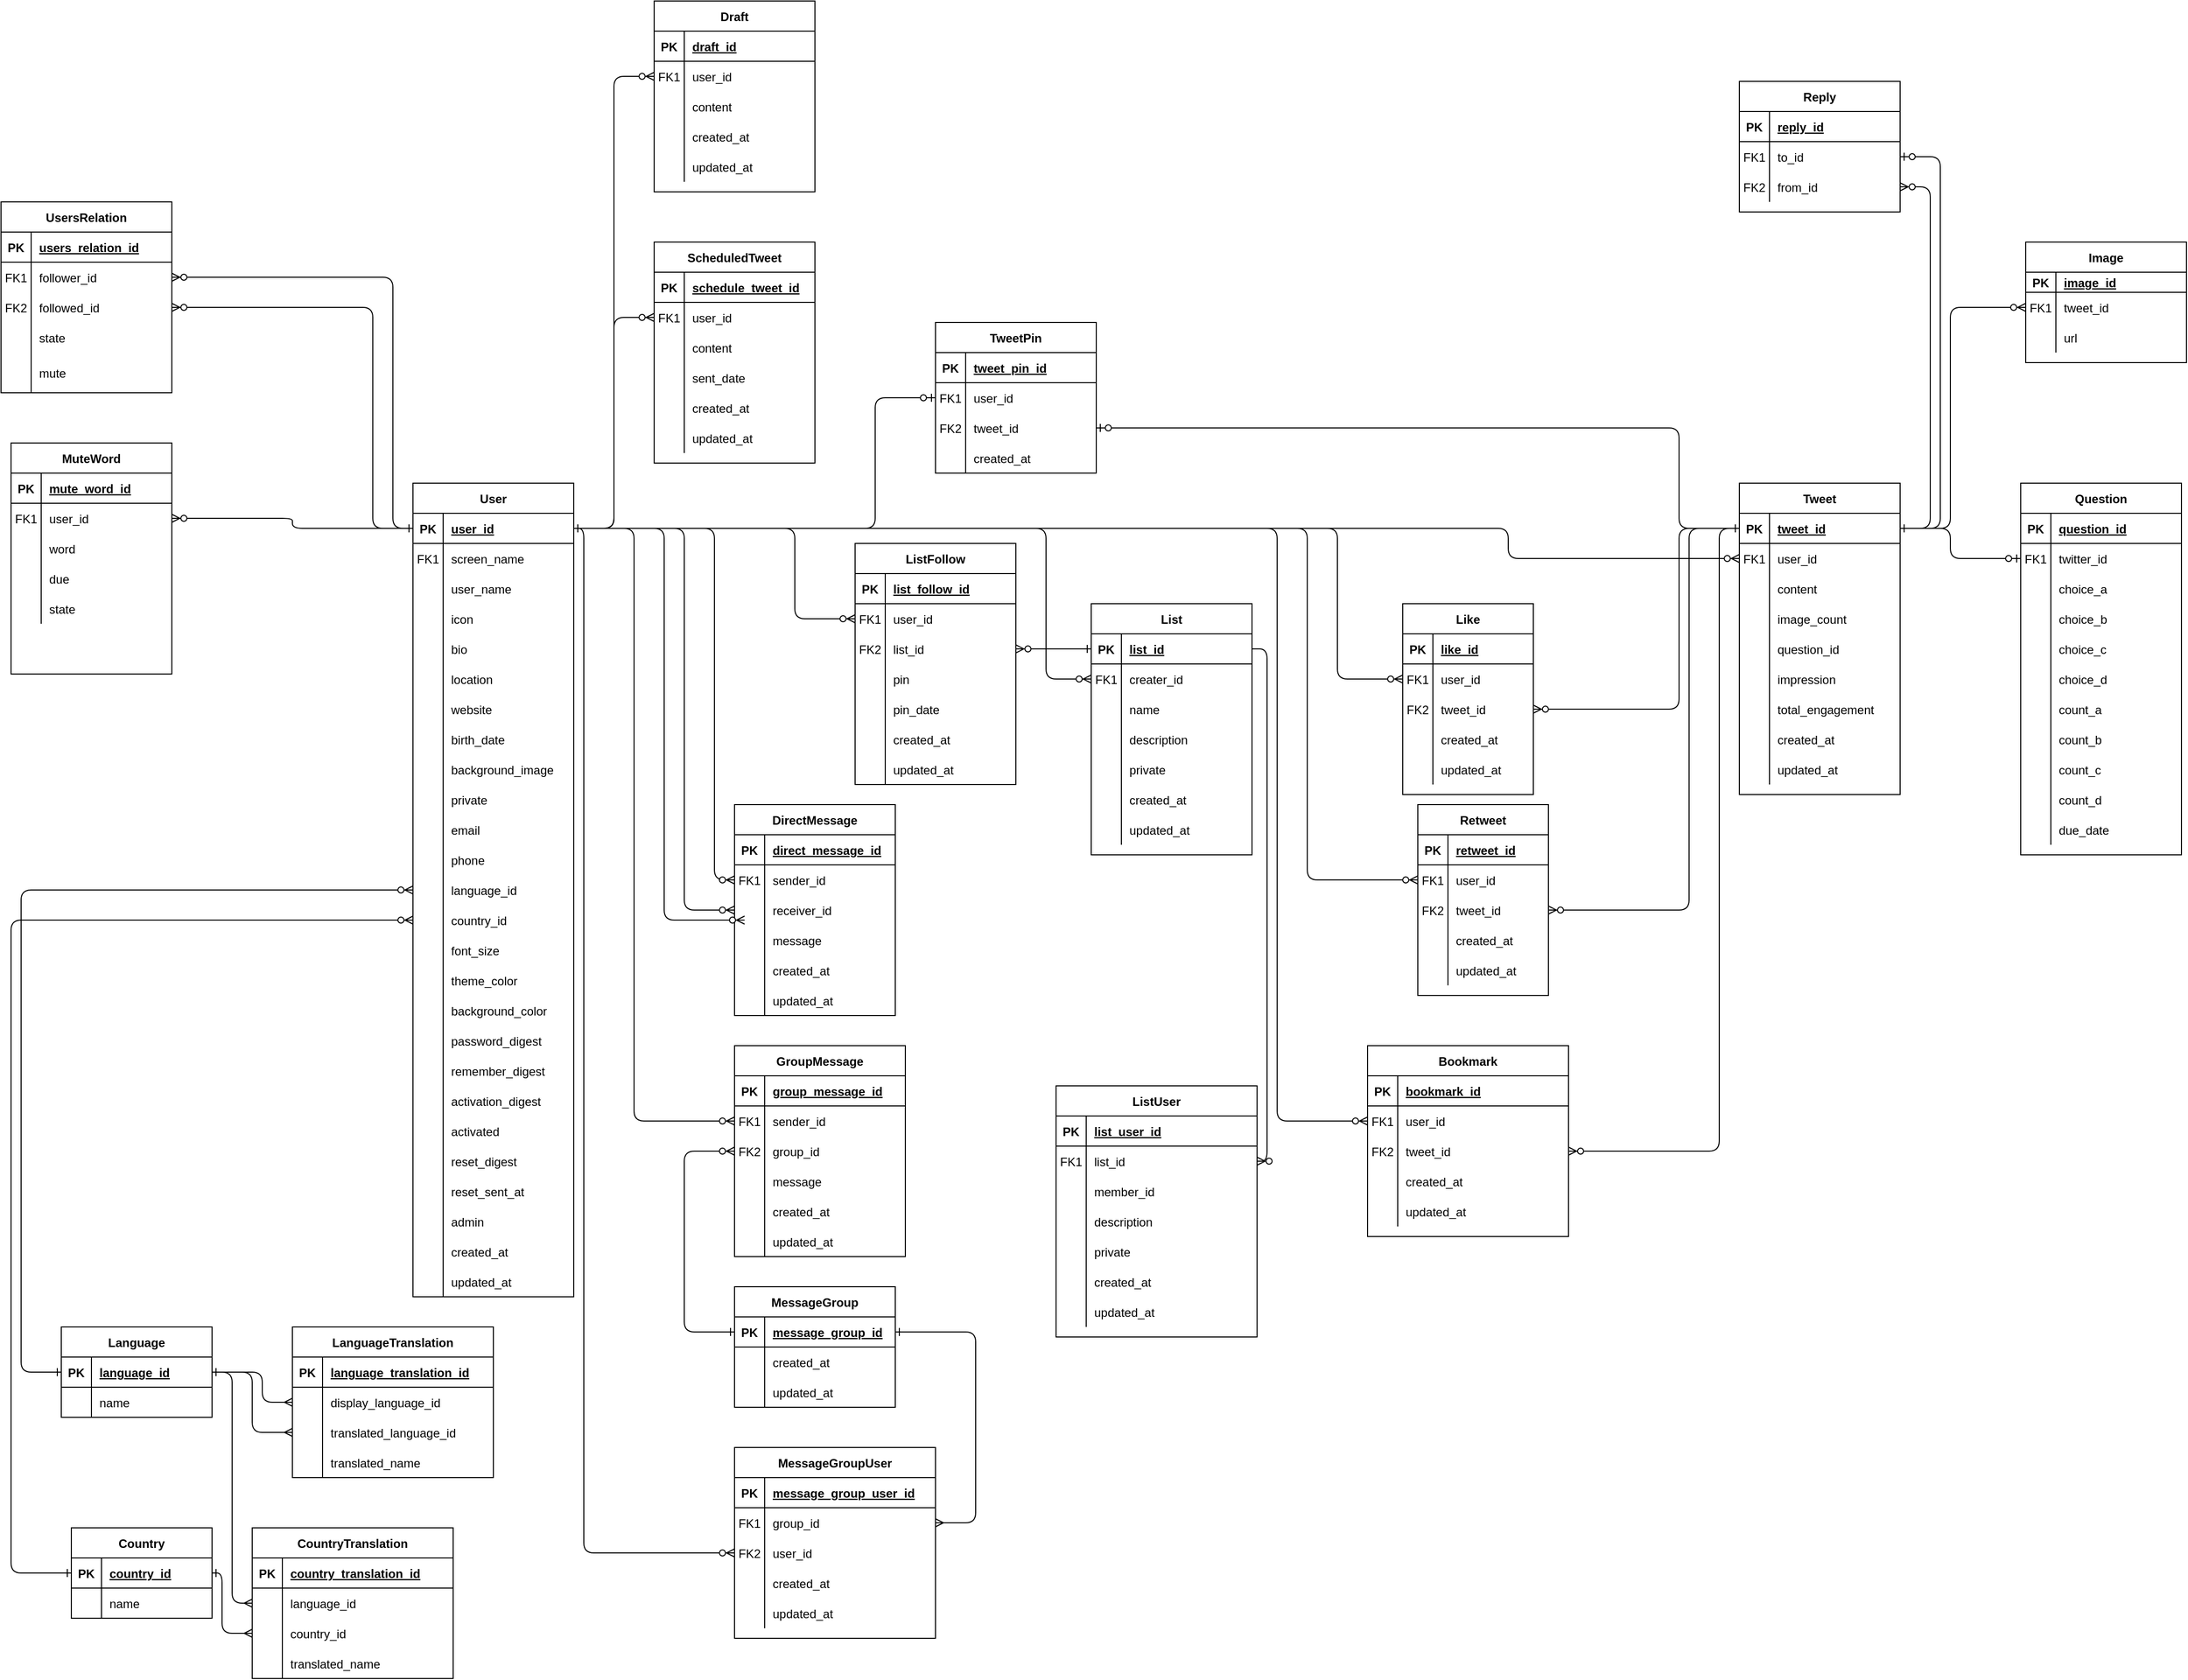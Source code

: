 <mxfile version="13.5.9" type="github">
  <diagram id="R2lEEEUBdFMjLlhIrx00" name="twitter">
    <mxGraphModel dx="3520" dy="2650" grid="1" gridSize="10" guides="1" tooltips="1" connect="1" arrows="1" fold="1" page="1" pageScale="1" pageWidth="850" pageHeight="1100" math="0" shadow="0" extFonts="Permanent Marker^https://fonts.googleapis.com/css?family=Permanent+Marker">
      <root>
        <mxCell id="0" />
        <mxCell id="1" parent="0" />
        <mxCell id="C-vyLk0tnHw3VtMMgP7b-1" value="" style="endArrow=ERzeroToMany;startArrow=ERone;endFill=1;startFill=0;entryX=1;entryY=0.5;entryDx=0;entryDy=0;exitX=0;exitY=0.5;exitDx=0;exitDy=0;edgeStyle=elbowEdgeStyle;" parent="1" source="C-vyLk0tnHw3VtMMgP7b-3" target="C-vyLk0tnHw3VtMMgP7b-27" edge="1">
          <mxGeometry width="100" height="100" relative="1" as="geometry">
            <mxPoint x="400" y="210" as="sourcePoint" />
            <mxPoint x="440" y="620" as="targetPoint" />
            <Array as="points">
              <mxPoint x="420" y="-30" />
            </Array>
          </mxGeometry>
        </mxCell>
        <mxCell id="C-vyLk0tnHw3VtMMgP7b-12" value="" style="edgeStyle=elbowEdgeStyle;endArrow=ERzeroToMany;startArrow=ERone;endFill=1;startFill=0;exitX=1;exitY=0.5;exitDx=0;exitDy=0;" parent="1" target="C-vyLk0tnHw3VtMMgP7b-17" edge="1" source="C-vyLk0tnHw3VtMMgP7b-3">
          <mxGeometry width="100" height="100" relative="1" as="geometry">
            <mxPoint x="600" y="100" as="sourcePoint" />
            <mxPoint x="460" y="205" as="targetPoint" />
            <Array as="points">
              <mxPoint x="1530" y="115" />
            </Array>
          </mxGeometry>
        </mxCell>
        <mxCell id="OAN7TLlv8YvSH3-HHURJ-108" value="" style="edgeStyle=elbowEdgeStyle;endArrow=ERzeroToMany;startArrow=ERone;endFill=1;startFill=0;entryX=0;entryY=0.5;entryDx=0;entryDy=0;exitX=1;exitY=0.5;exitDx=0;exitDy=0;" parent="1" target="OAN7TLlv8YvSH3-HHURJ-26" edge="1" source="C-vyLk0tnHw3VtMMgP7b-3">
          <mxGeometry width="100" height="100" relative="1" as="geometry">
            <mxPoint x="600" y="100" as="sourcePoint" />
            <mxPoint x="1060" y="120" as="targetPoint" />
            <Array as="points">
              <mxPoint x="1070" y="170" />
            </Array>
          </mxGeometry>
        </mxCell>
        <mxCell id="OAN7TLlv8YvSH3-HHURJ-109" value="" style="edgeStyle=elbowEdgeStyle;endArrow=ERzeroToMany;startArrow=none;endFill=1;startFill=0;entryX=1;entryY=0.5;entryDx=0;entryDy=0;exitX=1;exitY=0.5;exitDx=0;exitDy=0;" parent="1" source="OAN7TLlv8YvSH3-HHURJ-23" target="OAN7TLlv8YvSH3-HHURJ-69" edge="1">
          <mxGeometry width="100" height="100" relative="1" as="geometry">
            <mxPoint x="860" y="730" as="sourcePoint" />
            <mxPoint x="1240" y="1220" as="targetPoint" />
            <Array as="points">
              <mxPoint x="1290" y="460" />
            </Array>
          </mxGeometry>
        </mxCell>
        <mxCell id="OAN7TLlv8YvSH3-HHURJ-178" value="" style="edgeStyle=elbowEdgeStyle;endArrow=ERzeroToMany;startArrow=ERone;endFill=1;startFill=0;exitX=1;exitY=0.5;exitDx=0;exitDy=0;" parent="1" target="n-NUDOcbSABFjQ5p-tqS-14" edge="1" source="C-vyLk0tnHw3VtMMgP7b-3">
          <mxGeometry width="100" height="100" relative="1" as="geometry">
            <mxPoint x="600" y="100" as="sourcePoint" />
            <mxPoint x="1080" y="595" as="targetPoint" />
            <Array as="points">
              <mxPoint x="740" y="250" />
            </Array>
          </mxGeometry>
        </mxCell>
        <mxCell id="OAN7TLlv8YvSH3-HHURJ-422" value="" style="endArrow=ERzeroToMany;startArrow=ERone;endFill=1;startFill=0;exitX=0;exitY=0.5;exitDx=0;exitDy=0;entryX=1;entryY=0.5;entryDx=0;entryDy=0;edgeStyle=elbowEdgeStyle;" parent="1" source="C-vyLk0tnHw3VtMMgP7b-3" target="OAN7TLlv8YvSH3-HHURJ-175" edge="1">
          <mxGeometry width="100" height="100" relative="1" as="geometry">
            <mxPoint x="470" y="160" as="sourcePoint" />
            <mxPoint x="340" y="205" as="targetPoint" />
            <Array as="points">
              <mxPoint x="400" y="-30" />
            </Array>
          </mxGeometry>
        </mxCell>
        <mxCell id="OAN7TLlv8YvSH3-HHURJ-423" value="" style="endArrow=ERzeroToMany;startArrow=ERone;endFill=1;startFill=0;entryX=1;entryY=0.5;entryDx=0;entryDy=0;exitX=0;exitY=0.5;exitDx=0;exitDy=0;edgeStyle=elbowEdgeStyle;" parent="1" target="OAN7TLlv8YvSH3-HHURJ-242" edge="1" source="C-vyLk0tnHw3VtMMgP7b-3">
          <mxGeometry width="100" height="100" relative="1" as="geometry">
            <mxPoint x="440" y="100" as="sourcePoint" />
            <mxPoint x="320" y="245" as="targetPoint" />
          </mxGeometry>
        </mxCell>
        <mxCell id="OAN7TLlv8YvSH3-HHURJ-321" value="CountryTranslation" style="shape=table;startSize=30;container=1;collapsible=1;childLayout=tableLayout;fixedRows=1;rowLines=0;fontStyle=1;align=center;resizeLast=1;" parent="1" vertex="1">
          <mxGeometry x="280" y="1080" width="200" height="150" as="geometry" />
        </mxCell>
        <mxCell id="OAN7TLlv8YvSH3-HHURJ-322" value="" style="shape=partialRectangle;collapsible=0;dropTarget=0;pointerEvents=0;fillColor=none;points=[[0,0.5],[1,0.5]];portConstraint=eastwest;top=0;left=0;right=0;bottom=1;" parent="OAN7TLlv8YvSH3-HHURJ-321" vertex="1">
          <mxGeometry y="30" width="200" height="30" as="geometry" />
        </mxCell>
        <mxCell id="OAN7TLlv8YvSH3-HHURJ-323" value="PK" style="shape=partialRectangle;overflow=hidden;connectable=0;fillColor=none;top=0;left=0;bottom=0;right=0;fontStyle=1;" parent="OAN7TLlv8YvSH3-HHURJ-322" vertex="1">
          <mxGeometry width="30" height="30" as="geometry" />
        </mxCell>
        <mxCell id="OAN7TLlv8YvSH3-HHURJ-324" value="country_translation_id" style="shape=partialRectangle;overflow=hidden;connectable=0;fillColor=none;top=0;left=0;bottom=0;right=0;align=left;spacingLeft=6;fontStyle=5;" parent="OAN7TLlv8YvSH3-HHURJ-322" vertex="1">
          <mxGeometry x="30" width="170" height="30" as="geometry" />
        </mxCell>
        <mxCell id="OAN7TLlv8YvSH3-HHURJ-325" value="" style="shape=partialRectangle;collapsible=0;dropTarget=0;pointerEvents=0;fillColor=none;points=[[0,0.5],[1,0.5]];portConstraint=eastwest;top=0;left=0;right=0;bottom=0;" parent="OAN7TLlv8YvSH3-HHURJ-321" vertex="1">
          <mxGeometry y="60" width="200" height="30" as="geometry" />
        </mxCell>
        <mxCell id="OAN7TLlv8YvSH3-HHURJ-326" value="" style="shape=partialRectangle;overflow=hidden;connectable=0;fillColor=none;top=0;left=0;bottom=0;right=0;" parent="OAN7TLlv8YvSH3-HHURJ-325" vertex="1">
          <mxGeometry width="30" height="30" as="geometry" />
        </mxCell>
        <mxCell id="OAN7TLlv8YvSH3-HHURJ-327" value="language_id" style="shape=partialRectangle;overflow=hidden;connectable=0;fillColor=none;top=0;left=0;bottom=0;right=0;align=left;spacingLeft=6;" parent="OAN7TLlv8YvSH3-HHURJ-325" vertex="1">
          <mxGeometry x="30" width="170" height="30" as="geometry" />
        </mxCell>
        <mxCell id="OAN7TLlv8YvSH3-HHURJ-328" style="shape=partialRectangle;collapsible=0;dropTarget=0;pointerEvents=0;fillColor=none;points=[[0,0.5],[1,0.5]];portConstraint=eastwest;top=0;left=0;right=0;bottom=0;" parent="OAN7TLlv8YvSH3-HHURJ-321" vertex="1">
          <mxGeometry y="90" width="200" height="30" as="geometry" />
        </mxCell>
        <mxCell id="OAN7TLlv8YvSH3-HHURJ-329" style="shape=partialRectangle;overflow=hidden;connectable=0;fillColor=none;top=0;left=0;bottom=0;right=0;" parent="OAN7TLlv8YvSH3-HHURJ-328" vertex="1">
          <mxGeometry width="30" height="30" as="geometry" />
        </mxCell>
        <mxCell id="OAN7TLlv8YvSH3-HHURJ-330" value="country_id" style="shape=partialRectangle;overflow=hidden;connectable=0;fillColor=none;top=0;left=0;bottom=0;right=0;align=left;spacingLeft=6;" parent="OAN7TLlv8YvSH3-HHURJ-328" vertex="1">
          <mxGeometry x="30" width="170" height="30" as="geometry" />
        </mxCell>
        <mxCell id="OAN7TLlv8YvSH3-HHURJ-331" style="shape=partialRectangle;collapsible=0;dropTarget=0;pointerEvents=0;fillColor=none;points=[[0,0.5],[1,0.5]];portConstraint=eastwest;top=0;left=0;right=0;bottom=0;" parent="OAN7TLlv8YvSH3-HHURJ-321" vertex="1">
          <mxGeometry y="120" width="200" height="30" as="geometry" />
        </mxCell>
        <mxCell id="OAN7TLlv8YvSH3-HHURJ-332" style="shape=partialRectangle;overflow=hidden;connectable=0;fillColor=none;top=0;left=0;bottom=0;right=0;" parent="OAN7TLlv8YvSH3-HHURJ-331" vertex="1">
          <mxGeometry width="30" height="30" as="geometry" />
        </mxCell>
        <mxCell id="OAN7TLlv8YvSH3-HHURJ-333" value="translated_name" style="shape=partialRectangle;overflow=hidden;connectable=0;fillColor=none;top=0;left=0;bottom=0;right=0;align=left;spacingLeft=6;" parent="OAN7TLlv8YvSH3-HHURJ-331" vertex="1">
          <mxGeometry x="30" width="170" height="30" as="geometry" />
        </mxCell>
        <mxCell id="OAN7TLlv8YvSH3-HHURJ-257" value="Country" style="shape=table;startSize=30;container=1;collapsible=1;childLayout=tableLayout;fixedRows=1;rowLines=0;fontStyle=1;align=center;resizeLast=1;" parent="1" vertex="1">
          <mxGeometry x="100" y="1080" width="140" height="90" as="geometry" />
        </mxCell>
        <mxCell id="OAN7TLlv8YvSH3-HHURJ-258" value="" style="shape=partialRectangle;collapsible=0;dropTarget=0;pointerEvents=0;fillColor=none;points=[[0,0.5],[1,0.5]];portConstraint=eastwest;top=0;left=0;right=0;bottom=1;" parent="OAN7TLlv8YvSH3-HHURJ-257" vertex="1">
          <mxGeometry y="30" width="140" height="30" as="geometry" />
        </mxCell>
        <mxCell id="OAN7TLlv8YvSH3-HHURJ-259" value="PK" style="shape=partialRectangle;overflow=hidden;connectable=0;fillColor=none;top=0;left=0;bottom=0;right=0;fontStyle=1;" parent="OAN7TLlv8YvSH3-HHURJ-258" vertex="1">
          <mxGeometry width="30" height="30" as="geometry" />
        </mxCell>
        <mxCell id="OAN7TLlv8YvSH3-HHURJ-260" value="country_id" style="shape=partialRectangle;overflow=hidden;connectable=0;fillColor=none;top=0;left=0;bottom=0;right=0;align=left;spacingLeft=6;fontStyle=5;" parent="OAN7TLlv8YvSH3-HHURJ-258" vertex="1">
          <mxGeometry x="30" width="110" height="30" as="geometry" />
        </mxCell>
        <mxCell id="OAN7TLlv8YvSH3-HHURJ-261" value="" style="shape=partialRectangle;collapsible=0;dropTarget=0;pointerEvents=0;fillColor=none;points=[[0,0.5],[1,0.5]];portConstraint=eastwest;top=0;left=0;right=0;bottom=0;" parent="OAN7TLlv8YvSH3-HHURJ-257" vertex="1">
          <mxGeometry y="60" width="140" height="30" as="geometry" />
        </mxCell>
        <mxCell id="OAN7TLlv8YvSH3-HHURJ-262" value="" style="shape=partialRectangle;overflow=hidden;connectable=0;fillColor=none;top=0;left=0;bottom=0;right=0;" parent="OAN7TLlv8YvSH3-HHURJ-261" vertex="1">
          <mxGeometry width="30" height="30" as="geometry" />
        </mxCell>
        <mxCell id="OAN7TLlv8YvSH3-HHURJ-263" value="name" style="shape=partialRectangle;overflow=hidden;connectable=0;fillColor=none;top=0;left=0;bottom=0;right=0;align=left;spacingLeft=6;" parent="OAN7TLlv8YvSH3-HHURJ-261" vertex="1">
          <mxGeometry x="30" width="110" height="30" as="geometry" />
        </mxCell>
        <mxCell id="OAN7TLlv8YvSH3-HHURJ-270" value="Language" style="shape=table;startSize=30;container=1;collapsible=1;childLayout=tableLayout;fixedRows=1;rowLines=0;fontStyle=1;align=center;resizeLast=1;" parent="1" vertex="1">
          <mxGeometry x="90" y="880" width="150" height="90" as="geometry" />
        </mxCell>
        <mxCell id="OAN7TLlv8YvSH3-HHURJ-271" value="" style="shape=partialRectangle;collapsible=0;dropTarget=0;pointerEvents=0;fillColor=none;points=[[0,0.5],[1,0.5]];portConstraint=eastwest;top=0;left=0;right=0;bottom=1;" parent="OAN7TLlv8YvSH3-HHURJ-270" vertex="1">
          <mxGeometry y="30" width="150" height="30" as="geometry" />
        </mxCell>
        <mxCell id="OAN7TLlv8YvSH3-HHURJ-272" value="PK" style="shape=partialRectangle;overflow=hidden;connectable=0;fillColor=none;top=0;left=0;bottom=0;right=0;fontStyle=1;" parent="OAN7TLlv8YvSH3-HHURJ-271" vertex="1">
          <mxGeometry width="30" height="30" as="geometry" />
        </mxCell>
        <mxCell id="OAN7TLlv8YvSH3-HHURJ-273" value="language_id" style="shape=partialRectangle;overflow=hidden;connectable=0;fillColor=none;top=0;left=0;bottom=0;right=0;align=left;spacingLeft=6;fontStyle=5;" parent="OAN7TLlv8YvSH3-HHURJ-271" vertex="1">
          <mxGeometry x="30" width="120" height="30" as="geometry" />
        </mxCell>
        <mxCell id="OAN7TLlv8YvSH3-HHURJ-274" value="" style="shape=partialRectangle;collapsible=0;dropTarget=0;pointerEvents=0;fillColor=none;points=[[0,0.5],[1,0.5]];portConstraint=eastwest;top=0;left=0;right=0;bottom=0;" parent="OAN7TLlv8YvSH3-HHURJ-270" vertex="1">
          <mxGeometry y="60" width="150" height="30" as="geometry" />
        </mxCell>
        <mxCell id="OAN7TLlv8YvSH3-HHURJ-275" value="" style="shape=partialRectangle;overflow=hidden;connectable=0;fillColor=none;top=0;left=0;bottom=0;right=0;" parent="OAN7TLlv8YvSH3-HHURJ-274" vertex="1">
          <mxGeometry width="30" height="30" as="geometry" />
        </mxCell>
        <mxCell id="OAN7TLlv8YvSH3-HHURJ-276" value="name" style="shape=partialRectangle;overflow=hidden;connectable=0;fillColor=none;top=0;left=0;bottom=0;right=0;align=left;spacingLeft=6;" parent="OAN7TLlv8YvSH3-HHURJ-274" vertex="1">
          <mxGeometry x="30" width="120" height="30" as="geometry" />
        </mxCell>
        <mxCell id="OAN7TLlv8YvSH3-HHURJ-424" value="" style="endArrow=ERmany;startArrow=none;endFill=0;startFill=0;entryX=0;entryY=0.5;entryDx=0;entryDy=0;exitX=1;exitY=0.5;exitDx=0;exitDy=0;edgeStyle=elbowEdgeStyle;" parent="1" source="OAN7TLlv8YvSH3-HHURJ-271" target="OAN7TLlv8YvSH3-HHURJ-312" edge="1">
          <mxGeometry width="100" height="100" relative="1" as="geometry">
            <mxPoint x="240" y="820" as="sourcePoint" />
            <mxPoint x="240" y="830" as="targetPoint" />
            <Array as="points">
              <mxPoint x="290" y="940" />
            </Array>
          </mxGeometry>
        </mxCell>
        <mxCell id="OAN7TLlv8YvSH3-HHURJ-425" value="" style="endArrow=ERmany;startArrow=none;endFill=0;startFill=0;entryX=0;entryY=0.5;entryDx=0;entryDy=0;edgeStyle=elbowEdgeStyle;exitX=1;exitY=0.5;exitDx=0;exitDy=0;" parent="1" edge="1" target="OAN7TLlv8YvSH3-HHURJ-315" source="OAN7TLlv8YvSH3-HHURJ-271">
          <mxGeometry width="100" height="100" relative="1" as="geometry">
            <mxPoint x="240" y="930" as="sourcePoint" />
            <mxPoint x="280" y="980" as="targetPoint" />
          </mxGeometry>
        </mxCell>
        <mxCell id="OAN7TLlv8YvSH3-HHURJ-428" value="" style="endArrow=ERmany;startArrow=ERone;endFill=0;startFill=0;entryX=0;entryY=0.5;entryDx=0;entryDy=0;edgeStyle=elbowEdgeStyle;exitX=1;exitY=0.5;exitDx=0;exitDy=0;" parent="1" target="OAN7TLlv8YvSH3-HHURJ-325" edge="1" source="OAN7TLlv8YvSH3-HHURJ-271">
          <mxGeometry width="100" height="100" relative="1" as="geometry">
            <mxPoint x="240" y="930" as="sourcePoint" />
            <mxPoint x="250" y="1010" as="targetPoint" />
            <Array as="points">
              <mxPoint x="260" y="1050" />
            </Array>
          </mxGeometry>
        </mxCell>
        <mxCell id="OAN7TLlv8YvSH3-HHURJ-429" value="" style="endArrow=ERmany;startArrow=ERone;endFill=0;startFill=0;entryX=0;entryY=0.5;entryDx=0;entryDy=0;exitX=1;exitY=0.5;exitDx=0;exitDy=0;edgeStyle=elbowEdgeStyle;" parent="1" source="OAN7TLlv8YvSH3-HHURJ-258" target="OAN7TLlv8YvSH3-HHURJ-328" edge="1">
          <mxGeometry width="100" height="100" relative="1" as="geometry">
            <mxPoint x="200" y="1130" as="sourcePoint" />
            <mxPoint x="240" y="1355" as="targetPoint" />
            <Array as="points">
              <mxPoint x="250" y="1160" />
            </Array>
          </mxGeometry>
        </mxCell>
        <mxCell id="OAN7TLlv8YvSH3-HHURJ-430" value="" style="endArrow=ERzeroToMany;startArrow=none;endFill=1;startFill=0;exitX=0;exitY=0.5;exitDx=0;exitDy=0;entryX=0;entryY=0.5;entryDx=0;entryDy=0;edgeStyle=elbowEdgeStyle;strokeColor=none;" parent="1" source="OAN7TLlv8YvSH3-HHURJ-271" target="OAN7TLlv8YvSH3-HHURJ-251" edge="1">
          <mxGeometry width="100" height="100" relative="1" as="geometry">
            <mxPoint x="290" y="700" as="sourcePoint" />
            <mxPoint x="160" y="770" as="targetPoint" />
            <Array as="points">
              <mxPoint x="70" y="690" />
            </Array>
          </mxGeometry>
        </mxCell>
        <mxCell id="OAN7TLlv8YvSH3-HHURJ-431" value="" style="endArrow=ERzeroToMany;startArrow=ERone;endFill=1;startFill=0;exitX=0;exitY=0.5;exitDx=0;exitDy=0;edgeStyle=elbowEdgeStyle;" parent="1" source="OAN7TLlv8YvSH3-HHURJ-258" edge="1" target="OAN7TLlv8YvSH3-HHURJ-254">
          <mxGeometry width="100" height="100" relative="1" as="geometry">
            <mxPoint x="100" y="935" as="sourcePoint" />
            <mxPoint x="440" y="490" as="targetPoint" />
            <Array as="points">
              <mxPoint x="40" y="810" />
            </Array>
          </mxGeometry>
        </mxCell>
        <mxCell id="OAN7TLlv8YvSH3-HHURJ-442" value="" style="edgeStyle=elbowEdgeStyle;endArrow=ERzeroToOne;startArrow=ERone;endFill=1;startFill=0;entryX=0;entryY=0.5;entryDx=0;entryDy=0;exitX=1;exitY=0.5;exitDx=0;exitDy=0;" parent="1" target="OAN7TLlv8YvSH3-HHURJ-436" edge="1" source="C-vyLk0tnHw3VtMMgP7b-3">
          <mxGeometry width="100" height="100" relative="1" as="geometry">
            <mxPoint x="600" y="100" as="sourcePoint" />
            <mxPoint x="1090" y="105" as="targetPoint" />
            <Array as="points">
              <mxPoint x="900" y="40" />
            </Array>
          </mxGeometry>
        </mxCell>
        <mxCell id="OAN7TLlv8YvSH3-HHURJ-443" value="" style="edgeStyle=elbowEdgeStyle;endArrow=ERzeroToOne;startArrow=ERone;endFill=1;startFill=0;entryX=1;entryY=0.5;entryDx=0;entryDy=0;exitX=0;exitY=0.5;exitDx=0;exitDy=0;" parent="1" source="C-vyLk0tnHw3VtMMgP7b-14" target="OAN7TLlv8YvSH3-HHURJ-439" edge="1">
          <mxGeometry width="100" height="100" relative="1" as="geometry">
            <mxPoint x="960" y="120" as="sourcePoint" />
            <mxPoint x="1010" y="570" as="targetPoint" />
            <Array as="points">
              <mxPoint x="1700" y="60" />
            </Array>
          </mxGeometry>
        </mxCell>
        <mxCell id="OAN7TLlv8YvSH3-HHURJ-444" value="" style="edgeStyle=elbowEdgeStyle;endArrow=ERzeroToMany;startArrow=ERone;endFill=1;startFill=0;entryX=0;entryY=0.5;entryDx=0;entryDy=0;exitX=1;exitY=0.5;exitDx=0;exitDy=0;" parent="1" target="OAN7TLlv8YvSH3-HHURJ-382" edge="1" source="C-vyLk0tnHw3VtMMgP7b-3">
          <mxGeometry width="100" height="100" relative="1" as="geometry">
            <mxPoint x="600" y="100" as="sourcePoint" />
            <mxPoint x="1090" y="105" as="targetPoint" />
          </mxGeometry>
        </mxCell>
        <mxCell id="OAN7TLlv8YvSH3-HHURJ-445" value="" style="edgeStyle=elbowEdgeStyle;endArrow=ERzeroToMany;startArrow=ERone;endFill=1;startFill=0;entryX=0;entryY=0.5;entryDx=0;entryDy=0;exitX=1;exitY=0.5;exitDx=0;exitDy=0;" parent="1" target="OAN7TLlv8YvSH3-HHURJ-407" edge="1" source="C-vyLk0tnHw3VtMMgP7b-3">
          <mxGeometry width="100" height="100" relative="1" as="geometry">
            <mxPoint x="600" y="100" as="sourcePoint" />
            <mxPoint x="1090" y="605" as="targetPoint" />
          </mxGeometry>
        </mxCell>
        <mxCell id="OAN7TLlv8YvSH3-HHURJ-403" value="ScheduledTweet" style="shape=table;startSize=30;container=1;collapsible=1;childLayout=tableLayout;fixedRows=1;rowLines=0;fontStyle=1;align=center;resizeLast=1;" parent="1" vertex="1">
          <mxGeometry x="680" y="-200" width="160" height="220" as="geometry" />
        </mxCell>
        <mxCell id="OAN7TLlv8YvSH3-HHURJ-404" value="" style="shape=partialRectangle;collapsible=0;dropTarget=0;pointerEvents=0;fillColor=none;points=[[0,0.5],[1,0.5]];portConstraint=eastwest;top=0;left=0;right=0;bottom=1;" parent="OAN7TLlv8YvSH3-HHURJ-403" vertex="1">
          <mxGeometry y="30" width="160" height="30" as="geometry" />
        </mxCell>
        <mxCell id="OAN7TLlv8YvSH3-HHURJ-405" value="PK" style="shape=partialRectangle;overflow=hidden;connectable=0;fillColor=none;top=0;left=0;bottom=0;right=0;fontStyle=1;" parent="OAN7TLlv8YvSH3-HHURJ-404" vertex="1">
          <mxGeometry width="30" height="30" as="geometry" />
        </mxCell>
        <mxCell id="OAN7TLlv8YvSH3-HHURJ-406" value="schedule_tweet_id" style="shape=partialRectangle;overflow=hidden;connectable=0;fillColor=none;top=0;left=0;bottom=0;right=0;align=left;spacingLeft=6;fontStyle=5;" parent="OAN7TLlv8YvSH3-HHURJ-404" vertex="1">
          <mxGeometry x="30" width="130" height="30" as="geometry" />
        </mxCell>
        <mxCell id="OAN7TLlv8YvSH3-HHURJ-407" value="" style="shape=partialRectangle;collapsible=0;dropTarget=0;pointerEvents=0;fillColor=none;points=[[0,0.5],[1,0.5]];portConstraint=eastwest;top=0;left=0;right=0;bottom=0;" parent="OAN7TLlv8YvSH3-HHURJ-403" vertex="1">
          <mxGeometry y="60" width="160" height="30" as="geometry" />
        </mxCell>
        <mxCell id="OAN7TLlv8YvSH3-HHURJ-408" value="FK1" style="shape=partialRectangle;overflow=hidden;connectable=0;fillColor=none;top=0;left=0;bottom=0;right=0;" parent="OAN7TLlv8YvSH3-HHURJ-407" vertex="1">
          <mxGeometry width="30" height="30" as="geometry" />
        </mxCell>
        <mxCell id="OAN7TLlv8YvSH3-HHURJ-409" value="user_id" style="shape=partialRectangle;overflow=hidden;connectable=0;fillColor=none;top=0;left=0;bottom=0;right=0;align=left;spacingLeft=6;" parent="OAN7TLlv8YvSH3-HHURJ-407" vertex="1">
          <mxGeometry x="30" width="130" height="30" as="geometry" />
        </mxCell>
        <mxCell id="OAN7TLlv8YvSH3-HHURJ-410" style="shape=partialRectangle;collapsible=0;dropTarget=0;pointerEvents=0;fillColor=none;points=[[0,0.5],[1,0.5]];portConstraint=eastwest;top=0;left=0;right=0;bottom=0;" parent="OAN7TLlv8YvSH3-HHURJ-403" vertex="1">
          <mxGeometry y="90" width="160" height="30" as="geometry" />
        </mxCell>
        <mxCell id="OAN7TLlv8YvSH3-HHURJ-411" style="shape=partialRectangle;overflow=hidden;connectable=0;fillColor=none;top=0;left=0;bottom=0;right=0;" parent="OAN7TLlv8YvSH3-HHURJ-410" vertex="1">
          <mxGeometry width="30" height="30" as="geometry" />
        </mxCell>
        <mxCell id="OAN7TLlv8YvSH3-HHURJ-412" value="content" style="shape=partialRectangle;overflow=hidden;connectable=0;fillColor=none;top=0;left=0;bottom=0;right=0;align=left;spacingLeft=6;" parent="OAN7TLlv8YvSH3-HHURJ-410" vertex="1">
          <mxGeometry x="30" width="130" height="30" as="geometry" />
        </mxCell>
        <mxCell id="OAN7TLlv8YvSH3-HHURJ-419" style="shape=partialRectangle;collapsible=0;dropTarget=0;pointerEvents=0;fillColor=none;points=[[0,0.5],[1,0.5]];portConstraint=eastwest;top=0;left=0;right=0;bottom=0;" parent="OAN7TLlv8YvSH3-HHURJ-403" vertex="1">
          <mxGeometry y="120" width="160" height="30" as="geometry" />
        </mxCell>
        <mxCell id="OAN7TLlv8YvSH3-HHURJ-420" style="shape=partialRectangle;overflow=hidden;connectable=0;fillColor=none;top=0;left=0;bottom=0;right=0;" parent="OAN7TLlv8YvSH3-HHURJ-419" vertex="1">
          <mxGeometry width="30" height="30" as="geometry" />
        </mxCell>
        <mxCell id="OAN7TLlv8YvSH3-HHURJ-421" value="sent_date" style="shape=partialRectangle;overflow=hidden;connectable=0;fillColor=none;top=0;left=0;bottom=0;right=0;align=left;spacingLeft=6;" parent="OAN7TLlv8YvSH3-HHURJ-419" vertex="1">
          <mxGeometry x="30" width="130" height="30" as="geometry" />
        </mxCell>
        <mxCell id="OAN7TLlv8YvSH3-HHURJ-413" value="" style="shape=partialRectangle;collapsible=0;dropTarget=0;pointerEvents=0;fillColor=none;points=[[0,0.5],[1,0.5]];portConstraint=eastwest;top=0;left=0;right=0;bottom=0;" parent="OAN7TLlv8YvSH3-HHURJ-403" vertex="1">
          <mxGeometry y="150" width="160" height="30" as="geometry" />
        </mxCell>
        <mxCell id="OAN7TLlv8YvSH3-HHURJ-414" value="" style="shape=partialRectangle;overflow=hidden;connectable=0;fillColor=none;top=0;left=0;bottom=0;right=0;" parent="OAN7TLlv8YvSH3-HHURJ-413" vertex="1">
          <mxGeometry width="30" height="30" as="geometry" />
        </mxCell>
        <mxCell id="OAN7TLlv8YvSH3-HHURJ-415" value="created_at" style="shape=partialRectangle;overflow=hidden;connectable=0;fillColor=none;top=0;left=0;bottom=0;right=0;align=left;spacingLeft=6;" parent="OAN7TLlv8YvSH3-HHURJ-413" vertex="1">
          <mxGeometry x="30" width="130" height="30" as="geometry" />
        </mxCell>
        <mxCell id="OAN7TLlv8YvSH3-HHURJ-416" style="shape=partialRectangle;collapsible=0;dropTarget=0;pointerEvents=0;fillColor=none;points=[[0,0.5],[1,0.5]];portConstraint=eastwest;top=0;left=0;right=0;bottom=0;" parent="OAN7TLlv8YvSH3-HHURJ-403" vertex="1">
          <mxGeometry y="180" width="160" height="30" as="geometry" />
        </mxCell>
        <mxCell id="OAN7TLlv8YvSH3-HHURJ-417" style="shape=partialRectangle;overflow=hidden;connectable=0;fillColor=none;top=0;left=0;bottom=0;right=0;" parent="OAN7TLlv8YvSH3-HHURJ-416" vertex="1">
          <mxGeometry width="30" height="30" as="geometry" />
        </mxCell>
        <mxCell id="OAN7TLlv8YvSH3-HHURJ-418" value="updated_at" style="shape=partialRectangle;overflow=hidden;connectable=0;fillColor=none;top=0;left=0;bottom=0;right=0;align=left;spacingLeft=6;" parent="OAN7TLlv8YvSH3-HHURJ-416" vertex="1">
          <mxGeometry x="30" width="130" height="30" as="geometry" />
        </mxCell>
        <mxCell id="OAN7TLlv8YvSH3-HHURJ-465" value="" style="endArrow=ERzeroToMany;startArrow=ERone;endFill=1;startFill=0;entryX=0;entryY=0.5;entryDx=0;entryDy=0;exitX=1;exitY=0.5;exitDx=0;exitDy=0;edgeStyle=elbowEdgeStyle;" parent="1" target="OAN7TLlv8YvSH3-HHURJ-211" edge="1" source="C-vyLk0tnHw3VtMMgP7b-3">
          <mxGeometry width="100" height="100" relative="1" as="geometry">
            <mxPoint x="600" y="100" as="sourcePoint" />
            <mxPoint x="620" y="1200" as="targetPoint" />
            <Array as="points">
              <mxPoint x="610" y="890" />
            </Array>
          </mxGeometry>
        </mxCell>
        <mxCell id="OAN7TLlv8YvSH3-HHURJ-466" value="" style="endArrow=ERmany;startArrow=ERone;endFill=0;startFill=0;entryX=1;entryY=0.5;entryDx=0;entryDy=0;exitX=1;exitY=0.5;exitDx=0;exitDy=0;edgeStyle=elbowEdgeStyle;" parent="1" source="m4kxU38PNlTIcz8XEb0j-141" target="OAN7TLlv8YvSH3-HHURJ-208" edge="1">
          <mxGeometry width="100" height="100" relative="1" as="geometry">
            <mxPoint x="890" y="500" as="sourcePoint" />
            <mxPoint x="860" y="1085" as="targetPoint" />
            <Array as="points">
              <mxPoint x="1000" y="1000" />
            </Array>
          </mxGeometry>
        </mxCell>
        <mxCell id="OAN7TLlv8YvSH3-HHURJ-467" value="" style="endArrow=ERzeroToMany;startArrow=ERone;endFill=1;startFill=0;entryX=0;entryY=0.5;entryDx=0;entryDy=0;exitX=1;exitY=0.5;exitDx=0;exitDy=0;edgeStyle=elbowEdgeStyle;" parent="1" target="OAN7TLlv8YvSH3-HHURJ-183" edge="1" source="C-vyLk0tnHw3VtMMgP7b-3">
          <mxGeometry width="100" height="100" relative="1" as="geometry">
            <mxPoint x="600" y="100" as="sourcePoint" />
            <mxPoint x="860" y="1085" as="targetPoint" />
            <Array as="points">
              <mxPoint x="660" y="590" />
            </Array>
          </mxGeometry>
        </mxCell>
        <mxCell id="OAN7TLlv8YvSH3-HHURJ-468" value="" style="endArrow=ERzeroToMany;startArrow=ERone;endFill=1;startFill=0;entryX=0;entryY=0.5;entryDx=0;entryDy=0;exitX=0;exitY=0.5;exitDx=0;exitDy=0;edgeStyle=elbowEdgeStyle;" parent="1" source="m4kxU38PNlTIcz8XEb0j-141" target="OAN7TLlv8YvSH3-HHURJ-186" edge="1">
          <mxGeometry width="100" height="100" relative="1" as="geometry">
            <mxPoint x="640" y="160" as="sourcePoint" />
            <mxPoint x="810" y="685" as="targetPoint" />
            <Array as="points">
              <mxPoint x="710" y="910" />
            </Array>
          </mxGeometry>
        </mxCell>
        <mxCell id="OAN7TLlv8YvSH3-HHURJ-472" value="" style="edgeStyle=elbowEdgeStyle;endArrow=ERzeroToMany;startArrow=ERone;endFill=1;startFill=0;entryX=0;entryY=0.5;entryDx=0;entryDy=0;exitX=1;exitY=0.5;exitDx=0;exitDy=0;" parent="1" edge="1" target="OAN7TLlv8YvSH3-HHURJ-114" source="C-vyLk0tnHw3VtMMgP7b-3">
          <mxGeometry width="100" height="100" relative="1" as="geometry">
            <mxPoint x="600" y="100" as="sourcePoint" />
            <mxPoint x="1280" y="275" as="targetPoint" />
            <Array as="points">
              <mxPoint x="1360" y="190" />
            </Array>
          </mxGeometry>
        </mxCell>
        <mxCell id="OAN7TLlv8YvSH3-HHURJ-473" value="" style="endArrow=ERzeroToMany;startArrow=ERone;endFill=1;startFill=0;exitX=0;exitY=0.5;exitDx=0;exitDy=0;edgeStyle=elbowEdgeStyle;" parent="1" source="OAN7TLlv8YvSH3-HHURJ-271" target="OAN7TLlv8YvSH3-HHURJ-251" edge="1">
          <mxGeometry width="100" height="100" relative="1" as="geometry">
            <mxPoint x="110" y="1135" as="sourcePoint" />
            <mxPoint x="450" y="500" as="targetPoint" />
            <Array as="points">
              <mxPoint x="50" y="820" />
            </Array>
          </mxGeometry>
        </mxCell>
        <mxCell id="m4kxU38PNlTIcz8XEb0j-53" value="" style="edgeStyle=elbowEdgeStyle;endArrow=ERzeroToMany;startArrow=ERone;endFill=1;startFill=0;entryX=1;entryY=0.5;entryDx=0;entryDy=0;exitX=0;exitY=0.5;exitDx=0;exitDy=0;" edge="1" parent="1" source="C-vyLk0tnHw3VtMMgP7b-14" target="OAN7TLlv8YvSH3-HHURJ-117">
          <mxGeometry width="100" height="100" relative="1" as="geometry">
            <mxPoint x="1460" y="180" as="sourcePoint" />
            <mxPoint x="1100" y="120" as="targetPoint" />
            <Array as="points">
              <mxPoint x="1700" y="170" />
            </Array>
          </mxGeometry>
        </mxCell>
        <mxCell id="m4kxU38PNlTIcz8XEb0j-80" value="" style="edgeStyle=elbowEdgeStyle;endArrow=ERzeroToMany;startArrow=ERone;endFill=1;startFill=0;entryX=0;entryY=0.5;entryDx=0;entryDy=0;exitX=1;exitY=0.5;exitDx=0;exitDy=0;" edge="1" parent="1" source="C-vyLk0tnHw3VtMMgP7b-14" target="m4kxU38PNlTIcz8XEb0j-74">
          <mxGeometry width="100" height="100" relative="1" as="geometry">
            <mxPoint x="1810" y="-150" as="sourcePoint" />
            <mxPoint x="1650" y="30" as="targetPoint" />
            <Array as="points">
              <mxPoint x="1970" y="-10" />
            </Array>
          </mxGeometry>
        </mxCell>
        <mxCell id="m4kxU38PNlTIcz8XEb0j-81" value="" style="edgeStyle=elbowEdgeStyle;endArrow=ERzeroToOne;startArrow=ERone;endFill=1;startFill=0;exitX=1;exitY=0.5;exitDx=0;exitDy=0;entryX=0;entryY=0.5;entryDx=0;entryDy=0;" edge="1" parent="1" source="C-vyLk0tnHw3VtMMgP7b-14" target="OAN7TLlv8YvSH3-HHURJ-360">
          <mxGeometry width="100" height="100" relative="1" as="geometry">
            <mxPoint x="1650" y="95" as="sourcePoint" />
            <mxPoint x="1960" y="60" as="targetPoint" />
            <Array as="points">
              <mxPoint x="1970" y="110" />
            </Array>
          </mxGeometry>
        </mxCell>
        <mxCell id="m4kxU38PNlTIcz8XEb0j-82" value="" style="edgeStyle=elbowEdgeStyle;endArrow=ERzeroToMany;startArrow=ERone;endFill=1;startFill=0;entryX=0;entryY=0.5;entryDx=0;entryDy=0;exitX=1;exitY=0.5;exitDx=0;exitDy=0;" edge="1" parent="1" source="C-vyLk0tnHw3VtMMgP7b-3" target="m4kxU38PNlTIcz8XEb0j-58">
          <mxGeometry width="100" height="100" relative="1" as="geometry">
            <mxPoint x="630.0" y="320" as="sourcePoint" />
            <mxPoint x="1220" y="430" as="targetPoint" />
            <Array as="points">
              <mxPoint x="1330" y="260" />
            </Array>
          </mxGeometry>
        </mxCell>
        <mxCell id="m4kxU38PNlTIcz8XEb0j-83" value="" style="edgeStyle=elbowEdgeStyle;endArrow=ERzeroToMany;startArrow=ERone;endFill=1;startFill=0;entryX=0;entryY=0.5;entryDx=0;entryDy=0;exitX=1;exitY=0.5;exitDx=0;exitDy=0;" edge="1" parent="1" source="C-vyLk0tnHw3VtMMgP7b-3" target="OAN7TLlv8YvSH3-HHURJ-290">
          <mxGeometry width="100" height="100" relative="1" as="geometry">
            <mxPoint x="610.0" y="135" as="sourcePoint" />
            <mxPoint x="1250" y="445" as="targetPoint" />
            <Array as="points">
              <mxPoint x="1300" y="370" />
            </Array>
          </mxGeometry>
        </mxCell>
        <mxCell id="OAN7TLlv8YvSH3-HHURJ-286" value="Bookmark" style="shape=table;startSize=30;container=1;collapsible=1;childLayout=tableLayout;fixedRows=1;rowLines=0;fontStyle=1;align=center;resizeLast=1;" parent="1" vertex="1">
          <mxGeometry x="1390" y="600" width="200" height="190" as="geometry" />
        </mxCell>
        <mxCell id="OAN7TLlv8YvSH3-HHURJ-287" value="" style="shape=partialRectangle;collapsible=0;dropTarget=0;pointerEvents=0;fillColor=none;points=[[0,0.5],[1,0.5]];portConstraint=eastwest;top=0;left=0;right=0;bottom=1;" parent="OAN7TLlv8YvSH3-HHURJ-286" vertex="1">
          <mxGeometry y="30" width="200" height="30" as="geometry" />
        </mxCell>
        <mxCell id="OAN7TLlv8YvSH3-HHURJ-288" value="PK" style="shape=partialRectangle;overflow=hidden;connectable=0;fillColor=none;top=0;left=0;bottom=0;right=0;fontStyle=1;" parent="OAN7TLlv8YvSH3-HHURJ-287" vertex="1">
          <mxGeometry width="30" height="30" as="geometry" />
        </mxCell>
        <mxCell id="OAN7TLlv8YvSH3-HHURJ-289" value="bookmark_id" style="shape=partialRectangle;overflow=hidden;connectable=0;fillColor=none;top=0;left=0;bottom=0;right=0;align=left;spacingLeft=6;fontStyle=5;" parent="OAN7TLlv8YvSH3-HHURJ-287" vertex="1">
          <mxGeometry x="30" width="170" height="30" as="geometry" />
        </mxCell>
        <mxCell id="OAN7TLlv8YvSH3-HHURJ-290" value="" style="shape=partialRectangle;collapsible=0;dropTarget=0;pointerEvents=0;fillColor=none;points=[[0,0.5],[1,0.5]];portConstraint=eastwest;top=0;left=0;right=0;bottom=0;" parent="OAN7TLlv8YvSH3-HHURJ-286" vertex="1">
          <mxGeometry y="60" width="200" height="30" as="geometry" />
        </mxCell>
        <mxCell id="OAN7TLlv8YvSH3-HHURJ-291" value="FK1" style="shape=partialRectangle;overflow=hidden;connectable=0;fillColor=none;top=0;left=0;bottom=0;right=0;" parent="OAN7TLlv8YvSH3-HHURJ-290" vertex="1">
          <mxGeometry width="30" height="30" as="geometry" />
        </mxCell>
        <mxCell id="OAN7TLlv8YvSH3-HHURJ-292" value="user_id" style="shape=partialRectangle;overflow=hidden;connectable=0;fillColor=none;top=0;left=0;bottom=0;right=0;align=left;spacingLeft=6;" parent="OAN7TLlv8YvSH3-HHURJ-290" vertex="1">
          <mxGeometry x="30" width="170" height="30" as="geometry" />
        </mxCell>
        <mxCell id="OAN7TLlv8YvSH3-HHURJ-293" style="shape=partialRectangle;collapsible=0;dropTarget=0;pointerEvents=0;fillColor=none;points=[[0,0.5],[1,0.5]];portConstraint=eastwest;top=0;left=0;right=0;bottom=0;" parent="OAN7TLlv8YvSH3-HHURJ-286" vertex="1">
          <mxGeometry y="90" width="200" height="30" as="geometry" />
        </mxCell>
        <mxCell id="OAN7TLlv8YvSH3-HHURJ-294" value="FK2" style="shape=partialRectangle;overflow=hidden;connectable=0;fillColor=none;top=0;left=0;bottom=0;right=0;" parent="OAN7TLlv8YvSH3-HHURJ-293" vertex="1">
          <mxGeometry width="30" height="30" as="geometry" />
        </mxCell>
        <mxCell id="OAN7TLlv8YvSH3-HHURJ-295" value="tweet_id" style="shape=partialRectangle;overflow=hidden;connectable=0;fillColor=none;top=0;left=0;bottom=0;right=0;align=left;spacingLeft=6;" parent="OAN7TLlv8YvSH3-HHURJ-293" vertex="1">
          <mxGeometry x="30" width="170" height="30" as="geometry" />
        </mxCell>
        <mxCell id="OAN7TLlv8YvSH3-HHURJ-302" value="" style="shape=partialRectangle;collapsible=0;dropTarget=0;pointerEvents=0;fillColor=none;points=[[0,0.5],[1,0.5]];portConstraint=eastwest;top=0;left=0;right=0;bottom=0;" parent="OAN7TLlv8YvSH3-HHURJ-286" vertex="1">
          <mxGeometry y="120" width="200" height="30" as="geometry" />
        </mxCell>
        <mxCell id="OAN7TLlv8YvSH3-HHURJ-303" value="" style="shape=partialRectangle;overflow=hidden;connectable=0;fillColor=none;top=0;left=0;bottom=0;right=0;" parent="OAN7TLlv8YvSH3-HHURJ-302" vertex="1">
          <mxGeometry width="30" height="30" as="geometry" />
        </mxCell>
        <mxCell id="OAN7TLlv8YvSH3-HHURJ-304" value="created_at" style="shape=partialRectangle;overflow=hidden;connectable=0;fillColor=none;top=0;left=0;bottom=0;right=0;align=left;spacingLeft=6;" parent="OAN7TLlv8YvSH3-HHURJ-302" vertex="1">
          <mxGeometry x="30" width="170" height="30" as="geometry" />
        </mxCell>
        <mxCell id="OAN7TLlv8YvSH3-HHURJ-305" style="shape=partialRectangle;collapsible=0;dropTarget=0;pointerEvents=0;fillColor=none;points=[[0,0.5],[1,0.5]];portConstraint=eastwest;top=0;left=0;right=0;bottom=0;" parent="OAN7TLlv8YvSH3-HHURJ-286" vertex="1">
          <mxGeometry y="150" width="200" height="30" as="geometry" />
        </mxCell>
        <mxCell id="OAN7TLlv8YvSH3-HHURJ-306" style="shape=partialRectangle;overflow=hidden;connectable=0;fillColor=none;top=0;left=0;bottom=0;right=0;" parent="OAN7TLlv8YvSH3-HHURJ-305" vertex="1">
          <mxGeometry width="30" height="30" as="geometry" />
        </mxCell>
        <mxCell id="OAN7TLlv8YvSH3-HHURJ-307" value="updated_at" style="shape=partialRectangle;overflow=hidden;connectable=0;fillColor=none;top=0;left=0;bottom=0;right=0;align=left;spacingLeft=6;" parent="OAN7TLlv8YvSH3-HHURJ-305" vertex="1">
          <mxGeometry x="30" width="170" height="30" as="geometry" />
        </mxCell>
        <mxCell id="m4kxU38PNlTIcz8XEb0j-84" value="" style="edgeStyle=elbowEdgeStyle;endArrow=ERzeroToOne;startArrow=ERone;endFill=1;startFill=0;entryX=1;entryY=0.5;entryDx=0;entryDy=0;exitX=1;exitY=0.5;exitDx=0;exitDy=0;" edge="1" parent="1" source="C-vyLk0tnHw3VtMMgP7b-14" target="m4kxU38PNlTIcz8XEb0j-5">
          <mxGeometry width="100" height="100" relative="1" as="geometry">
            <mxPoint x="1770" y="95" as="sourcePoint" />
            <mxPoint x="1130" y="35" as="targetPoint" />
            <Array as="points">
              <mxPoint x="1960" y="-90" />
            </Array>
          </mxGeometry>
        </mxCell>
        <mxCell id="m4kxU38PNlTIcz8XEb0j-85" value="" style="edgeStyle=elbowEdgeStyle;endArrow=ERzeroToMany;startArrow=ERone;endFill=1;startFill=0;entryX=1;entryY=0.5;entryDx=0;entryDy=0;exitX=1;exitY=0.5;exitDx=0;exitDy=0;" edge="1" parent="1" source="C-vyLk0tnHw3VtMMgP7b-14" target="m4kxU38PNlTIcz8XEb0j-8">
          <mxGeometry width="100" height="100" relative="1" as="geometry">
            <mxPoint x="1760" y="85" as="sourcePoint" />
            <mxPoint x="1560" y="-230" as="targetPoint" />
            <Array as="points">
              <mxPoint x="1950" y="-80" />
            </Array>
          </mxGeometry>
        </mxCell>
        <mxCell id="m4kxU38PNlTIcz8XEb0j-86" value="" style="edgeStyle=elbowEdgeStyle;endArrow=ERzeroToMany;startArrow=ERone;endFill=1;startFill=0;entryX=1;entryY=0.5;entryDx=0;entryDy=0;exitX=0;exitY=0.5;exitDx=0;exitDy=0;" edge="1" parent="1" source="C-vyLk0tnHw3VtMMgP7b-14" target="m4kxU38PNlTIcz8XEb0j-61">
          <mxGeometry width="100" height="100" relative="1" as="geometry">
            <mxPoint x="1770" y="95" as="sourcePoint" />
            <mxPoint x="1330" y="275" as="targetPoint" />
            <Array as="points">
              <mxPoint x="1710" y="180" />
            </Array>
          </mxGeometry>
        </mxCell>
        <mxCell id="m4kxU38PNlTIcz8XEb0j-87" value="" style="edgeStyle=elbowEdgeStyle;endArrow=ERzeroToMany;startArrow=ERone;endFill=1;startFill=0;entryX=1;entryY=0.5;entryDx=0;entryDy=0;exitX=0;exitY=0.5;exitDx=0;exitDy=0;" edge="1" parent="1" source="C-vyLk0tnHw3VtMMgP7b-14" target="OAN7TLlv8YvSH3-HHURJ-293">
          <mxGeometry width="100" height="100" relative="1" as="geometry">
            <mxPoint x="1760" y="80" as="sourcePoint" />
            <mxPoint x="1380" y="475" as="targetPoint" />
            <Array as="points">
              <mxPoint x="1740" y="410" />
            </Array>
          </mxGeometry>
        </mxCell>
        <mxCell id="C-vyLk0tnHw3VtMMgP7b-13" value="Tweet" style="shape=table;startSize=30;container=1;collapsible=1;childLayout=tableLayout;fixedRows=1;rowLines=0;fontStyle=1;align=center;resizeLast=1;" parent="1" vertex="1">
          <mxGeometry x="1760" y="40" width="160" height="310" as="geometry" />
        </mxCell>
        <mxCell id="C-vyLk0tnHw3VtMMgP7b-14" value="" style="shape=partialRectangle;collapsible=0;dropTarget=0;pointerEvents=0;fillColor=none;points=[[0,0.5],[1,0.5]];portConstraint=eastwest;top=0;left=0;right=0;bottom=1;" parent="C-vyLk0tnHw3VtMMgP7b-13" vertex="1">
          <mxGeometry y="30" width="160" height="30" as="geometry" />
        </mxCell>
        <mxCell id="C-vyLk0tnHw3VtMMgP7b-15" value="PK" style="shape=partialRectangle;overflow=hidden;connectable=0;fillColor=none;top=0;left=0;bottom=0;right=0;fontStyle=1;" parent="C-vyLk0tnHw3VtMMgP7b-14" vertex="1">
          <mxGeometry width="30" height="30" as="geometry" />
        </mxCell>
        <mxCell id="C-vyLk0tnHw3VtMMgP7b-16" value="tweet_id" style="shape=partialRectangle;overflow=hidden;connectable=0;fillColor=none;top=0;left=0;bottom=0;right=0;align=left;spacingLeft=6;fontStyle=5;" parent="C-vyLk0tnHw3VtMMgP7b-14" vertex="1">
          <mxGeometry x="30" width="130" height="30" as="geometry" />
        </mxCell>
        <mxCell id="C-vyLk0tnHw3VtMMgP7b-17" value="" style="shape=partialRectangle;collapsible=0;dropTarget=0;pointerEvents=0;fillColor=none;points=[[0,0.5],[1,0.5]];portConstraint=eastwest;top=0;left=0;right=0;bottom=0;" parent="C-vyLk0tnHw3VtMMgP7b-13" vertex="1">
          <mxGeometry y="60" width="160" height="30" as="geometry" />
        </mxCell>
        <mxCell id="C-vyLk0tnHw3VtMMgP7b-18" value="FK1" style="shape=partialRectangle;overflow=hidden;connectable=0;fillColor=none;top=0;left=0;bottom=0;right=0;" parent="C-vyLk0tnHw3VtMMgP7b-17" vertex="1">
          <mxGeometry width="30" height="30" as="geometry" />
        </mxCell>
        <mxCell id="C-vyLk0tnHw3VtMMgP7b-19" value="user_id" style="shape=partialRectangle;overflow=hidden;connectable=0;fillColor=none;top=0;left=0;bottom=0;right=0;align=left;spacingLeft=6;" parent="C-vyLk0tnHw3VtMMgP7b-17" vertex="1">
          <mxGeometry x="30" width="130" height="30" as="geometry" />
        </mxCell>
        <mxCell id="MOYauLYjmOVEJV4LLfPh-41" style="shape=partialRectangle;collapsible=0;dropTarget=0;pointerEvents=0;fillColor=none;points=[[0,0.5],[1,0.5]];portConstraint=eastwest;top=0;left=0;right=0;bottom=0;" parent="C-vyLk0tnHw3VtMMgP7b-13" vertex="1">
          <mxGeometry y="90" width="160" height="30" as="geometry" />
        </mxCell>
        <mxCell id="MOYauLYjmOVEJV4LLfPh-42" style="shape=partialRectangle;overflow=hidden;connectable=0;fillColor=none;top=0;left=0;bottom=0;right=0;" parent="MOYauLYjmOVEJV4LLfPh-41" vertex="1">
          <mxGeometry width="30" height="30" as="geometry" />
        </mxCell>
        <mxCell id="MOYauLYjmOVEJV4LLfPh-43" value="content" style="shape=partialRectangle;overflow=hidden;connectable=0;fillColor=none;top=0;left=0;bottom=0;right=0;align=left;spacingLeft=6;" parent="MOYauLYjmOVEJV4LLfPh-41" vertex="1">
          <mxGeometry x="30" width="130" height="30" as="geometry" />
        </mxCell>
        <mxCell id="m4kxU38PNlTIcz8XEb0j-50" style="shape=partialRectangle;collapsible=0;dropTarget=0;pointerEvents=0;fillColor=none;points=[[0,0.5],[1,0.5]];portConstraint=eastwest;top=0;left=0;right=0;bottom=0;" vertex="1" parent="C-vyLk0tnHw3VtMMgP7b-13">
          <mxGeometry y="120" width="160" height="30" as="geometry" />
        </mxCell>
        <mxCell id="m4kxU38PNlTIcz8XEb0j-51" style="shape=partialRectangle;overflow=hidden;connectable=0;fillColor=none;top=0;left=0;bottom=0;right=0;" vertex="1" parent="m4kxU38PNlTIcz8XEb0j-50">
          <mxGeometry width="30" height="30" as="geometry" />
        </mxCell>
        <mxCell id="m4kxU38PNlTIcz8XEb0j-52" value="image_count" style="shape=partialRectangle;overflow=hidden;connectable=0;fillColor=none;top=0;left=0;bottom=0;right=0;align=left;spacingLeft=6;" vertex="1" parent="m4kxU38PNlTIcz8XEb0j-50">
          <mxGeometry x="30" width="130" height="30" as="geometry" />
        </mxCell>
        <mxCell id="m4kxU38PNlTIcz8XEb0j-41" style="shape=partialRectangle;collapsible=0;dropTarget=0;pointerEvents=0;fillColor=none;points=[[0,0.5],[1,0.5]];portConstraint=eastwest;top=0;left=0;right=0;bottom=0;" vertex="1" parent="C-vyLk0tnHw3VtMMgP7b-13">
          <mxGeometry y="150" width="160" height="30" as="geometry" />
        </mxCell>
        <mxCell id="m4kxU38PNlTIcz8XEb0j-42" style="shape=partialRectangle;overflow=hidden;connectable=0;fillColor=none;top=0;left=0;bottom=0;right=0;" vertex="1" parent="m4kxU38PNlTIcz8XEb0j-41">
          <mxGeometry width="30" height="30" as="geometry" />
        </mxCell>
        <mxCell id="m4kxU38PNlTIcz8XEb0j-43" value="question_id" style="shape=partialRectangle;overflow=hidden;connectable=0;fillColor=none;top=0;left=0;bottom=0;right=0;align=left;spacingLeft=6;" vertex="1" parent="m4kxU38PNlTIcz8XEb0j-41">
          <mxGeometry x="30" width="130" height="30" as="geometry" />
        </mxCell>
        <mxCell id="MOYauLYjmOVEJV4LLfPh-44" style="shape=partialRectangle;collapsible=0;dropTarget=0;pointerEvents=0;fillColor=none;points=[[0,0.5],[1,0.5]];portConstraint=eastwest;top=0;left=0;right=0;bottom=0;" parent="C-vyLk0tnHw3VtMMgP7b-13" vertex="1">
          <mxGeometry y="180" width="160" height="30" as="geometry" />
        </mxCell>
        <mxCell id="MOYauLYjmOVEJV4LLfPh-45" style="shape=partialRectangle;overflow=hidden;connectable=0;fillColor=none;top=0;left=0;bottom=0;right=0;" parent="MOYauLYjmOVEJV4LLfPh-44" vertex="1">
          <mxGeometry width="30" height="30" as="geometry" />
        </mxCell>
        <mxCell id="MOYauLYjmOVEJV4LLfPh-46" value="impression" style="shape=partialRectangle;overflow=hidden;connectable=0;fillColor=none;top=0;left=0;bottom=0;right=0;align=left;spacingLeft=6;" parent="MOYauLYjmOVEJV4LLfPh-44" vertex="1">
          <mxGeometry x="30" width="130" height="30" as="geometry" />
        </mxCell>
        <mxCell id="MOYauLYjmOVEJV4LLfPh-50" style="shape=partialRectangle;collapsible=0;dropTarget=0;pointerEvents=0;fillColor=none;points=[[0,0.5],[1,0.5]];portConstraint=eastwest;top=0;left=0;right=0;bottom=0;" parent="C-vyLk0tnHw3VtMMgP7b-13" vertex="1">
          <mxGeometry y="210" width="160" height="30" as="geometry" />
        </mxCell>
        <mxCell id="MOYauLYjmOVEJV4LLfPh-51" style="shape=partialRectangle;overflow=hidden;connectable=0;fillColor=none;top=0;left=0;bottom=0;right=0;" parent="MOYauLYjmOVEJV4LLfPh-50" vertex="1">
          <mxGeometry width="30" height="30" as="geometry" />
        </mxCell>
        <mxCell id="MOYauLYjmOVEJV4LLfPh-52" value="total_engagement" style="shape=partialRectangle;overflow=hidden;connectable=0;fillColor=none;top=0;left=0;bottom=0;right=0;align=left;spacingLeft=6;" parent="MOYauLYjmOVEJV4LLfPh-50" vertex="1">
          <mxGeometry x="30" width="130" height="30" as="geometry" />
        </mxCell>
        <mxCell id="C-vyLk0tnHw3VtMMgP7b-20" value="" style="shape=partialRectangle;collapsible=0;dropTarget=0;pointerEvents=0;fillColor=none;points=[[0,0.5],[1,0.5]];portConstraint=eastwest;top=0;left=0;right=0;bottom=0;" parent="C-vyLk0tnHw3VtMMgP7b-13" vertex="1">
          <mxGeometry y="240" width="160" height="30" as="geometry" />
        </mxCell>
        <mxCell id="C-vyLk0tnHw3VtMMgP7b-21" value="" style="shape=partialRectangle;overflow=hidden;connectable=0;fillColor=none;top=0;left=0;bottom=0;right=0;" parent="C-vyLk0tnHw3VtMMgP7b-20" vertex="1">
          <mxGeometry width="30" height="30" as="geometry" />
        </mxCell>
        <mxCell id="C-vyLk0tnHw3VtMMgP7b-22" value="created_at" style="shape=partialRectangle;overflow=hidden;connectable=0;fillColor=none;top=0;left=0;bottom=0;right=0;align=left;spacingLeft=6;" parent="C-vyLk0tnHw3VtMMgP7b-20" vertex="1">
          <mxGeometry x="30" width="130" height="30" as="geometry" />
        </mxCell>
        <mxCell id="MOYauLYjmOVEJV4LLfPh-62" style="shape=partialRectangle;collapsible=0;dropTarget=0;pointerEvents=0;fillColor=none;points=[[0,0.5],[1,0.5]];portConstraint=eastwest;top=0;left=0;right=0;bottom=0;" parent="C-vyLk0tnHw3VtMMgP7b-13" vertex="1">
          <mxGeometry y="270" width="160" height="30" as="geometry" />
        </mxCell>
        <mxCell id="MOYauLYjmOVEJV4LLfPh-63" style="shape=partialRectangle;overflow=hidden;connectable=0;fillColor=none;top=0;left=0;bottom=0;right=0;" parent="MOYauLYjmOVEJV4LLfPh-62" vertex="1">
          <mxGeometry width="30" height="30" as="geometry" />
        </mxCell>
        <mxCell id="MOYauLYjmOVEJV4LLfPh-64" value="updated_at" style="shape=partialRectangle;overflow=hidden;connectable=0;fillColor=none;top=0;left=0;bottom=0;right=0;align=left;spacingLeft=6;" parent="MOYauLYjmOVEJV4LLfPh-62" vertex="1">
          <mxGeometry x="30" width="130" height="30" as="geometry" />
        </mxCell>
        <mxCell id="C-vyLk0tnHw3VtMMgP7b-2" value="User" style="shape=table;startSize=30;container=1;collapsible=1;childLayout=tableLayout;fixedRows=1;rowLines=0;fontStyle=1;align=center;resizeLast=1;" parent="1" vertex="1">
          <mxGeometry x="440" y="40" width="160" height="810" as="geometry" />
        </mxCell>
        <mxCell id="C-vyLk0tnHw3VtMMgP7b-3" value="" style="shape=partialRectangle;collapsible=0;dropTarget=0;pointerEvents=0;fillColor=none;points=[[0,0.5],[1,0.5]];portConstraint=eastwest;top=0;left=0;right=0;bottom=1;" parent="C-vyLk0tnHw3VtMMgP7b-2" vertex="1">
          <mxGeometry y="30" width="160" height="30" as="geometry" />
        </mxCell>
        <mxCell id="C-vyLk0tnHw3VtMMgP7b-4" value="PK" style="shape=partialRectangle;overflow=hidden;connectable=0;fillColor=none;top=0;left=0;bottom=0;right=0;fontStyle=1;" parent="C-vyLk0tnHw3VtMMgP7b-3" vertex="1">
          <mxGeometry width="30" height="30" as="geometry" />
        </mxCell>
        <mxCell id="C-vyLk0tnHw3VtMMgP7b-5" value="user_id" style="shape=partialRectangle;overflow=hidden;connectable=0;fillColor=none;top=0;left=0;bottom=0;right=0;align=left;spacingLeft=6;fontStyle=5;" parent="C-vyLk0tnHw3VtMMgP7b-3" vertex="1">
          <mxGeometry x="30" width="130" height="30" as="geometry" />
        </mxCell>
        <mxCell id="C-vyLk0tnHw3VtMMgP7b-6" value="" style="shape=partialRectangle;collapsible=0;dropTarget=0;pointerEvents=0;fillColor=none;points=[[0,0.5],[1,0.5]];portConstraint=eastwest;top=0;left=0;right=0;bottom=0;" parent="C-vyLk0tnHw3VtMMgP7b-2" vertex="1">
          <mxGeometry y="60" width="160" height="30" as="geometry" />
        </mxCell>
        <mxCell id="C-vyLk0tnHw3VtMMgP7b-7" value="FK1" style="shape=partialRectangle;overflow=hidden;connectable=0;fillColor=none;top=0;left=0;bottom=0;right=0;" parent="C-vyLk0tnHw3VtMMgP7b-6" vertex="1">
          <mxGeometry width="30" height="30" as="geometry" />
        </mxCell>
        <mxCell id="C-vyLk0tnHw3VtMMgP7b-8" value="screen_name" style="shape=partialRectangle;overflow=hidden;connectable=0;fillColor=none;top=0;left=0;bottom=0;right=0;align=left;spacingLeft=6;" parent="C-vyLk0tnHw3VtMMgP7b-6" vertex="1">
          <mxGeometry x="30" width="130" height="30" as="geometry" />
        </mxCell>
        <mxCell id="C-vyLk0tnHw3VtMMgP7b-9" value="" style="shape=partialRectangle;collapsible=0;dropTarget=0;pointerEvents=0;fillColor=none;points=[[0,0.5],[1,0.5]];portConstraint=eastwest;top=0;left=0;right=0;bottom=0;" parent="C-vyLk0tnHw3VtMMgP7b-2" vertex="1">
          <mxGeometry y="90" width="160" height="30" as="geometry" />
        </mxCell>
        <mxCell id="C-vyLk0tnHw3VtMMgP7b-10" value="" style="shape=partialRectangle;overflow=hidden;connectable=0;fillColor=none;top=0;left=0;bottom=0;right=0;" parent="C-vyLk0tnHw3VtMMgP7b-9" vertex="1">
          <mxGeometry width="30" height="30" as="geometry" />
        </mxCell>
        <mxCell id="C-vyLk0tnHw3VtMMgP7b-11" value="user_name" style="shape=partialRectangle;overflow=hidden;connectable=0;fillColor=none;top=0;left=0;bottom=0;right=0;align=left;spacingLeft=6;" parent="C-vyLk0tnHw3VtMMgP7b-9" vertex="1">
          <mxGeometry x="30" width="130" height="30" as="geometry" />
        </mxCell>
        <mxCell id="MOYauLYjmOVEJV4LLfPh-23" style="shape=partialRectangle;collapsible=0;dropTarget=0;pointerEvents=0;fillColor=none;points=[[0,0.5],[1,0.5]];portConstraint=eastwest;top=0;left=0;right=0;bottom=0;" parent="C-vyLk0tnHw3VtMMgP7b-2" vertex="1">
          <mxGeometry y="120" width="160" height="30" as="geometry" />
        </mxCell>
        <mxCell id="MOYauLYjmOVEJV4LLfPh-24" style="shape=partialRectangle;overflow=hidden;connectable=0;fillColor=none;top=0;left=0;bottom=0;right=0;" parent="MOYauLYjmOVEJV4LLfPh-23" vertex="1">
          <mxGeometry width="30" height="30" as="geometry" />
        </mxCell>
        <mxCell id="MOYauLYjmOVEJV4LLfPh-25" value="icon" style="shape=partialRectangle;overflow=hidden;connectable=0;fillColor=none;top=0;left=0;bottom=0;right=0;align=left;spacingLeft=6;" parent="MOYauLYjmOVEJV4LLfPh-23" vertex="1">
          <mxGeometry x="30" width="130" height="30" as="geometry" />
        </mxCell>
        <mxCell id="MOYauLYjmOVEJV4LLfPh-26" style="shape=partialRectangle;collapsible=0;dropTarget=0;pointerEvents=0;fillColor=none;points=[[0,0.5],[1,0.5]];portConstraint=eastwest;top=0;left=0;right=0;bottom=0;" parent="C-vyLk0tnHw3VtMMgP7b-2" vertex="1">
          <mxGeometry y="150" width="160" height="30" as="geometry" />
        </mxCell>
        <mxCell id="MOYauLYjmOVEJV4LLfPh-27" style="shape=partialRectangle;overflow=hidden;connectable=0;fillColor=none;top=0;left=0;bottom=0;right=0;" parent="MOYauLYjmOVEJV4LLfPh-26" vertex="1">
          <mxGeometry width="30" height="30" as="geometry" />
        </mxCell>
        <mxCell id="MOYauLYjmOVEJV4LLfPh-28" value="bio" style="shape=partialRectangle;overflow=hidden;connectable=0;fillColor=none;top=0;left=0;bottom=0;right=0;align=left;spacingLeft=6;" parent="MOYauLYjmOVEJV4LLfPh-26" vertex="1">
          <mxGeometry x="30" width="130" height="30" as="geometry" />
        </mxCell>
        <mxCell id="OAN7TLlv8YvSH3-HHURJ-232" style="shape=partialRectangle;collapsible=0;dropTarget=0;pointerEvents=0;fillColor=none;points=[[0,0.5],[1,0.5]];portConstraint=eastwest;top=0;left=0;right=0;bottom=0;" parent="C-vyLk0tnHw3VtMMgP7b-2" vertex="1">
          <mxGeometry y="180" width="160" height="30" as="geometry" />
        </mxCell>
        <mxCell id="OAN7TLlv8YvSH3-HHURJ-233" style="shape=partialRectangle;overflow=hidden;connectable=0;fillColor=none;top=0;left=0;bottom=0;right=0;" parent="OAN7TLlv8YvSH3-HHURJ-232" vertex="1">
          <mxGeometry width="30" height="30" as="geometry" />
        </mxCell>
        <mxCell id="OAN7TLlv8YvSH3-HHURJ-234" value="location" style="shape=partialRectangle;overflow=hidden;connectable=0;fillColor=none;top=0;left=0;bottom=0;right=0;align=left;spacingLeft=6;" parent="OAN7TLlv8YvSH3-HHURJ-232" vertex="1">
          <mxGeometry x="30" width="130" height="30" as="geometry" />
        </mxCell>
        <mxCell id="OAN7TLlv8YvSH3-HHURJ-229" style="shape=partialRectangle;collapsible=0;dropTarget=0;pointerEvents=0;fillColor=none;points=[[0,0.5],[1,0.5]];portConstraint=eastwest;top=0;left=0;right=0;bottom=0;" parent="C-vyLk0tnHw3VtMMgP7b-2" vertex="1">
          <mxGeometry y="210" width="160" height="30" as="geometry" />
        </mxCell>
        <mxCell id="OAN7TLlv8YvSH3-HHURJ-230" style="shape=partialRectangle;overflow=hidden;connectable=0;fillColor=none;top=0;left=0;bottom=0;right=0;" parent="OAN7TLlv8YvSH3-HHURJ-229" vertex="1">
          <mxGeometry width="30" height="30" as="geometry" />
        </mxCell>
        <mxCell id="OAN7TLlv8YvSH3-HHURJ-231" value="website" style="shape=partialRectangle;overflow=hidden;connectable=0;fillColor=none;top=0;left=0;bottom=0;right=0;align=left;spacingLeft=6;" parent="OAN7TLlv8YvSH3-HHURJ-229" vertex="1">
          <mxGeometry x="30" width="130" height="30" as="geometry" />
        </mxCell>
        <mxCell id="MOYauLYjmOVEJV4LLfPh-29" style="shape=partialRectangle;collapsible=0;dropTarget=0;pointerEvents=0;fillColor=none;points=[[0,0.5],[1,0.5]];portConstraint=eastwest;top=0;left=0;right=0;bottom=0;" parent="C-vyLk0tnHw3VtMMgP7b-2" vertex="1">
          <mxGeometry y="240" width="160" height="30" as="geometry" />
        </mxCell>
        <mxCell id="MOYauLYjmOVEJV4LLfPh-30" style="shape=partialRectangle;overflow=hidden;connectable=0;fillColor=none;top=0;left=0;bottom=0;right=0;" parent="MOYauLYjmOVEJV4LLfPh-29" vertex="1">
          <mxGeometry width="30" height="30" as="geometry" />
        </mxCell>
        <mxCell id="MOYauLYjmOVEJV4LLfPh-31" value="birth_date" style="shape=partialRectangle;overflow=hidden;connectable=0;fillColor=none;top=0;left=0;bottom=0;right=0;align=left;spacingLeft=6;" parent="MOYauLYjmOVEJV4LLfPh-29" vertex="1">
          <mxGeometry x="30" width="130" height="30" as="geometry" />
        </mxCell>
        <mxCell id="MOYauLYjmOVEJV4LLfPh-32" style="shape=partialRectangle;collapsible=0;dropTarget=0;pointerEvents=0;fillColor=none;points=[[0,0.5],[1,0.5]];portConstraint=eastwest;top=0;left=0;right=0;bottom=0;" parent="C-vyLk0tnHw3VtMMgP7b-2" vertex="1">
          <mxGeometry y="270" width="160" height="30" as="geometry" />
        </mxCell>
        <mxCell id="MOYauLYjmOVEJV4LLfPh-33" style="shape=partialRectangle;overflow=hidden;connectable=0;fillColor=none;top=0;left=0;bottom=0;right=0;" parent="MOYauLYjmOVEJV4LLfPh-32" vertex="1">
          <mxGeometry width="30" height="30" as="geometry" />
        </mxCell>
        <mxCell id="MOYauLYjmOVEJV4LLfPh-34" value="background_image" style="shape=partialRectangle;overflow=hidden;connectable=0;fillColor=none;top=0;left=0;bottom=0;right=0;align=left;spacingLeft=6;" parent="MOYauLYjmOVEJV4LLfPh-32" vertex="1">
          <mxGeometry x="30" width="130" height="30" as="geometry" />
        </mxCell>
        <mxCell id="n-NUDOcbSABFjQ5p-tqS-4" style="shape=partialRectangle;collapsible=0;dropTarget=0;pointerEvents=0;fillColor=none;points=[[0,0.5],[1,0.5]];portConstraint=eastwest;top=0;left=0;right=0;bottom=0;" parent="C-vyLk0tnHw3VtMMgP7b-2" vertex="1">
          <mxGeometry y="300" width="160" height="30" as="geometry" />
        </mxCell>
        <mxCell id="n-NUDOcbSABFjQ5p-tqS-5" style="shape=partialRectangle;overflow=hidden;connectable=0;fillColor=none;top=0;left=0;bottom=0;right=0;" parent="n-NUDOcbSABFjQ5p-tqS-4" vertex="1">
          <mxGeometry width="30" height="30" as="geometry" />
        </mxCell>
        <mxCell id="n-NUDOcbSABFjQ5p-tqS-6" value="private" style="shape=partialRectangle;overflow=hidden;connectable=0;fillColor=none;top=0;left=0;bottom=0;right=0;align=left;spacingLeft=6;" parent="n-NUDOcbSABFjQ5p-tqS-4" vertex="1">
          <mxGeometry x="30" width="130" height="30" as="geometry" />
        </mxCell>
        <mxCell id="OAN7TLlv8YvSH3-HHURJ-1" style="shape=partialRectangle;collapsible=0;dropTarget=0;pointerEvents=0;fillColor=none;points=[[0,0.5],[1,0.5]];portConstraint=eastwest;top=0;left=0;right=0;bottom=0;" parent="C-vyLk0tnHw3VtMMgP7b-2" vertex="1">
          <mxGeometry y="330" width="160" height="30" as="geometry" />
        </mxCell>
        <mxCell id="OAN7TLlv8YvSH3-HHURJ-2" style="shape=partialRectangle;overflow=hidden;connectable=0;fillColor=none;top=0;left=0;bottom=0;right=0;" parent="OAN7TLlv8YvSH3-HHURJ-1" vertex="1">
          <mxGeometry width="30" height="30" as="geometry" />
        </mxCell>
        <mxCell id="OAN7TLlv8YvSH3-HHURJ-3" value="email" style="shape=partialRectangle;overflow=hidden;connectable=0;fillColor=none;top=0;left=0;bottom=0;right=0;align=left;spacingLeft=6;" parent="OAN7TLlv8YvSH3-HHURJ-1" vertex="1">
          <mxGeometry x="30" width="130" height="30" as="geometry" />
        </mxCell>
        <mxCell id="OAN7TLlv8YvSH3-HHURJ-4" style="shape=partialRectangle;collapsible=0;dropTarget=0;pointerEvents=0;fillColor=none;points=[[0,0.5],[1,0.5]];portConstraint=eastwest;top=0;left=0;right=0;bottom=0;" parent="C-vyLk0tnHw3VtMMgP7b-2" vertex="1">
          <mxGeometry y="360" width="160" height="30" as="geometry" />
        </mxCell>
        <mxCell id="OAN7TLlv8YvSH3-HHURJ-5" style="shape=partialRectangle;overflow=hidden;connectable=0;fillColor=none;top=0;left=0;bottom=0;right=0;" parent="OAN7TLlv8YvSH3-HHURJ-4" vertex="1">
          <mxGeometry width="30" height="30" as="geometry" />
        </mxCell>
        <mxCell id="OAN7TLlv8YvSH3-HHURJ-6" value="phone" style="shape=partialRectangle;overflow=hidden;connectable=0;fillColor=none;top=0;left=0;bottom=0;right=0;align=left;spacingLeft=6;" parent="OAN7TLlv8YvSH3-HHURJ-4" vertex="1">
          <mxGeometry x="30" width="130" height="30" as="geometry" />
        </mxCell>
        <mxCell id="OAN7TLlv8YvSH3-HHURJ-251" style="shape=partialRectangle;collapsible=0;dropTarget=0;pointerEvents=0;fillColor=none;points=[[0,0.5],[1,0.5]];portConstraint=eastwest;top=0;left=0;right=0;bottom=0;" parent="C-vyLk0tnHw3VtMMgP7b-2" vertex="1">
          <mxGeometry y="390" width="160" height="30" as="geometry" />
        </mxCell>
        <mxCell id="OAN7TLlv8YvSH3-HHURJ-252" style="shape=partialRectangle;overflow=hidden;connectable=0;fillColor=none;top=0;left=0;bottom=0;right=0;" parent="OAN7TLlv8YvSH3-HHURJ-251" vertex="1">
          <mxGeometry width="30" height="30" as="geometry" />
        </mxCell>
        <mxCell id="OAN7TLlv8YvSH3-HHURJ-253" value="language_id" style="shape=partialRectangle;overflow=hidden;connectable=0;fillColor=none;top=0;left=0;bottom=0;right=0;align=left;spacingLeft=6;" parent="OAN7TLlv8YvSH3-HHURJ-251" vertex="1">
          <mxGeometry x="30" width="130" height="30" as="geometry" />
        </mxCell>
        <mxCell id="OAN7TLlv8YvSH3-HHURJ-254" style="shape=partialRectangle;collapsible=0;dropTarget=0;pointerEvents=0;fillColor=none;points=[[0,0.5],[1,0.5]];portConstraint=eastwest;top=0;left=0;right=0;bottom=0;" parent="C-vyLk0tnHw3VtMMgP7b-2" vertex="1">
          <mxGeometry y="420" width="160" height="30" as="geometry" />
        </mxCell>
        <mxCell id="OAN7TLlv8YvSH3-HHURJ-255" style="shape=partialRectangle;overflow=hidden;connectable=0;fillColor=none;top=0;left=0;bottom=0;right=0;" parent="OAN7TLlv8YvSH3-HHURJ-254" vertex="1">
          <mxGeometry width="30" height="30" as="geometry" />
        </mxCell>
        <mxCell id="OAN7TLlv8YvSH3-HHURJ-256" value="country_id" style="shape=partialRectangle;overflow=hidden;connectable=0;fillColor=none;top=0;left=0;bottom=0;right=0;align=left;spacingLeft=6;" parent="OAN7TLlv8YvSH3-HHURJ-254" vertex="1">
          <mxGeometry x="30" width="130" height="30" as="geometry" />
        </mxCell>
        <mxCell id="OAN7TLlv8YvSH3-HHURJ-283" style="shape=partialRectangle;collapsible=0;dropTarget=0;pointerEvents=0;fillColor=none;points=[[0,0.5],[1,0.5]];portConstraint=eastwest;top=0;left=0;right=0;bottom=0;" parent="C-vyLk0tnHw3VtMMgP7b-2" vertex="1">
          <mxGeometry y="450" width="160" height="30" as="geometry" />
        </mxCell>
        <mxCell id="OAN7TLlv8YvSH3-HHURJ-284" style="shape=partialRectangle;overflow=hidden;connectable=0;fillColor=none;top=0;left=0;bottom=0;right=0;" parent="OAN7TLlv8YvSH3-HHURJ-283" vertex="1">
          <mxGeometry width="30" height="30" as="geometry" />
        </mxCell>
        <mxCell id="OAN7TLlv8YvSH3-HHURJ-285" value="font_size" style="shape=partialRectangle;overflow=hidden;connectable=0;fillColor=none;top=0;left=0;bottom=0;right=0;align=left;spacingLeft=6;" parent="OAN7TLlv8YvSH3-HHURJ-283" vertex="1">
          <mxGeometry x="30" width="130" height="30" as="geometry" />
        </mxCell>
        <mxCell id="OAN7TLlv8YvSH3-HHURJ-280" style="shape=partialRectangle;collapsible=0;dropTarget=0;pointerEvents=0;fillColor=none;points=[[0,0.5],[1,0.5]];portConstraint=eastwest;top=0;left=0;right=0;bottom=0;" parent="C-vyLk0tnHw3VtMMgP7b-2" vertex="1">
          <mxGeometry y="480" width="160" height="30" as="geometry" />
        </mxCell>
        <mxCell id="OAN7TLlv8YvSH3-HHURJ-281" style="shape=partialRectangle;overflow=hidden;connectable=0;fillColor=none;top=0;left=0;bottom=0;right=0;" parent="OAN7TLlv8YvSH3-HHURJ-280" vertex="1">
          <mxGeometry width="30" height="30" as="geometry" />
        </mxCell>
        <mxCell id="OAN7TLlv8YvSH3-HHURJ-282" value="theme_color" style="shape=partialRectangle;overflow=hidden;connectable=0;fillColor=none;top=0;left=0;bottom=0;right=0;align=left;spacingLeft=6;" parent="OAN7TLlv8YvSH3-HHURJ-280" vertex="1">
          <mxGeometry x="30" width="130" height="30" as="geometry" />
        </mxCell>
        <mxCell id="OAN7TLlv8YvSH3-HHURJ-277" style="shape=partialRectangle;collapsible=0;dropTarget=0;pointerEvents=0;fillColor=none;points=[[0,0.5],[1,0.5]];portConstraint=eastwest;top=0;left=0;right=0;bottom=0;" parent="C-vyLk0tnHw3VtMMgP7b-2" vertex="1">
          <mxGeometry y="510" width="160" height="30" as="geometry" />
        </mxCell>
        <mxCell id="OAN7TLlv8YvSH3-HHURJ-278" style="shape=partialRectangle;overflow=hidden;connectable=0;fillColor=none;top=0;left=0;bottom=0;right=0;" parent="OAN7TLlv8YvSH3-HHURJ-277" vertex="1">
          <mxGeometry width="30" height="30" as="geometry" />
        </mxCell>
        <mxCell id="OAN7TLlv8YvSH3-HHURJ-279" value="background_color" style="shape=partialRectangle;overflow=hidden;connectable=0;fillColor=none;top=0;left=0;bottom=0;right=0;align=left;spacingLeft=6;" parent="OAN7TLlv8YvSH3-HHURJ-277" vertex="1">
          <mxGeometry x="30" width="130" height="30" as="geometry" />
        </mxCell>
        <mxCell id="n-NUDOcbSABFjQ5p-tqS-1" style="shape=partialRectangle;collapsible=0;dropTarget=0;pointerEvents=0;fillColor=none;points=[[0,0.5],[1,0.5]];portConstraint=eastwest;top=0;left=0;right=0;bottom=0;" parent="C-vyLk0tnHw3VtMMgP7b-2" vertex="1">
          <mxGeometry y="540" width="160" height="30" as="geometry" />
        </mxCell>
        <mxCell id="n-NUDOcbSABFjQ5p-tqS-2" style="shape=partialRectangle;overflow=hidden;connectable=0;fillColor=none;top=0;left=0;bottom=0;right=0;" parent="n-NUDOcbSABFjQ5p-tqS-1" vertex="1">
          <mxGeometry width="30" height="30" as="geometry" />
        </mxCell>
        <mxCell id="n-NUDOcbSABFjQ5p-tqS-3" value="password_digest" style="shape=partialRectangle;overflow=hidden;connectable=0;fillColor=none;top=0;left=0;bottom=0;right=0;align=left;spacingLeft=6;" parent="n-NUDOcbSABFjQ5p-tqS-1" vertex="1">
          <mxGeometry x="30" width="130" height="30" as="geometry" />
        </mxCell>
        <mxCell id="n-NUDOcbSABFjQ5p-tqS-7" style="shape=partialRectangle;collapsible=0;dropTarget=0;pointerEvents=0;fillColor=none;points=[[0,0.5],[1,0.5]];portConstraint=eastwest;top=0;left=0;right=0;bottom=0;" parent="C-vyLk0tnHw3VtMMgP7b-2" vertex="1">
          <mxGeometry y="570" width="160" height="30" as="geometry" />
        </mxCell>
        <mxCell id="n-NUDOcbSABFjQ5p-tqS-8" style="shape=partialRectangle;overflow=hidden;connectable=0;fillColor=none;top=0;left=0;bottom=0;right=0;" parent="n-NUDOcbSABFjQ5p-tqS-7" vertex="1">
          <mxGeometry width="30" height="30" as="geometry" />
        </mxCell>
        <mxCell id="n-NUDOcbSABFjQ5p-tqS-9" value="remember_digest" style="shape=partialRectangle;overflow=hidden;connectable=0;fillColor=none;top=0;left=0;bottom=0;right=0;align=left;spacingLeft=6;" parent="n-NUDOcbSABFjQ5p-tqS-7" vertex="1">
          <mxGeometry x="30" width="130" height="30" as="geometry" />
        </mxCell>
        <mxCell id="OAN7TLlv8YvSH3-HHURJ-7" style="shape=partialRectangle;collapsible=0;dropTarget=0;pointerEvents=0;fillColor=none;points=[[0,0.5],[1,0.5]];portConstraint=eastwest;top=0;left=0;right=0;bottom=0;" parent="C-vyLk0tnHw3VtMMgP7b-2" vertex="1">
          <mxGeometry y="600" width="160" height="30" as="geometry" />
        </mxCell>
        <mxCell id="OAN7TLlv8YvSH3-HHURJ-8" style="shape=partialRectangle;overflow=hidden;connectable=0;fillColor=none;top=0;left=0;bottom=0;right=0;" parent="OAN7TLlv8YvSH3-HHURJ-7" vertex="1">
          <mxGeometry width="30" height="30" as="geometry" />
        </mxCell>
        <mxCell id="OAN7TLlv8YvSH3-HHURJ-9" value="activation_digest" style="shape=partialRectangle;overflow=hidden;connectable=0;fillColor=none;top=0;left=0;bottom=0;right=0;align=left;spacingLeft=6;" parent="OAN7TLlv8YvSH3-HHURJ-7" vertex="1">
          <mxGeometry x="30" width="130" height="30" as="geometry" />
        </mxCell>
        <mxCell id="OAN7TLlv8YvSH3-HHURJ-10" style="shape=partialRectangle;collapsible=0;dropTarget=0;pointerEvents=0;fillColor=none;points=[[0,0.5],[1,0.5]];portConstraint=eastwest;top=0;left=0;right=0;bottom=0;" parent="C-vyLk0tnHw3VtMMgP7b-2" vertex="1">
          <mxGeometry y="630" width="160" height="30" as="geometry" />
        </mxCell>
        <mxCell id="OAN7TLlv8YvSH3-HHURJ-11" style="shape=partialRectangle;overflow=hidden;connectable=0;fillColor=none;top=0;left=0;bottom=0;right=0;" parent="OAN7TLlv8YvSH3-HHURJ-10" vertex="1">
          <mxGeometry width="30" height="30" as="geometry" />
        </mxCell>
        <mxCell id="OAN7TLlv8YvSH3-HHURJ-12" value="activated" style="shape=partialRectangle;overflow=hidden;connectable=0;fillColor=none;top=0;left=0;bottom=0;right=0;align=left;spacingLeft=6;" parent="OAN7TLlv8YvSH3-HHURJ-10" vertex="1">
          <mxGeometry x="30" width="130" height="30" as="geometry" />
        </mxCell>
        <mxCell id="OAN7TLlv8YvSH3-HHURJ-13" style="shape=partialRectangle;collapsible=0;dropTarget=0;pointerEvents=0;fillColor=none;points=[[0,0.5],[1,0.5]];portConstraint=eastwest;top=0;left=0;right=0;bottom=0;" parent="C-vyLk0tnHw3VtMMgP7b-2" vertex="1">
          <mxGeometry y="660" width="160" height="30" as="geometry" />
        </mxCell>
        <mxCell id="OAN7TLlv8YvSH3-HHURJ-14" style="shape=partialRectangle;overflow=hidden;connectable=0;fillColor=none;top=0;left=0;bottom=0;right=0;" parent="OAN7TLlv8YvSH3-HHURJ-13" vertex="1">
          <mxGeometry width="30" height="30" as="geometry" />
        </mxCell>
        <mxCell id="OAN7TLlv8YvSH3-HHURJ-15" value="reset_digest" style="shape=partialRectangle;overflow=hidden;connectable=0;fillColor=none;top=0;left=0;bottom=0;right=0;align=left;spacingLeft=6;" parent="OAN7TLlv8YvSH3-HHURJ-13" vertex="1">
          <mxGeometry x="30" width="130" height="30" as="geometry" />
        </mxCell>
        <mxCell id="OAN7TLlv8YvSH3-HHURJ-16" style="shape=partialRectangle;collapsible=0;dropTarget=0;pointerEvents=0;fillColor=none;points=[[0,0.5],[1,0.5]];portConstraint=eastwest;top=0;left=0;right=0;bottom=0;" parent="C-vyLk0tnHw3VtMMgP7b-2" vertex="1">
          <mxGeometry y="690" width="160" height="30" as="geometry" />
        </mxCell>
        <mxCell id="OAN7TLlv8YvSH3-HHURJ-17" style="shape=partialRectangle;overflow=hidden;connectable=0;fillColor=none;top=0;left=0;bottom=0;right=0;" parent="OAN7TLlv8YvSH3-HHURJ-16" vertex="1">
          <mxGeometry width="30" height="30" as="geometry" />
        </mxCell>
        <mxCell id="OAN7TLlv8YvSH3-HHURJ-18" value="reset_sent_at" style="shape=partialRectangle;overflow=hidden;connectable=0;fillColor=none;top=0;left=0;bottom=0;right=0;align=left;spacingLeft=6;" parent="OAN7TLlv8YvSH3-HHURJ-16" vertex="1">
          <mxGeometry x="30" width="130" height="30" as="geometry" />
        </mxCell>
        <mxCell id="OAN7TLlv8YvSH3-HHURJ-19" style="shape=partialRectangle;collapsible=0;dropTarget=0;pointerEvents=0;fillColor=none;points=[[0,0.5],[1,0.5]];portConstraint=eastwest;top=0;left=0;right=0;bottom=0;" parent="C-vyLk0tnHw3VtMMgP7b-2" vertex="1">
          <mxGeometry y="720" width="160" height="30" as="geometry" />
        </mxCell>
        <mxCell id="OAN7TLlv8YvSH3-HHURJ-20" style="shape=partialRectangle;overflow=hidden;connectable=0;fillColor=none;top=0;left=0;bottom=0;right=0;" parent="OAN7TLlv8YvSH3-HHURJ-19" vertex="1">
          <mxGeometry width="30" height="30" as="geometry" />
        </mxCell>
        <mxCell id="OAN7TLlv8YvSH3-HHURJ-21" value="admin" style="shape=partialRectangle;overflow=hidden;connectable=0;fillColor=none;top=0;left=0;bottom=0;right=0;align=left;spacingLeft=6;" parent="OAN7TLlv8YvSH3-HHURJ-19" vertex="1">
          <mxGeometry x="30" width="130" height="30" as="geometry" />
        </mxCell>
        <mxCell id="MOYauLYjmOVEJV4LLfPh-35" style="shape=partialRectangle;collapsible=0;dropTarget=0;pointerEvents=0;fillColor=none;points=[[0,0.5],[1,0.5]];portConstraint=eastwest;top=0;left=0;right=0;bottom=0;" parent="C-vyLk0tnHw3VtMMgP7b-2" vertex="1">
          <mxGeometry y="750" width="160" height="30" as="geometry" />
        </mxCell>
        <mxCell id="MOYauLYjmOVEJV4LLfPh-36" style="shape=partialRectangle;overflow=hidden;connectable=0;fillColor=none;top=0;left=0;bottom=0;right=0;" parent="MOYauLYjmOVEJV4LLfPh-35" vertex="1">
          <mxGeometry width="30" height="30" as="geometry" />
        </mxCell>
        <mxCell id="MOYauLYjmOVEJV4LLfPh-37" value="created_at" style="shape=partialRectangle;overflow=hidden;connectable=0;fillColor=none;top=0;left=0;bottom=0;right=0;align=left;spacingLeft=6;" parent="MOYauLYjmOVEJV4LLfPh-35" vertex="1">
          <mxGeometry x="30" width="130" height="30" as="geometry" />
        </mxCell>
        <mxCell id="MOYauLYjmOVEJV4LLfPh-38" style="shape=partialRectangle;collapsible=0;dropTarget=0;pointerEvents=0;fillColor=none;points=[[0,0.5],[1,0.5]];portConstraint=eastwest;top=0;left=0;right=0;bottom=0;" parent="C-vyLk0tnHw3VtMMgP7b-2" vertex="1">
          <mxGeometry y="780" width="160" height="30" as="geometry" />
        </mxCell>
        <mxCell id="MOYauLYjmOVEJV4LLfPh-39" style="shape=partialRectangle;overflow=hidden;connectable=0;fillColor=none;top=0;left=0;bottom=0;right=0;" parent="MOYauLYjmOVEJV4LLfPh-38" vertex="1">
          <mxGeometry width="30" height="30" as="geometry" />
        </mxCell>
        <mxCell id="MOYauLYjmOVEJV4LLfPh-40" value="updated_at" style="shape=partialRectangle;overflow=hidden;connectable=0;fillColor=none;top=0;left=0;bottom=0;right=0;align=left;spacingLeft=6;" parent="MOYauLYjmOVEJV4LLfPh-38" vertex="1">
          <mxGeometry x="30" width="130" height="30" as="geometry" />
        </mxCell>
        <mxCell id="OAN7TLlv8YvSH3-HHURJ-110" value="Like" style="shape=table;startSize=30;container=1;collapsible=1;childLayout=tableLayout;fixedRows=1;rowLines=0;fontStyle=1;align=center;resizeLast=1;" parent="1" vertex="1">
          <mxGeometry x="1425" y="160" width="130" height="190" as="geometry" />
        </mxCell>
        <mxCell id="OAN7TLlv8YvSH3-HHURJ-111" value="" style="shape=partialRectangle;collapsible=0;dropTarget=0;pointerEvents=0;fillColor=none;points=[[0,0.5],[1,0.5]];portConstraint=eastwest;top=0;left=0;right=0;bottom=1;" parent="OAN7TLlv8YvSH3-HHURJ-110" vertex="1">
          <mxGeometry y="30" width="130" height="30" as="geometry" />
        </mxCell>
        <mxCell id="OAN7TLlv8YvSH3-HHURJ-112" value="PK" style="shape=partialRectangle;overflow=hidden;connectable=0;fillColor=none;top=0;left=0;bottom=0;right=0;fontStyle=1;" parent="OAN7TLlv8YvSH3-HHURJ-111" vertex="1">
          <mxGeometry width="30" height="30" as="geometry" />
        </mxCell>
        <mxCell id="OAN7TLlv8YvSH3-HHURJ-113" value="like_id" style="shape=partialRectangle;overflow=hidden;connectable=0;fillColor=none;top=0;left=0;bottom=0;right=0;align=left;spacingLeft=6;fontStyle=5;" parent="OAN7TLlv8YvSH3-HHURJ-111" vertex="1">
          <mxGeometry x="30" width="100" height="30" as="geometry" />
        </mxCell>
        <mxCell id="OAN7TLlv8YvSH3-HHURJ-114" value="" style="shape=partialRectangle;collapsible=0;dropTarget=0;pointerEvents=0;fillColor=none;points=[[0,0.5],[1,0.5]];portConstraint=eastwest;top=0;left=0;right=0;bottom=0;" parent="OAN7TLlv8YvSH3-HHURJ-110" vertex="1">
          <mxGeometry y="60" width="130" height="30" as="geometry" />
        </mxCell>
        <mxCell id="OAN7TLlv8YvSH3-HHURJ-115" value="FK1" style="shape=partialRectangle;overflow=hidden;connectable=0;fillColor=none;top=0;left=0;bottom=0;right=0;" parent="OAN7TLlv8YvSH3-HHURJ-114" vertex="1">
          <mxGeometry width="30" height="30" as="geometry" />
        </mxCell>
        <mxCell id="OAN7TLlv8YvSH3-HHURJ-116" value="user_id" style="shape=partialRectangle;overflow=hidden;connectable=0;fillColor=none;top=0;left=0;bottom=0;right=0;align=left;spacingLeft=6;" parent="OAN7TLlv8YvSH3-HHURJ-114" vertex="1">
          <mxGeometry x="30" width="100" height="30" as="geometry" />
        </mxCell>
        <mxCell id="OAN7TLlv8YvSH3-HHURJ-117" style="shape=partialRectangle;collapsible=0;dropTarget=0;pointerEvents=0;fillColor=none;points=[[0,0.5],[1,0.5]];portConstraint=eastwest;top=0;left=0;right=0;bottom=0;" parent="OAN7TLlv8YvSH3-HHURJ-110" vertex="1">
          <mxGeometry y="90" width="130" height="30" as="geometry" />
        </mxCell>
        <mxCell id="OAN7TLlv8YvSH3-HHURJ-118" value="FK2" style="shape=partialRectangle;overflow=hidden;connectable=0;fillColor=none;top=0;left=0;bottom=0;right=0;" parent="OAN7TLlv8YvSH3-HHURJ-117" vertex="1">
          <mxGeometry width="30" height="30" as="geometry" />
        </mxCell>
        <mxCell id="OAN7TLlv8YvSH3-HHURJ-119" value="tweet_id" style="shape=partialRectangle;overflow=hidden;connectable=0;fillColor=none;top=0;left=0;bottom=0;right=0;align=left;spacingLeft=6;" parent="OAN7TLlv8YvSH3-HHURJ-117" vertex="1">
          <mxGeometry x="30" width="100" height="30" as="geometry" />
        </mxCell>
        <mxCell id="OAN7TLlv8YvSH3-HHURJ-138" value="" style="shape=partialRectangle;collapsible=0;dropTarget=0;pointerEvents=0;fillColor=none;points=[[0,0.5],[1,0.5]];portConstraint=eastwest;top=0;left=0;right=0;bottom=0;" parent="OAN7TLlv8YvSH3-HHURJ-110" vertex="1">
          <mxGeometry y="120" width="130" height="30" as="geometry" />
        </mxCell>
        <mxCell id="OAN7TLlv8YvSH3-HHURJ-139" value="" style="shape=partialRectangle;overflow=hidden;connectable=0;fillColor=none;top=0;left=0;bottom=0;right=0;" parent="OAN7TLlv8YvSH3-HHURJ-138" vertex="1">
          <mxGeometry width="30" height="30" as="geometry" />
        </mxCell>
        <mxCell id="OAN7TLlv8YvSH3-HHURJ-140" value="created_at" style="shape=partialRectangle;overflow=hidden;connectable=0;fillColor=none;top=0;left=0;bottom=0;right=0;align=left;spacingLeft=6;" parent="OAN7TLlv8YvSH3-HHURJ-138" vertex="1">
          <mxGeometry x="30" width="100" height="30" as="geometry" />
        </mxCell>
        <mxCell id="OAN7TLlv8YvSH3-HHURJ-141" style="shape=partialRectangle;collapsible=0;dropTarget=0;pointerEvents=0;fillColor=none;points=[[0,0.5],[1,0.5]];portConstraint=eastwest;top=0;left=0;right=0;bottom=0;" parent="OAN7TLlv8YvSH3-HHURJ-110" vertex="1">
          <mxGeometry y="150" width="130" height="30" as="geometry" />
        </mxCell>
        <mxCell id="OAN7TLlv8YvSH3-HHURJ-142" style="shape=partialRectangle;overflow=hidden;connectable=0;fillColor=none;top=0;left=0;bottom=0;right=0;" parent="OAN7TLlv8YvSH3-HHURJ-141" vertex="1">
          <mxGeometry width="30" height="30" as="geometry" />
        </mxCell>
        <mxCell id="OAN7TLlv8YvSH3-HHURJ-143" value="updated_at" style="shape=partialRectangle;overflow=hidden;connectable=0;fillColor=none;top=0;left=0;bottom=0;right=0;align=left;spacingLeft=6;" parent="OAN7TLlv8YvSH3-HHURJ-141" vertex="1">
          <mxGeometry x="30" width="100" height="30" as="geometry" />
        </mxCell>
        <mxCell id="m4kxU38PNlTIcz8XEb0j-54" value="Retweet" style="shape=table;startSize=30;container=1;collapsible=1;childLayout=tableLayout;fixedRows=1;rowLines=0;fontStyle=1;align=center;resizeLast=1;" vertex="1" parent="1">
          <mxGeometry x="1440" y="360" width="130" height="190" as="geometry" />
        </mxCell>
        <mxCell id="m4kxU38PNlTIcz8XEb0j-55" value="" style="shape=partialRectangle;collapsible=0;dropTarget=0;pointerEvents=0;fillColor=none;points=[[0,0.5],[1,0.5]];portConstraint=eastwest;top=0;left=0;right=0;bottom=1;" vertex="1" parent="m4kxU38PNlTIcz8XEb0j-54">
          <mxGeometry y="30" width="130" height="30" as="geometry" />
        </mxCell>
        <mxCell id="m4kxU38PNlTIcz8XEb0j-56" value="PK" style="shape=partialRectangle;overflow=hidden;connectable=0;fillColor=none;top=0;left=0;bottom=0;right=0;fontStyle=1;" vertex="1" parent="m4kxU38PNlTIcz8XEb0j-55">
          <mxGeometry width="30" height="30" as="geometry" />
        </mxCell>
        <mxCell id="m4kxU38PNlTIcz8XEb0j-57" value="retweet_id" style="shape=partialRectangle;overflow=hidden;connectable=0;fillColor=none;top=0;left=0;bottom=0;right=0;align=left;spacingLeft=6;fontStyle=5;" vertex="1" parent="m4kxU38PNlTIcz8XEb0j-55">
          <mxGeometry x="30" width="100" height="30" as="geometry" />
        </mxCell>
        <mxCell id="m4kxU38PNlTIcz8XEb0j-58" value="" style="shape=partialRectangle;collapsible=0;dropTarget=0;pointerEvents=0;fillColor=none;points=[[0,0.5],[1,0.5]];portConstraint=eastwest;top=0;left=0;right=0;bottom=0;" vertex="1" parent="m4kxU38PNlTIcz8XEb0j-54">
          <mxGeometry y="60" width="130" height="30" as="geometry" />
        </mxCell>
        <mxCell id="m4kxU38PNlTIcz8XEb0j-59" value="FK1" style="shape=partialRectangle;overflow=hidden;connectable=0;fillColor=none;top=0;left=0;bottom=0;right=0;" vertex="1" parent="m4kxU38PNlTIcz8XEb0j-58">
          <mxGeometry width="30" height="30" as="geometry" />
        </mxCell>
        <mxCell id="m4kxU38PNlTIcz8XEb0j-60" value="user_id" style="shape=partialRectangle;overflow=hidden;connectable=0;fillColor=none;top=0;left=0;bottom=0;right=0;align=left;spacingLeft=6;" vertex="1" parent="m4kxU38PNlTIcz8XEb0j-58">
          <mxGeometry x="30" width="100" height="30" as="geometry" />
        </mxCell>
        <mxCell id="m4kxU38PNlTIcz8XEb0j-61" style="shape=partialRectangle;collapsible=0;dropTarget=0;pointerEvents=0;fillColor=none;points=[[0,0.5],[1,0.5]];portConstraint=eastwest;top=0;left=0;right=0;bottom=0;" vertex="1" parent="m4kxU38PNlTIcz8XEb0j-54">
          <mxGeometry y="90" width="130" height="30" as="geometry" />
        </mxCell>
        <mxCell id="m4kxU38PNlTIcz8XEb0j-62" value="FK2" style="shape=partialRectangle;overflow=hidden;connectable=0;fillColor=none;top=0;left=0;bottom=0;right=0;" vertex="1" parent="m4kxU38PNlTIcz8XEb0j-61">
          <mxGeometry width="30" height="30" as="geometry" />
        </mxCell>
        <mxCell id="m4kxU38PNlTIcz8XEb0j-63" value="tweet_id" style="shape=partialRectangle;overflow=hidden;connectable=0;fillColor=none;top=0;left=0;bottom=0;right=0;align=left;spacingLeft=6;" vertex="1" parent="m4kxU38PNlTIcz8XEb0j-61">
          <mxGeometry x="30" width="100" height="30" as="geometry" />
        </mxCell>
        <mxCell id="m4kxU38PNlTIcz8XEb0j-64" value="" style="shape=partialRectangle;collapsible=0;dropTarget=0;pointerEvents=0;fillColor=none;points=[[0,0.5],[1,0.5]];portConstraint=eastwest;top=0;left=0;right=0;bottom=0;" vertex="1" parent="m4kxU38PNlTIcz8XEb0j-54">
          <mxGeometry y="120" width="130" height="30" as="geometry" />
        </mxCell>
        <mxCell id="m4kxU38PNlTIcz8XEb0j-65" value="" style="shape=partialRectangle;overflow=hidden;connectable=0;fillColor=none;top=0;left=0;bottom=0;right=0;" vertex="1" parent="m4kxU38PNlTIcz8XEb0j-64">
          <mxGeometry width="30" height="30" as="geometry" />
        </mxCell>
        <mxCell id="m4kxU38PNlTIcz8XEb0j-66" value="created_at" style="shape=partialRectangle;overflow=hidden;connectable=0;fillColor=none;top=0;left=0;bottom=0;right=0;align=left;spacingLeft=6;" vertex="1" parent="m4kxU38PNlTIcz8XEb0j-64">
          <mxGeometry x="30" width="100" height="30" as="geometry" />
        </mxCell>
        <mxCell id="m4kxU38PNlTIcz8XEb0j-67" style="shape=partialRectangle;collapsible=0;dropTarget=0;pointerEvents=0;fillColor=none;points=[[0,0.5],[1,0.5]];portConstraint=eastwest;top=0;left=0;right=0;bottom=0;" vertex="1" parent="m4kxU38PNlTIcz8XEb0j-54">
          <mxGeometry y="150" width="130" height="30" as="geometry" />
        </mxCell>
        <mxCell id="m4kxU38PNlTIcz8XEb0j-68" style="shape=partialRectangle;overflow=hidden;connectable=0;fillColor=none;top=0;left=0;bottom=0;right=0;" vertex="1" parent="m4kxU38PNlTIcz8XEb0j-67">
          <mxGeometry width="30" height="30" as="geometry" />
        </mxCell>
        <mxCell id="m4kxU38PNlTIcz8XEb0j-69" value="updated_at" style="shape=partialRectangle;overflow=hidden;connectable=0;fillColor=none;top=0;left=0;bottom=0;right=0;align=left;spacingLeft=6;" vertex="1" parent="m4kxU38PNlTIcz8XEb0j-67">
          <mxGeometry x="30" width="100" height="30" as="geometry" />
        </mxCell>
        <mxCell id="m4kxU38PNlTIcz8XEb0j-1" value="Reply" style="shape=table;startSize=30;container=1;collapsible=1;childLayout=tableLayout;fixedRows=1;rowLines=0;fontStyle=1;align=center;resizeLast=1;" vertex="1" parent="1">
          <mxGeometry x="1760" y="-360" width="160" height="130" as="geometry" />
        </mxCell>
        <mxCell id="m4kxU38PNlTIcz8XEb0j-2" value="" style="shape=partialRectangle;collapsible=0;dropTarget=0;pointerEvents=0;fillColor=none;points=[[0,0.5],[1,0.5]];portConstraint=eastwest;top=0;left=0;right=0;bottom=1;" vertex="1" parent="m4kxU38PNlTIcz8XEb0j-1">
          <mxGeometry y="30" width="160" height="30" as="geometry" />
        </mxCell>
        <mxCell id="m4kxU38PNlTIcz8XEb0j-3" value="PK" style="shape=partialRectangle;overflow=hidden;connectable=0;fillColor=none;top=0;left=0;bottom=0;right=0;fontStyle=1;" vertex="1" parent="m4kxU38PNlTIcz8XEb0j-2">
          <mxGeometry width="30" height="30" as="geometry" />
        </mxCell>
        <mxCell id="m4kxU38PNlTIcz8XEb0j-4" value="reply_id" style="shape=partialRectangle;overflow=hidden;connectable=0;fillColor=none;top=0;left=0;bottom=0;right=0;align=left;spacingLeft=6;fontStyle=5;" vertex="1" parent="m4kxU38PNlTIcz8XEb0j-2">
          <mxGeometry x="30" width="130" height="30" as="geometry" />
        </mxCell>
        <mxCell id="m4kxU38PNlTIcz8XEb0j-5" value="" style="shape=partialRectangle;collapsible=0;dropTarget=0;pointerEvents=0;fillColor=none;points=[[0,0.5],[1,0.5]];portConstraint=eastwest;top=0;left=0;right=0;bottom=0;" vertex="1" parent="m4kxU38PNlTIcz8XEb0j-1">
          <mxGeometry y="60" width="160" height="30" as="geometry" />
        </mxCell>
        <mxCell id="m4kxU38PNlTIcz8XEb0j-6" value="FK1" style="shape=partialRectangle;overflow=hidden;connectable=0;fillColor=none;top=0;left=0;bottom=0;right=0;" vertex="1" parent="m4kxU38PNlTIcz8XEb0j-5">
          <mxGeometry width="30" height="30" as="geometry" />
        </mxCell>
        <mxCell id="m4kxU38PNlTIcz8XEb0j-7" value="to_id" style="shape=partialRectangle;overflow=hidden;connectable=0;fillColor=none;top=0;left=0;bottom=0;right=0;align=left;spacingLeft=6;" vertex="1" parent="m4kxU38PNlTIcz8XEb0j-5">
          <mxGeometry x="30" width="130" height="30" as="geometry" />
        </mxCell>
        <mxCell id="m4kxU38PNlTIcz8XEb0j-8" style="shape=partialRectangle;collapsible=0;dropTarget=0;pointerEvents=0;fillColor=none;points=[[0,0.5],[1,0.5]];portConstraint=eastwest;top=0;left=0;right=0;bottom=0;" vertex="1" parent="m4kxU38PNlTIcz8XEb0j-1">
          <mxGeometry y="90" width="160" height="30" as="geometry" />
        </mxCell>
        <mxCell id="m4kxU38PNlTIcz8XEb0j-9" value="FK2" style="shape=partialRectangle;overflow=hidden;connectable=0;fillColor=none;top=0;left=0;bottom=0;right=0;" vertex="1" parent="m4kxU38PNlTIcz8XEb0j-8">
          <mxGeometry width="30" height="30" as="geometry" />
        </mxCell>
        <mxCell id="m4kxU38PNlTIcz8XEb0j-10" value="from_id" style="shape=partialRectangle;overflow=hidden;connectable=0;fillColor=none;top=0;left=0;bottom=0;right=0;align=left;spacingLeft=6;" vertex="1" parent="m4kxU38PNlTIcz8XEb0j-8">
          <mxGeometry x="30" width="130" height="30" as="geometry" />
        </mxCell>
        <mxCell id="C-vyLk0tnHw3VtMMgP7b-23" value="UsersRelation" style="shape=table;startSize=30;container=1;collapsible=1;childLayout=tableLayout;fixedRows=1;rowLines=0;fontStyle=1;align=center;resizeLast=1;" parent="1" vertex="1">
          <mxGeometry x="30" y="-240" width="170" height="190" as="geometry" />
        </mxCell>
        <mxCell id="C-vyLk0tnHw3VtMMgP7b-24" value="" style="shape=partialRectangle;collapsible=0;dropTarget=0;pointerEvents=0;fillColor=none;points=[[0,0.5],[1,0.5]];portConstraint=eastwest;top=0;left=0;right=0;bottom=1;" parent="C-vyLk0tnHw3VtMMgP7b-23" vertex="1">
          <mxGeometry y="30" width="170" height="30" as="geometry" />
        </mxCell>
        <mxCell id="C-vyLk0tnHw3VtMMgP7b-25" value="PK" style="shape=partialRectangle;overflow=hidden;connectable=0;fillColor=none;top=0;left=0;bottom=0;right=0;fontStyle=1;" parent="C-vyLk0tnHw3VtMMgP7b-24" vertex="1">
          <mxGeometry width="30" height="30" as="geometry" />
        </mxCell>
        <mxCell id="C-vyLk0tnHw3VtMMgP7b-26" value="users_relation_id" style="shape=partialRectangle;overflow=hidden;connectable=0;fillColor=none;top=0;left=0;bottom=0;right=0;align=left;spacingLeft=6;fontStyle=5;" parent="C-vyLk0tnHw3VtMMgP7b-24" vertex="1">
          <mxGeometry x="30" width="140" height="30" as="geometry" />
        </mxCell>
        <mxCell id="C-vyLk0tnHw3VtMMgP7b-27" value="" style="shape=partialRectangle;collapsible=0;dropTarget=0;pointerEvents=0;fillColor=none;points=[[0,0.5],[1,0.5]];portConstraint=eastwest;top=0;left=0;right=0;bottom=0;" parent="C-vyLk0tnHw3VtMMgP7b-23" vertex="1">
          <mxGeometry y="60" width="170" height="30" as="geometry" />
        </mxCell>
        <mxCell id="C-vyLk0tnHw3VtMMgP7b-28" value="FK1" style="shape=partialRectangle;overflow=hidden;connectable=0;fillColor=none;top=0;left=0;bottom=0;right=0;" parent="C-vyLk0tnHw3VtMMgP7b-27" vertex="1">
          <mxGeometry width="30" height="30" as="geometry" />
        </mxCell>
        <mxCell id="C-vyLk0tnHw3VtMMgP7b-29" value="follower_id" style="shape=partialRectangle;overflow=hidden;connectable=0;fillColor=none;top=0;left=0;bottom=0;right=0;align=left;spacingLeft=6;" parent="C-vyLk0tnHw3VtMMgP7b-27" vertex="1">
          <mxGeometry x="30" width="140" height="30" as="geometry" />
        </mxCell>
        <mxCell id="OAN7TLlv8YvSH3-HHURJ-175" style="shape=partialRectangle;collapsible=0;dropTarget=0;pointerEvents=0;fillColor=none;points=[[0,0.5],[1,0.5]];portConstraint=eastwest;top=0;left=0;right=0;bottom=0;" parent="C-vyLk0tnHw3VtMMgP7b-23" vertex="1">
          <mxGeometry y="90" width="170" height="30" as="geometry" />
        </mxCell>
        <mxCell id="OAN7TLlv8YvSH3-HHURJ-176" value="FK2" style="shape=partialRectangle;overflow=hidden;connectable=0;fillColor=none;top=0;left=0;bottom=0;right=0;" parent="OAN7TLlv8YvSH3-HHURJ-175" vertex="1">
          <mxGeometry width="30" height="30" as="geometry" />
        </mxCell>
        <mxCell id="OAN7TLlv8YvSH3-HHURJ-177" value="followed_id" style="shape=partialRectangle;overflow=hidden;connectable=0;fillColor=none;top=0;left=0;bottom=0;right=0;align=left;spacingLeft=6;" parent="OAN7TLlv8YvSH3-HHURJ-175" vertex="1">
          <mxGeometry x="30" width="140" height="30" as="geometry" />
        </mxCell>
        <mxCell id="OAN7TLlv8YvSH3-HHURJ-235" style="shape=partialRectangle;collapsible=0;dropTarget=0;pointerEvents=0;fillColor=none;points=[[0,0.5],[1,0.5]];portConstraint=eastwest;top=0;left=0;right=0;bottom=0;" parent="C-vyLk0tnHw3VtMMgP7b-23" vertex="1">
          <mxGeometry y="120" width="170" height="30" as="geometry" />
        </mxCell>
        <mxCell id="OAN7TLlv8YvSH3-HHURJ-236" style="shape=partialRectangle;overflow=hidden;connectable=0;fillColor=none;top=0;left=0;bottom=0;right=0;" parent="OAN7TLlv8YvSH3-HHURJ-235" vertex="1">
          <mxGeometry width="30" height="30" as="geometry" />
        </mxCell>
        <mxCell id="OAN7TLlv8YvSH3-HHURJ-237" value="state" style="shape=partialRectangle;overflow=hidden;connectable=0;fillColor=none;top=0;left=0;bottom=0;right=0;align=left;spacingLeft=6;" parent="OAN7TLlv8YvSH3-HHURJ-235" vertex="1">
          <mxGeometry x="30" width="140" height="30" as="geometry" />
        </mxCell>
        <mxCell id="m4kxU38PNlTIcz8XEb0j-14" style="shape=partialRectangle;collapsible=0;dropTarget=0;pointerEvents=0;fillColor=none;points=[[0,0.5],[1,0.5]];portConstraint=eastwest;top=0;left=0;right=0;bottom=0;" vertex="1" parent="C-vyLk0tnHw3VtMMgP7b-23">
          <mxGeometry y="150" width="170" height="40" as="geometry" />
        </mxCell>
        <mxCell id="m4kxU38PNlTIcz8XEb0j-15" style="shape=partialRectangle;overflow=hidden;connectable=0;fillColor=none;top=0;left=0;bottom=0;right=0;" vertex="1" parent="m4kxU38PNlTIcz8XEb0j-14">
          <mxGeometry width="30" height="40" as="geometry" />
        </mxCell>
        <mxCell id="m4kxU38PNlTIcz8XEb0j-16" value="mute" style="shape=partialRectangle;overflow=hidden;connectable=0;fillColor=none;top=0;left=0;bottom=0;right=0;align=left;spacingLeft=6;" vertex="1" parent="m4kxU38PNlTIcz8XEb0j-14">
          <mxGeometry x="30" width="140" height="40" as="geometry" />
        </mxCell>
        <mxCell id="OAN7TLlv8YvSH3-HHURJ-238" value="MuteWord" style="shape=table;startSize=30;container=1;collapsible=1;childLayout=tableLayout;fixedRows=1;rowLines=0;fontStyle=1;align=center;resizeLast=1;" parent="1" vertex="1">
          <mxGeometry x="40" width="160" height="230" as="geometry" />
        </mxCell>
        <mxCell id="OAN7TLlv8YvSH3-HHURJ-239" value="" style="shape=partialRectangle;collapsible=0;dropTarget=0;pointerEvents=0;fillColor=none;points=[[0,0.5],[1,0.5]];portConstraint=eastwest;top=0;left=0;right=0;bottom=1;" parent="OAN7TLlv8YvSH3-HHURJ-238" vertex="1">
          <mxGeometry y="30" width="160" height="30" as="geometry" />
        </mxCell>
        <mxCell id="OAN7TLlv8YvSH3-HHURJ-240" value="PK" style="shape=partialRectangle;overflow=hidden;connectable=0;fillColor=none;top=0;left=0;bottom=0;right=0;fontStyle=1;" parent="OAN7TLlv8YvSH3-HHURJ-239" vertex="1">
          <mxGeometry width="30" height="30" as="geometry" />
        </mxCell>
        <mxCell id="OAN7TLlv8YvSH3-HHURJ-241" value="mute_word_id" style="shape=partialRectangle;overflow=hidden;connectable=0;fillColor=none;top=0;left=0;bottom=0;right=0;align=left;spacingLeft=6;fontStyle=5;" parent="OAN7TLlv8YvSH3-HHURJ-239" vertex="1">
          <mxGeometry x="30" width="130" height="30" as="geometry" />
        </mxCell>
        <mxCell id="OAN7TLlv8YvSH3-HHURJ-242" value="" style="shape=partialRectangle;collapsible=0;dropTarget=0;pointerEvents=0;fillColor=none;points=[[0,0.5],[1,0.5]];portConstraint=eastwest;top=0;left=0;right=0;bottom=0;" parent="OAN7TLlv8YvSH3-HHURJ-238" vertex="1">
          <mxGeometry y="60" width="160" height="30" as="geometry" />
        </mxCell>
        <mxCell id="OAN7TLlv8YvSH3-HHURJ-243" value="FK1" style="shape=partialRectangle;overflow=hidden;connectable=0;fillColor=none;top=0;left=0;bottom=0;right=0;" parent="OAN7TLlv8YvSH3-HHURJ-242" vertex="1">
          <mxGeometry width="30" height="30" as="geometry" />
        </mxCell>
        <mxCell id="OAN7TLlv8YvSH3-HHURJ-244" value="user_id" style="shape=partialRectangle;overflow=hidden;connectable=0;fillColor=none;top=0;left=0;bottom=0;right=0;align=left;spacingLeft=6;" parent="OAN7TLlv8YvSH3-HHURJ-242" vertex="1">
          <mxGeometry x="30" width="130" height="30" as="geometry" />
        </mxCell>
        <mxCell id="OAN7TLlv8YvSH3-HHURJ-245" style="shape=partialRectangle;collapsible=0;dropTarget=0;pointerEvents=0;fillColor=none;points=[[0,0.5],[1,0.5]];portConstraint=eastwest;top=0;left=0;right=0;bottom=0;" parent="OAN7TLlv8YvSH3-HHURJ-238" vertex="1">
          <mxGeometry y="90" width="160" height="30" as="geometry" />
        </mxCell>
        <mxCell id="OAN7TLlv8YvSH3-HHURJ-246" style="shape=partialRectangle;overflow=hidden;connectable=0;fillColor=none;top=0;left=0;bottom=0;right=0;" parent="OAN7TLlv8YvSH3-HHURJ-245" vertex="1">
          <mxGeometry width="30" height="30" as="geometry" />
        </mxCell>
        <mxCell id="OAN7TLlv8YvSH3-HHURJ-247" value="word" style="shape=partialRectangle;overflow=hidden;connectable=0;fillColor=none;top=0;left=0;bottom=0;right=0;align=left;spacingLeft=6;" parent="OAN7TLlv8YvSH3-HHURJ-245" vertex="1">
          <mxGeometry x="30" width="130" height="30" as="geometry" />
        </mxCell>
        <mxCell id="m4kxU38PNlTIcz8XEb0j-11" style="shape=partialRectangle;collapsible=0;dropTarget=0;pointerEvents=0;fillColor=none;points=[[0,0.5],[1,0.5]];portConstraint=eastwest;top=0;left=0;right=0;bottom=0;" vertex="1" parent="OAN7TLlv8YvSH3-HHURJ-238">
          <mxGeometry y="120" width="160" height="30" as="geometry" />
        </mxCell>
        <mxCell id="m4kxU38PNlTIcz8XEb0j-12" style="shape=partialRectangle;overflow=hidden;connectable=0;fillColor=none;top=0;left=0;bottom=0;right=0;" vertex="1" parent="m4kxU38PNlTIcz8XEb0j-11">
          <mxGeometry width="30" height="30" as="geometry" />
        </mxCell>
        <mxCell id="m4kxU38PNlTIcz8XEb0j-13" value="due" style="shape=partialRectangle;overflow=hidden;connectable=0;fillColor=none;top=0;left=0;bottom=0;right=0;align=left;spacingLeft=6;" vertex="1" parent="m4kxU38PNlTIcz8XEb0j-11">
          <mxGeometry x="30" width="130" height="30" as="geometry" />
        </mxCell>
        <mxCell id="OAN7TLlv8YvSH3-HHURJ-248" style="shape=partialRectangle;collapsible=0;dropTarget=0;pointerEvents=0;fillColor=none;points=[[0,0.5],[1,0.5]];portConstraint=eastwest;top=0;left=0;right=0;bottom=0;" parent="OAN7TLlv8YvSH3-HHURJ-238" vertex="1">
          <mxGeometry y="150" width="160" height="30" as="geometry" />
        </mxCell>
        <mxCell id="OAN7TLlv8YvSH3-HHURJ-249" style="shape=partialRectangle;overflow=hidden;connectable=0;fillColor=none;top=0;left=0;bottom=0;right=0;" parent="OAN7TLlv8YvSH3-HHURJ-248" vertex="1">
          <mxGeometry width="30" height="30" as="geometry" />
        </mxCell>
        <mxCell id="OAN7TLlv8YvSH3-HHURJ-250" value="state" style="shape=partialRectangle;overflow=hidden;connectable=0;fillColor=none;top=0;left=0;bottom=0;right=0;align=left;spacingLeft=6;" parent="OAN7TLlv8YvSH3-HHURJ-248" vertex="1">
          <mxGeometry x="30" width="130" height="30" as="geometry" />
        </mxCell>
        <mxCell id="OAN7TLlv8YvSH3-HHURJ-378" value="Draft" style="shape=table;startSize=30;container=1;collapsible=1;childLayout=tableLayout;fixedRows=1;rowLines=0;fontStyle=1;align=center;resizeLast=1;" parent="1" vertex="1">
          <mxGeometry x="680" y="-440" width="160" height="190" as="geometry" />
        </mxCell>
        <mxCell id="OAN7TLlv8YvSH3-HHURJ-379" value="" style="shape=partialRectangle;collapsible=0;dropTarget=0;pointerEvents=0;fillColor=none;points=[[0,0.5],[1,0.5]];portConstraint=eastwest;top=0;left=0;right=0;bottom=1;" parent="OAN7TLlv8YvSH3-HHURJ-378" vertex="1">
          <mxGeometry y="30" width="160" height="30" as="geometry" />
        </mxCell>
        <mxCell id="OAN7TLlv8YvSH3-HHURJ-380" value="PK" style="shape=partialRectangle;overflow=hidden;connectable=0;fillColor=none;top=0;left=0;bottom=0;right=0;fontStyle=1;" parent="OAN7TLlv8YvSH3-HHURJ-379" vertex="1">
          <mxGeometry width="30" height="30" as="geometry" />
        </mxCell>
        <mxCell id="OAN7TLlv8YvSH3-HHURJ-381" value="draft_id" style="shape=partialRectangle;overflow=hidden;connectable=0;fillColor=none;top=0;left=0;bottom=0;right=0;align=left;spacingLeft=6;fontStyle=5;" parent="OAN7TLlv8YvSH3-HHURJ-379" vertex="1">
          <mxGeometry x="30" width="130" height="30" as="geometry" />
        </mxCell>
        <mxCell id="OAN7TLlv8YvSH3-HHURJ-382" value="" style="shape=partialRectangle;collapsible=0;dropTarget=0;pointerEvents=0;fillColor=none;points=[[0,0.5],[1,0.5]];portConstraint=eastwest;top=0;left=0;right=0;bottom=0;" parent="OAN7TLlv8YvSH3-HHURJ-378" vertex="1">
          <mxGeometry y="60" width="160" height="30" as="geometry" />
        </mxCell>
        <mxCell id="OAN7TLlv8YvSH3-HHURJ-383" value="FK1" style="shape=partialRectangle;overflow=hidden;connectable=0;fillColor=none;top=0;left=0;bottom=0;right=0;" parent="OAN7TLlv8YvSH3-HHURJ-382" vertex="1">
          <mxGeometry width="30" height="30" as="geometry" />
        </mxCell>
        <mxCell id="OAN7TLlv8YvSH3-HHURJ-384" value="user_id" style="shape=partialRectangle;overflow=hidden;connectable=0;fillColor=none;top=0;left=0;bottom=0;right=0;align=left;spacingLeft=6;" parent="OAN7TLlv8YvSH3-HHURJ-382" vertex="1">
          <mxGeometry x="30" width="130" height="30" as="geometry" />
        </mxCell>
        <mxCell id="OAN7TLlv8YvSH3-HHURJ-385" style="shape=partialRectangle;collapsible=0;dropTarget=0;pointerEvents=0;fillColor=none;points=[[0,0.5],[1,0.5]];portConstraint=eastwest;top=0;left=0;right=0;bottom=0;" parent="OAN7TLlv8YvSH3-HHURJ-378" vertex="1">
          <mxGeometry y="90" width="160" height="30" as="geometry" />
        </mxCell>
        <mxCell id="OAN7TLlv8YvSH3-HHURJ-386" style="shape=partialRectangle;overflow=hidden;connectable=0;fillColor=none;top=0;left=0;bottom=0;right=0;" parent="OAN7TLlv8YvSH3-HHURJ-385" vertex="1">
          <mxGeometry width="30" height="30" as="geometry" />
        </mxCell>
        <mxCell id="OAN7TLlv8YvSH3-HHURJ-387" value="content" style="shape=partialRectangle;overflow=hidden;connectable=0;fillColor=none;top=0;left=0;bottom=0;right=0;align=left;spacingLeft=6;" parent="OAN7TLlv8YvSH3-HHURJ-385" vertex="1">
          <mxGeometry x="30" width="130" height="30" as="geometry" />
        </mxCell>
        <mxCell id="OAN7TLlv8YvSH3-HHURJ-394" value="" style="shape=partialRectangle;collapsible=0;dropTarget=0;pointerEvents=0;fillColor=none;points=[[0,0.5],[1,0.5]];portConstraint=eastwest;top=0;left=0;right=0;bottom=0;" parent="OAN7TLlv8YvSH3-HHURJ-378" vertex="1">
          <mxGeometry y="120" width="160" height="30" as="geometry" />
        </mxCell>
        <mxCell id="OAN7TLlv8YvSH3-HHURJ-395" value="" style="shape=partialRectangle;overflow=hidden;connectable=0;fillColor=none;top=0;left=0;bottom=0;right=0;" parent="OAN7TLlv8YvSH3-HHURJ-394" vertex="1">
          <mxGeometry width="30" height="30" as="geometry" />
        </mxCell>
        <mxCell id="OAN7TLlv8YvSH3-HHURJ-396" value="created_at" style="shape=partialRectangle;overflow=hidden;connectable=0;fillColor=none;top=0;left=0;bottom=0;right=0;align=left;spacingLeft=6;" parent="OAN7TLlv8YvSH3-HHURJ-394" vertex="1">
          <mxGeometry x="30" width="130" height="30" as="geometry" />
        </mxCell>
        <mxCell id="OAN7TLlv8YvSH3-HHURJ-397" style="shape=partialRectangle;collapsible=0;dropTarget=0;pointerEvents=0;fillColor=none;points=[[0,0.5],[1,0.5]];portConstraint=eastwest;top=0;left=0;right=0;bottom=0;" parent="OAN7TLlv8YvSH3-HHURJ-378" vertex="1">
          <mxGeometry y="150" width="160" height="30" as="geometry" />
        </mxCell>
        <mxCell id="OAN7TLlv8YvSH3-HHURJ-398" style="shape=partialRectangle;overflow=hidden;connectable=0;fillColor=none;top=0;left=0;bottom=0;right=0;" parent="OAN7TLlv8YvSH3-HHURJ-397" vertex="1">
          <mxGeometry width="30" height="30" as="geometry" />
        </mxCell>
        <mxCell id="OAN7TLlv8YvSH3-HHURJ-399" value="updated_at" style="shape=partialRectangle;overflow=hidden;connectable=0;fillColor=none;top=0;left=0;bottom=0;right=0;align=left;spacingLeft=6;" parent="OAN7TLlv8YvSH3-HHURJ-397" vertex="1">
          <mxGeometry x="30" width="130" height="30" as="geometry" />
        </mxCell>
        <mxCell id="OAN7TLlv8YvSH3-HHURJ-308" value="LanguageTranslation" style="shape=table;startSize=30;container=1;collapsible=1;childLayout=tableLayout;fixedRows=1;rowLines=0;fontStyle=1;align=center;resizeLast=1;" parent="1" vertex="1">
          <mxGeometry x="320" y="880" width="200" height="150" as="geometry" />
        </mxCell>
        <mxCell id="OAN7TLlv8YvSH3-HHURJ-309" value="" style="shape=partialRectangle;collapsible=0;dropTarget=0;pointerEvents=0;fillColor=none;points=[[0,0.5],[1,0.5]];portConstraint=eastwest;top=0;left=0;right=0;bottom=1;" parent="OAN7TLlv8YvSH3-HHURJ-308" vertex="1">
          <mxGeometry y="30" width="200" height="30" as="geometry" />
        </mxCell>
        <mxCell id="OAN7TLlv8YvSH3-HHURJ-310" value="PK" style="shape=partialRectangle;overflow=hidden;connectable=0;fillColor=none;top=0;left=0;bottom=0;right=0;fontStyle=1;" parent="OAN7TLlv8YvSH3-HHURJ-309" vertex="1">
          <mxGeometry width="30" height="30" as="geometry" />
        </mxCell>
        <mxCell id="OAN7TLlv8YvSH3-HHURJ-311" value="language_translation_id" style="shape=partialRectangle;overflow=hidden;connectable=0;fillColor=none;top=0;left=0;bottom=0;right=0;align=left;spacingLeft=6;fontStyle=5;" parent="OAN7TLlv8YvSH3-HHURJ-309" vertex="1">
          <mxGeometry x="30" width="170" height="30" as="geometry" />
        </mxCell>
        <mxCell id="OAN7TLlv8YvSH3-HHURJ-312" value="" style="shape=partialRectangle;collapsible=0;dropTarget=0;pointerEvents=0;fillColor=none;points=[[0,0.5],[1,0.5]];portConstraint=eastwest;top=0;left=0;right=0;bottom=0;" parent="OAN7TLlv8YvSH3-HHURJ-308" vertex="1">
          <mxGeometry y="60" width="200" height="30" as="geometry" />
        </mxCell>
        <mxCell id="OAN7TLlv8YvSH3-HHURJ-313" value="" style="shape=partialRectangle;overflow=hidden;connectable=0;fillColor=none;top=0;left=0;bottom=0;right=0;" parent="OAN7TLlv8YvSH3-HHURJ-312" vertex="1">
          <mxGeometry width="30" height="30" as="geometry" />
        </mxCell>
        <mxCell id="OAN7TLlv8YvSH3-HHURJ-314" value="display_language_id" style="shape=partialRectangle;overflow=hidden;connectable=0;fillColor=none;top=0;left=0;bottom=0;right=0;align=left;spacingLeft=6;" parent="OAN7TLlv8YvSH3-HHURJ-312" vertex="1">
          <mxGeometry x="30" width="170" height="30" as="geometry" />
        </mxCell>
        <mxCell id="OAN7TLlv8YvSH3-HHURJ-315" style="shape=partialRectangle;collapsible=0;dropTarget=0;pointerEvents=0;fillColor=none;points=[[0,0.5],[1,0.5]];portConstraint=eastwest;top=0;left=0;right=0;bottom=0;" parent="OAN7TLlv8YvSH3-HHURJ-308" vertex="1">
          <mxGeometry y="90" width="200" height="30" as="geometry" />
        </mxCell>
        <mxCell id="OAN7TLlv8YvSH3-HHURJ-316" style="shape=partialRectangle;overflow=hidden;connectable=0;fillColor=none;top=0;left=0;bottom=0;right=0;" parent="OAN7TLlv8YvSH3-HHURJ-315" vertex="1">
          <mxGeometry width="30" height="30" as="geometry" />
        </mxCell>
        <mxCell id="OAN7TLlv8YvSH3-HHURJ-317" value="translated_language_id" style="shape=partialRectangle;overflow=hidden;connectable=0;fillColor=none;top=0;left=0;bottom=0;right=0;align=left;spacingLeft=6;" parent="OAN7TLlv8YvSH3-HHURJ-315" vertex="1">
          <mxGeometry x="30" width="170" height="30" as="geometry" />
        </mxCell>
        <mxCell id="OAN7TLlv8YvSH3-HHURJ-318" style="shape=partialRectangle;collapsible=0;dropTarget=0;pointerEvents=0;fillColor=none;points=[[0,0.5],[1,0.5]];portConstraint=eastwest;top=0;left=0;right=0;bottom=0;" parent="OAN7TLlv8YvSH3-HHURJ-308" vertex="1">
          <mxGeometry y="120" width="200" height="30" as="geometry" />
        </mxCell>
        <mxCell id="OAN7TLlv8YvSH3-HHURJ-319" style="shape=partialRectangle;overflow=hidden;connectable=0;fillColor=none;top=0;left=0;bottom=0;right=0;" parent="OAN7TLlv8YvSH3-HHURJ-318" vertex="1">
          <mxGeometry width="30" height="30" as="geometry" />
        </mxCell>
        <mxCell id="OAN7TLlv8YvSH3-HHURJ-320" value="translated_name" style="shape=partialRectangle;overflow=hidden;connectable=0;fillColor=none;top=0;left=0;bottom=0;right=0;align=left;spacingLeft=6;" parent="OAN7TLlv8YvSH3-HHURJ-318" vertex="1">
          <mxGeometry x="30" width="170" height="30" as="geometry" />
        </mxCell>
        <mxCell id="n-NUDOcbSABFjQ5p-tqS-10" value="DirectMessage" style="shape=table;startSize=30;container=1;collapsible=1;childLayout=tableLayout;fixedRows=1;rowLines=0;fontStyle=1;align=center;resizeLast=1;" parent="1" vertex="1">
          <mxGeometry x="760" y="360" width="160" height="210" as="geometry" />
        </mxCell>
        <mxCell id="n-NUDOcbSABFjQ5p-tqS-11" value="" style="shape=partialRectangle;collapsible=0;dropTarget=0;pointerEvents=0;fillColor=none;points=[[0,0.5],[1,0.5]];portConstraint=eastwest;top=0;left=0;right=0;bottom=1;" parent="n-NUDOcbSABFjQ5p-tqS-10" vertex="1">
          <mxGeometry y="30" width="160" height="30" as="geometry" />
        </mxCell>
        <mxCell id="n-NUDOcbSABFjQ5p-tqS-12" value="PK" style="shape=partialRectangle;overflow=hidden;connectable=0;fillColor=none;top=0;left=0;bottom=0;right=0;fontStyle=1;" parent="n-NUDOcbSABFjQ5p-tqS-11" vertex="1">
          <mxGeometry width="30" height="30" as="geometry" />
        </mxCell>
        <mxCell id="n-NUDOcbSABFjQ5p-tqS-13" value="direct_message_id" style="shape=partialRectangle;overflow=hidden;connectable=0;fillColor=none;top=0;left=0;bottom=0;right=0;align=left;spacingLeft=6;fontStyle=5;" parent="n-NUDOcbSABFjQ5p-tqS-11" vertex="1">
          <mxGeometry x="30" width="130" height="30" as="geometry" />
        </mxCell>
        <mxCell id="n-NUDOcbSABFjQ5p-tqS-14" value="" style="shape=partialRectangle;collapsible=0;dropTarget=0;pointerEvents=0;fillColor=none;points=[[0,0.5],[1,0.5]];portConstraint=eastwest;top=0;left=0;right=0;bottom=0;" parent="n-NUDOcbSABFjQ5p-tqS-10" vertex="1">
          <mxGeometry y="60" width="160" height="30" as="geometry" />
        </mxCell>
        <mxCell id="n-NUDOcbSABFjQ5p-tqS-15" value="FK1" style="shape=partialRectangle;overflow=hidden;connectable=0;fillColor=none;top=0;left=0;bottom=0;right=0;" parent="n-NUDOcbSABFjQ5p-tqS-14" vertex="1">
          <mxGeometry width="30" height="30" as="geometry" />
        </mxCell>
        <mxCell id="n-NUDOcbSABFjQ5p-tqS-16" value="sender_id" style="shape=partialRectangle;overflow=hidden;connectable=0;fillColor=none;top=0;left=0;bottom=0;right=0;align=left;spacingLeft=6;" parent="n-NUDOcbSABFjQ5p-tqS-14" vertex="1">
          <mxGeometry x="30" width="130" height="30" as="geometry" />
        </mxCell>
        <mxCell id="n-NUDOcbSABFjQ5p-tqS-17" value="" style="shape=partialRectangle;collapsible=0;dropTarget=0;pointerEvents=0;fillColor=none;points=[[0,0.5],[1,0.5]];portConstraint=eastwest;top=0;left=0;right=0;bottom=0;" parent="n-NUDOcbSABFjQ5p-tqS-10" vertex="1">
          <mxGeometry y="90" width="160" height="30" as="geometry" />
        </mxCell>
        <mxCell id="n-NUDOcbSABFjQ5p-tqS-18" value="" style="shape=partialRectangle;overflow=hidden;connectable=0;fillColor=none;top=0;left=0;bottom=0;right=0;" parent="n-NUDOcbSABFjQ5p-tqS-17" vertex="1">
          <mxGeometry width="30" height="30" as="geometry" />
        </mxCell>
        <mxCell id="n-NUDOcbSABFjQ5p-tqS-19" value="receiver_id" style="shape=partialRectangle;overflow=hidden;connectable=0;fillColor=none;top=0;left=0;bottom=0;right=0;align=left;spacingLeft=6;" parent="n-NUDOcbSABFjQ5p-tqS-17" vertex="1">
          <mxGeometry x="30" width="130" height="30" as="geometry" />
        </mxCell>
        <mxCell id="n-NUDOcbSABFjQ5p-tqS-20" style="shape=partialRectangle;collapsible=0;dropTarget=0;pointerEvents=0;fillColor=none;points=[[0,0.5],[1,0.5]];portConstraint=eastwest;top=0;left=0;right=0;bottom=0;" parent="n-NUDOcbSABFjQ5p-tqS-10" vertex="1">
          <mxGeometry y="120" width="160" height="30" as="geometry" />
        </mxCell>
        <mxCell id="n-NUDOcbSABFjQ5p-tqS-21" style="shape=partialRectangle;overflow=hidden;connectable=0;fillColor=none;top=0;left=0;bottom=0;right=0;" parent="n-NUDOcbSABFjQ5p-tqS-20" vertex="1">
          <mxGeometry width="30" height="30" as="geometry" />
        </mxCell>
        <mxCell id="n-NUDOcbSABFjQ5p-tqS-22" value="message" style="shape=partialRectangle;overflow=hidden;connectable=0;fillColor=none;top=0;left=0;bottom=0;right=0;align=left;spacingLeft=6;" parent="n-NUDOcbSABFjQ5p-tqS-20" vertex="1">
          <mxGeometry x="30" width="130" height="30" as="geometry" />
        </mxCell>
        <mxCell id="n-NUDOcbSABFjQ5p-tqS-41" style="shape=partialRectangle;collapsible=0;dropTarget=0;pointerEvents=0;fillColor=none;points=[[0,0.5],[1,0.5]];portConstraint=eastwest;top=0;left=0;right=0;bottom=0;" parent="n-NUDOcbSABFjQ5p-tqS-10" vertex="1">
          <mxGeometry y="150" width="160" height="30" as="geometry" />
        </mxCell>
        <mxCell id="n-NUDOcbSABFjQ5p-tqS-42" style="shape=partialRectangle;overflow=hidden;connectable=0;fillColor=none;top=0;left=0;bottom=0;right=0;" parent="n-NUDOcbSABFjQ5p-tqS-41" vertex="1">
          <mxGeometry width="30" height="30" as="geometry" />
        </mxCell>
        <mxCell id="n-NUDOcbSABFjQ5p-tqS-43" value="created_at" style="shape=partialRectangle;overflow=hidden;connectable=0;fillColor=none;top=0;left=0;bottom=0;right=0;align=left;spacingLeft=6;" parent="n-NUDOcbSABFjQ5p-tqS-41" vertex="1">
          <mxGeometry x="30" width="130" height="30" as="geometry" />
        </mxCell>
        <mxCell id="n-NUDOcbSABFjQ5p-tqS-44" style="shape=partialRectangle;collapsible=0;dropTarget=0;pointerEvents=0;fillColor=none;points=[[0,0.5],[1,0.5]];portConstraint=eastwest;top=0;left=0;right=0;bottom=0;" parent="n-NUDOcbSABFjQ5p-tqS-10" vertex="1">
          <mxGeometry y="180" width="160" height="30" as="geometry" />
        </mxCell>
        <mxCell id="n-NUDOcbSABFjQ5p-tqS-45" style="shape=partialRectangle;overflow=hidden;connectable=0;fillColor=none;top=0;left=0;bottom=0;right=0;" parent="n-NUDOcbSABFjQ5p-tqS-44" vertex="1">
          <mxGeometry width="30" height="30" as="geometry" />
        </mxCell>
        <mxCell id="n-NUDOcbSABFjQ5p-tqS-46" value="updated_at" style="shape=partialRectangle;overflow=hidden;connectable=0;fillColor=none;top=0;left=0;bottom=0;right=0;align=left;spacingLeft=6;" parent="n-NUDOcbSABFjQ5p-tqS-44" vertex="1">
          <mxGeometry x="30" width="130" height="30" as="geometry" />
        </mxCell>
        <mxCell id="m4kxU38PNlTIcz8XEb0j-165" value="" style="edgeStyle=elbowEdgeStyle;endArrow=ERzeroToMany;startArrow=ERone;endFill=1;startFill=0;exitX=1;exitY=0.5;exitDx=0;exitDy=0;entryX=0;entryY=0.5;entryDx=0;entryDy=0;" edge="1" parent="1" source="C-vyLk0tnHw3VtMMgP7b-3" target="n-NUDOcbSABFjQ5p-tqS-17">
          <mxGeometry width="100" height="100" relative="1" as="geometry">
            <mxPoint x="610.0" y="95" as="sourcePoint" />
            <mxPoint x="770" y="445" as="targetPoint" />
            <Array as="points">
              <mxPoint x="710" y="270" />
            </Array>
          </mxGeometry>
        </mxCell>
        <mxCell id="m4kxU38PNlTIcz8XEb0j-169" value="" style="edgeStyle=elbowEdgeStyle;endArrow=ERzeroToMany;startArrow=none;endFill=1;startFill=0;exitX=1;exitY=0.5;exitDx=0;exitDy=0;entryX=0;entryY=0.5;entryDx=0;entryDy=0;" edge="1" parent="1" source="C-vyLk0tnHw3VtMMgP7b-3" target="m4kxU38PNlTIcz8XEb0j-144">
          <mxGeometry width="100" height="100" relative="1" as="geometry">
            <mxPoint x="610.0" y="95" as="sourcePoint" />
            <mxPoint x="770" y="475" as="targetPoint" />
            <Array as="points">
              <mxPoint x="690" y="420" />
            </Array>
          </mxGeometry>
        </mxCell>
        <mxCell id="OAN7TLlv8YvSH3-HHURJ-432" value="TweetPin" style="shape=table;startSize=30;container=1;collapsible=1;childLayout=tableLayout;fixedRows=1;rowLines=0;fontStyle=1;align=center;resizeLast=1;" parent="1" vertex="1">
          <mxGeometry x="960" y="-120" width="160" height="150" as="geometry">
            <mxRectangle x="960" y="-80" width="80" height="30" as="alternateBounds" />
          </mxGeometry>
        </mxCell>
        <mxCell id="OAN7TLlv8YvSH3-HHURJ-433" value="" style="shape=partialRectangle;collapsible=0;dropTarget=0;pointerEvents=0;fillColor=none;points=[[0,0.5],[1,0.5]];portConstraint=eastwest;top=0;left=0;right=0;bottom=1;" parent="OAN7TLlv8YvSH3-HHURJ-432" vertex="1">
          <mxGeometry y="30" width="160" height="30" as="geometry" />
        </mxCell>
        <mxCell id="OAN7TLlv8YvSH3-HHURJ-434" value="PK" style="shape=partialRectangle;overflow=hidden;connectable=0;fillColor=none;top=0;left=0;bottom=0;right=0;fontStyle=1;" parent="OAN7TLlv8YvSH3-HHURJ-433" vertex="1">
          <mxGeometry width="30" height="30" as="geometry" />
        </mxCell>
        <mxCell id="OAN7TLlv8YvSH3-HHURJ-435" value="tweet_pin_id" style="shape=partialRectangle;overflow=hidden;connectable=0;fillColor=none;top=0;left=0;bottom=0;right=0;align=left;spacingLeft=6;fontStyle=5;" parent="OAN7TLlv8YvSH3-HHURJ-433" vertex="1">
          <mxGeometry x="30" width="130" height="30" as="geometry" />
        </mxCell>
        <mxCell id="OAN7TLlv8YvSH3-HHURJ-436" value="" style="shape=partialRectangle;collapsible=0;dropTarget=0;pointerEvents=0;fillColor=none;points=[[0,0.5],[1,0.5]];portConstraint=eastwest;top=0;left=0;right=0;bottom=0;" parent="OAN7TLlv8YvSH3-HHURJ-432" vertex="1">
          <mxGeometry y="60" width="160" height="30" as="geometry" />
        </mxCell>
        <mxCell id="OAN7TLlv8YvSH3-HHURJ-437" value="FK1" style="shape=partialRectangle;overflow=hidden;connectable=0;fillColor=none;top=0;left=0;bottom=0;right=0;" parent="OAN7TLlv8YvSH3-HHURJ-436" vertex="1">
          <mxGeometry width="30" height="30" as="geometry" />
        </mxCell>
        <mxCell id="OAN7TLlv8YvSH3-HHURJ-438" value="user_id" style="shape=partialRectangle;overflow=hidden;connectable=0;fillColor=none;top=0;left=0;bottom=0;right=0;align=left;spacingLeft=6;" parent="OAN7TLlv8YvSH3-HHURJ-436" vertex="1">
          <mxGeometry x="30" width="130" height="30" as="geometry" />
        </mxCell>
        <mxCell id="OAN7TLlv8YvSH3-HHURJ-439" style="shape=partialRectangle;collapsible=0;dropTarget=0;pointerEvents=0;fillColor=none;points=[[0,0.5],[1,0.5]];portConstraint=eastwest;top=0;left=0;right=0;bottom=0;" parent="OAN7TLlv8YvSH3-HHURJ-432" vertex="1">
          <mxGeometry y="90" width="160" height="30" as="geometry" />
        </mxCell>
        <mxCell id="OAN7TLlv8YvSH3-HHURJ-440" value="FK2" style="shape=partialRectangle;overflow=hidden;connectable=0;fillColor=none;top=0;left=0;bottom=0;right=0;" parent="OAN7TLlv8YvSH3-HHURJ-439" vertex="1">
          <mxGeometry width="30" height="30" as="geometry" />
        </mxCell>
        <mxCell id="OAN7TLlv8YvSH3-HHURJ-441" value="tweet_id" style="shape=partialRectangle;overflow=hidden;connectable=0;fillColor=none;top=0;left=0;bottom=0;right=0;align=left;spacingLeft=6;" parent="OAN7TLlv8YvSH3-HHURJ-439" vertex="1">
          <mxGeometry x="30" width="130" height="30" as="geometry" />
        </mxCell>
        <mxCell id="m4kxU38PNlTIcz8XEb0j-176" style="shape=partialRectangle;collapsible=0;dropTarget=0;pointerEvents=0;fillColor=none;points=[[0,0.5],[1,0.5]];portConstraint=eastwest;top=0;left=0;right=0;bottom=0;" vertex="1" parent="OAN7TLlv8YvSH3-HHURJ-432">
          <mxGeometry y="120" width="160" height="30" as="geometry" />
        </mxCell>
        <mxCell id="m4kxU38PNlTIcz8XEb0j-177" style="shape=partialRectangle;overflow=hidden;connectable=0;fillColor=none;top=0;left=0;bottom=0;right=0;" vertex="1" parent="m4kxU38PNlTIcz8XEb0j-176">
          <mxGeometry width="30" height="30" as="geometry" />
        </mxCell>
        <mxCell id="m4kxU38PNlTIcz8XEb0j-178" value="created_at" style="shape=partialRectangle;overflow=hidden;connectable=0;fillColor=none;top=0;left=0;bottom=0;right=0;align=left;spacingLeft=6;" vertex="1" parent="m4kxU38PNlTIcz8XEb0j-176">
          <mxGeometry x="30" width="130" height="30" as="geometry" />
        </mxCell>
        <mxCell id="OAN7TLlv8YvSH3-HHURJ-65" value="ListUser" style="shape=table;startSize=30;container=1;collapsible=1;childLayout=tableLayout;fixedRows=1;rowLines=0;fontStyle=1;align=center;resizeLast=1;" parent="1" vertex="1">
          <mxGeometry x="1080" y="640" width="200" height="250" as="geometry" />
        </mxCell>
        <mxCell id="OAN7TLlv8YvSH3-HHURJ-66" value="" style="shape=partialRectangle;collapsible=0;dropTarget=0;pointerEvents=0;fillColor=none;points=[[0,0.5],[1,0.5]];portConstraint=eastwest;top=0;left=0;right=0;bottom=1;" parent="OAN7TLlv8YvSH3-HHURJ-65" vertex="1">
          <mxGeometry y="30" width="200" height="30" as="geometry" />
        </mxCell>
        <mxCell id="OAN7TLlv8YvSH3-HHURJ-67" value="PK" style="shape=partialRectangle;overflow=hidden;connectable=0;fillColor=none;top=0;left=0;bottom=0;right=0;fontStyle=1;" parent="OAN7TLlv8YvSH3-HHURJ-66" vertex="1">
          <mxGeometry width="30" height="30" as="geometry" />
        </mxCell>
        <mxCell id="OAN7TLlv8YvSH3-HHURJ-68" value="list_user_id" style="shape=partialRectangle;overflow=hidden;connectable=0;fillColor=none;top=0;left=0;bottom=0;right=0;align=left;spacingLeft=6;fontStyle=5;" parent="OAN7TLlv8YvSH3-HHURJ-66" vertex="1">
          <mxGeometry x="30" width="170" height="30" as="geometry" />
        </mxCell>
        <mxCell id="OAN7TLlv8YvSH3-HHURJ-69" value="" style="shape=partialRectangle;collapsible=0;dropTarget=0;pointerEvents=0;fillColor=none;points=[[0,0.5],[1,0.5]];portConstraint=eastwest;top=0;left=0;right=0;bottom=0;" parent="OAN7TLlv8YvSH3-HHURJ-65" vertex="1">
          <mxGeometry y="60" width="200" height="30" as="geometry" />
        </mxCell>
        <mxCell id="OAN7TLlv8YvSH3-HHURJ-70" value="FK1" style="shape=partialRectangle;overflow=hidden;connectable=0;fillColor=none;top=0;left=0;bottom=0;right=0;" parent="OAN7TLlv8YvSH3-HHURJ-69" vertex="1">
          <mxGeometry width="30" height="30" as="geometry" />
        </mxCell>
        <mxCell id="OAN7TLlv8YvSH3-HHURJ-71" value="list_id" style="shape=partialRectangle;overflow=hidden;connectable=0;fillColor=none;top=0;left=0;bottom=0;right=0;align=left;spacingLeft=6;" parent="OAN7TLlv8YvSH3-HHURJ-69" vertex="1">
          <mxGeometry x="30" width="170" height="30" as="geometry" />
        </mxCell>
        <mxCell id="OAN7TLlv8YvSH3-HHURJ-72" style="shape=partialRectangle;collapsible=0;dropTarget=0;pointerEvents=0;fillColor=none;points=[[0,0.5],[1,0.5]];portConstraint=eastwest;top=0;left=0;right=0;bottom=0;" parent="OAN7TLlv8YvSH3-HHURJ-65" vertex="1">
          <mxGeometry y="90" width="200" height="30" as="geometry" />
        </mxCell>
        <mxCell id="OAN7TLlv8YvSH3-HHURJ-73" style="shape=partialRectangle;overflow=hidden;connectable=0;fillColor=none;top=0;left=0;bottom=0;right=0;" parent="OAN7TLlv8YvSH3-HHURJ-72" vertex="1">
          <mxGeometry width="30" height="30" as="geometry" />
        </mxCell>
        <mxCell id="OAN7TLlv8YvSH3-HHURJ-74" value="member_id" style="shape=partialRectangle;overflow=hidden;connectable=0;fillColor=none;top=0;left=0;bottom=0;right=0;align=left;spacingLeft=6;" parent="OAN7TLlv8YvSH3-HHURJ-72" vertex="1">
          <mxGeometry x="30" width="170" height="30" as="geometry" />
        </mxCell>
        <mxCell id="OAN7TLlv8YvSH3-HHURJ-75" style="shape=partialRectangle;collapsible=0;dropTarget=0;pointerEvents=0;fillColor=none;points=[[0,0.5],[1,0.5]];portConstraint=eastwest;top=0;left=0;right=0;bottom=0;" parent="OAN7TLlv8YvSH3-HHURJ-65" vertex="1">
          <mxGeometry y="120" width="200" height="30" as="geometry" />
        </mxCell>
        <mxCell id="OAN7TLlv8YvSH3-HHURJ-76" style="shape=partialRectangle;overflow=hidden;connectable=0;fillColor=none;top=0;left=0;bottom=0;right=0;" parent="OAN7TLlv8YvSH3-HHURJ-75" vertex="1">
          <mxGeometry width="30" height="30" as="geometry" />
        </mxCell>
        <mxCell id="OAN7TLlv8YvSH3-HHURJ-77" value="description" style="shape=partialRectangle;overflow=hidden;connectable=0;fillColor=none;top=0;left=0;bottom=0;right=0;align=left;spacingLeft=6;" parent="OAN7TLlv8YvSH3-HHURJ-75" vertex="1">
          <mxGeometry x="30" width="170" height="30" as="geometry" />
        </mxCell>
        <mxCell id="OAN7TLlv8YvSH3-HHURJ-78" style="shape=partialRectangle;collapsible=0;dropTarget=0;pointerEvents=0;fillColor=none;points=[[0,0.5],[1,0.5]];portConstraint=eastwest;top=0;left=0;right=0;bottom=0;" parent="OAN7TLlv8YvSH3-HHURJ-65" vertex="1">
          <mxGeometry y="150" width="200" height="30" as="geometry" />
        </mxCell>
        <mxCell id="OAN7TLlv8YvSH3-HHURJ-79" style="shape=partialRectangle;overflow=hidden;connectable=0;fillColor=none;top=0;left=0;bottom=0;right=0;" parent="OAN7TLlv8YvSH3-HHURJ-78" vertex="1">
          <mxGeometry width="30" height="30" as="geometry" />
        </mxCell>
        <mxCell id="OAN7TLlv8YvSH3-HHURJ-80" value="private" style="shape=partialRectangle;overflow=hidden;connectable=0;fillColor=none;top=0;left=0;bottom=0;right=0;align=left;spacingLeft=6;" parent="OAN7TLlv8YvSH3-HHURJ-78" vertex="1">
          <mxGeometry x="30" width="170" height="30" as="geometry" />
        </mxCell>
        <mxCell id="OAN7TLlv8YvSH3-HHURJ-93" value="" style="shape=partialRectangle;collapsible=0;dropTarget=0;pointerEvents=0;fillColor=none;points=[[0,0.5],[1,0.5]];portConstraint=eastwest;top=0;left=0;right=0;bottom=0;" parent="OAN7TLlv8YvSH3-HHURJ-65" vertex="1">
          <mxGeometry y="180" width="200" height="30" as="geometry" />
        </mxCell>
        <mxCell id="OAN7TLlv8YvSH3-HHURJ-94" value="" style="shape=partialRectangle;overflow=hidden;connectable=0;fillColor=none;top=0;left=0;bottom=0;right=0;" parent="OAN7TLlv8YvSH3-HHURJ-93" vertex="1">
          <mxGeometry width="30" height="30" as="geometry" />
        </mxCell>
        <mxCell id="OAN7TLlv8YvSH3-HHURJ-95" value="created_at" style="shape=partialRectangle;overflow=hidden;connectable=0;fillColor=none;top=0;left=0;bottom=0;right=0;align=left;spacingLeft=6;" parent="OAN7TLlv8YvSH3-HHURJ-93" vertex="1">
          <mxGeometry x="30" width="170" height="30" as="geometry" />
        </mxCell>
        <mxCell id="OAN7TLlv8YvSH3-HHURJ-96" style="shape=partialRectangle;collapsible=0;dropTarget=0;pointerEvents=0;fillColor=none;points=[[0,0.5],[1,0.5]];portConstraint=eastwest;top=0;left=0;right=0;bottom=0;" parent="OAN7TLlv8YvSH3-HHURJ-65" vertex="1">
          <mxGeometry y="210" width="200" height="30" as="geometry" />
        </mxCell>
        <mxCell id="OAN7TLlv8YvSH3-HHURJ-97" style="shape=partialRectangle;overflow=hidden;connectable=0;fillColor=none;top=0;left=0;bottom=0;right=0;" parent="OAN7TLlv8YvSH3-HHURJ-96" vertex="1">
          <mxGeometry width="30" height="30" as="geometry" />
        </mxCell>
        <mxCell id="OAN7TLlv8YvSH3-HHURJ-98" value="updated_at" style="shape=partialRectangle;overflow=hidden;connectable=0;fillColor=none;top=0;left=0;bottom=0;right=0;align=left;spacingLeft=6;" parent="OAN7TLlv8YvSH3-HHURJ-96" vertex="1">
          <mxGeometry x="30" width="170" height="30" as="geometry" />
        </mxCell>
        <mxCell id="OAN7TLlv8YvSH3-HHURJ-446" value="ListFollow" style="shape=table;startSize=30;container=1;collapsible=1;childLayout=tableLayout;fixedRows=1;rowLines=0;fontStyle=1;align=center;resizeLast=1;" parent="1" vertex="1">
          <mxGeometry x="880" y="100" width="160" height="240" as="geometry" />
        </mxCell>
        <mxCell id="OAN7TLlv8YvSH3-HHURJ-447" value="" style="shape=partialRectangle;collapsible=0;dropTarget=0;pointerEvents=0;fillColor=none;points=[[0,0.5],[1,0.5]];portConstraint=eastwest;top=0;left=0;right=0;bottom=1;" parent="OAN7TLlv8YvSH3-HHURJ-446" vertex="1">
          <mxGeometry y="30" width="160" height="30" as="geometry" />
        </mxCell>
        <mxCell id="OAN7TLlv8YvSH3-HHURJ-448" value="PK" style="shape=partialRectangle;overflow=hidden;connectable=0;fillColor=none;top=0;left=0;bottom=0;right=0;fontStyle=1;" parent="OAN7TLlv8YvSH3-HHURJ-447" vertex="1">
          <mxGeometry width="30" height="30" as="geometry" />
        </mxCell>
        <mxCell id="OAN7TLlv8YvSH3-HHURJ-449" value="list_follow_id" style="shape=partialRectangle;overflow=hidden;connectable=0;fillColor=none;top=0;left=0;bottom=0;right=0;align=left;spacingLeft=6;fontStyle=5;" parent="OAN7TLlv8YvSH3-HHURJ-447" vertex="1">
          <mxGeometry x="30" width="130" height="30" as="geometry" />
        </mxCell>
        <mxCell id="OAN7TLlv8YvSH3-HHURJ-450" value="" style="shape=partialRectangle;collapsible=0;dropTarget=0;pointerEvents=0;fillColor=none;points=[[0,0.5],[1,0.5]];portConstraint=eastwest;top=0;left=0;right=0;bottom=0;" parent="OAN7TLlv8YvSH3-HHURJ-446" vertex="1">
          <mxGeometry y="60" width="160" height="30" as="geometry" />
        </mxCell>
        <mxCell id="OAN7TLlv8YvSH3-HHURJ-451" value="FK1" style="shape=partialRectangle;overflow=hidden;connectable=0;fillColor=none;top=0;left=0;bottom=0;right=0;" parent="OAN7TLlv8YvSH3-HHURJ-450" vertex="1">
          <mxGeometry width="30" height="30" as="geometry" />
        </mxCell>
        <mxCell id="OAN7TLlv8YvSH3-HHURJ-452" value="user_id" style="shape=partialRectangle;overflow=hidden;connectable=0;fillColor=none;top=0;left=0;bottom=0;right=0;align=left;spacingLeft=6;" parent="OAN7TLlv8YvSH3-HHURJ-450" vertex="1">
          <mxGeometry x="30" width="130" height="30" as="geometry" />
        </mxCell>
        <mxCell id="OAN7TLlv8YvSH3-HHURJ-453" style="shape=partialRectangle;collapsible=0;dropTarget=0;pointerEvents=0;fillColor=none;points=[[0,0.5],[1,0.5]];portConstraint=eastwest;top=0;left=0;right=0;bottom=0;" parent="OAN7TLlv8YvSH3-HHURJ-446" vertex="1">
          <mxGeometry y="90" width="160" height="30" as="geometry" />
        </mxCell>
        <mxCell id="OAN7TLlv8YvSH3-HHURJ-454" value="FK2" style="shape=partialRectangle;overflow=hidden;connectable=0;fillColor=none;top=0;left=0;bottom=0;right=0;" parent="OAN7TLlv8YvSH3-HHURJ-453" vertex="1">
          <mxGeometry width="30" height="30" as="geometry" />
        </mxCell>
        <mxCell id="OAN7TLlv8YvSH3-HHURJ-455" value="list_id" style="shape=partialRectangle;overflow=hidden;connectable=0;fillColor=none;top=0;left=0;bottom=0;right=0;align=left;spacingLeft=6;" parent="OAN7TLlv8YvSH3-HHURJ-453" vertex="1">
          <mxGeometry x="30" width="130" height="30" as="geometry" />
        </mxCell>
        <mxCell id="m4kxU38PNlTIcz8XEb0j-166" value="" style="shape=partialRectangle;collapsible=0;dropTarget=0;pointerEvents=0;fillColor=none;points=[[0,0.5],[1,0.5]];portConstraint=eastwest;top=0;left=0;right=0;bottom=0;" vertex="1" parent="OAN7TLlv8YvSH3-HHURJ-446">
          <mxGeometry y="120" width="160" height="30" as="geometry" />
        </mxCell>
        <mxCell id="m4kxU38PNlTIcz8XEb0j-167" value="" style="shape=partialRectangle;overflow=hidden;connectable=0;fillColor=none;top=0;left=0;bottom=0;right=0;" vertex="1" parent="m4kxU38PNlTIcz8XEb0j-166">
          <mxGeometry width="30" height="30" as="geometry" />
        </mxCell>
        <mxCell id="m4kxU38PNlTIcz8XEb0j-168" value="pin" style="shape=partialRectangle;overflow=hidden;connectable=0;fillColor=none;top=0;left=0;bottom=0;right=0;align=left;spacingLeft=6;" vertex="1" parent="m4kxU38PNlTIcz8XEb0j-166">
          <mxGeometry x="30" width="130" height="30" as="geometry" />
        </mxCell>
        <mxCell id="m4kxU38PNlTIcz8XEb0j-179" style="shape=partialRectangle;collapsible=0;dropTarget=0;pointerEvents=0;fillColor=none;points=[[0,0.5],[1,0.5]];portConstraint=eastwest;top=0;left=0;right=0;bottom=0;" vertex="1" parent="OAN7TLlv8YvSH3-HHURJ-446">
          <mxGeometry y="150" width="160" height="30" as="geometry" />
        </mxCell>
        <mxCell id="m4kxU38PNlTIcz8XEb0j-180" style="shape=partialRectangle;overflow=hidden;connectable=0;fillColor=none;top=0;left=0;bottom=0;right=0;" vertex="1" parent="m4kxU38PNlTIcz8XEb0j-179">
          <mxGeometry width="30" height="30" as="geometry" />
        </mxCell>
        <mxCell id="m4kxU38PNlTIcz8XEb0j-181" value="pin_date" style="shape=partialRectangle;overflow=hidden;connectable=0;fillColor=none;top=0;left=0;bottom=0;right=0;align=left;spacingLeft=6;" vertex="1" parent="m4kxU38PNlTIcz8XEb0j-179">
          <mxGeometry x="30" width="130" height="30" as="geometry" />
        </mxCell>
        <mxCell id="OAN7TLlv8YvSH3-HHURJ-459" value="" style="shape=partialRectangle;collapsible=0;dropTarget=0;pointerEvents=0;fillColor=none;points=[[0,0.5],[1,0.5]];portConstraint=eastwest;top=0;left=0;right=0;bottom=0;" parent="OAN7TLlv8YvSH3-HHURJ-446" vertex="1">
          <mxGeometry y="180" width="160" height="30" as="geometry" />
        </mxCell>
        <mxCell id="OAN7TLlv8YvSH3-HHURJ-460" value="" style="shape=partialRectangle;overflow=hidden;connectable=0;fillColor=none;top=0;left=0;bottom=0;right=0;" parent="OAN7TLlv8YvSH3-HHURJ-459" vertex="1">
          <mxGeometry width="30" height="30" as="geometry" />
        </mxCell>
        <mxCell id="OAN7TLlv8YvSH3-HHURJ-461" value="created_at" style="shape=partialRectangle;overflow=hidden;connectable=0;fillColor=none;top=0;left=0;bottom=0;right=0;align=left;spacingLeft=6;" parent="OAN7TLlv8YvSH3-HHURJ-459" vertex="1">
          <mxGeometry x="30" width="130" height="30" as="geometry" />
        </mxCell>
        <mxCell id="OAN7TLlv8YvSH3-HHURJ-462" style="shape=partialRectangle;collapsible=0;dropTarget=0;pointerEvents=0;fillColor=none;points=[[0,0.5],[1,0.5]];portConstraint=eastwest;top=0;left=0;right=0;bottom=0;" parent="OAN7TLlv8YvSH3-HHURJ-446" vertex="1">
          <mxGeometry y="210" width="160" height="30" as="geometry" />
        </mxCell>
        <mxCell id="OAN7TLlv8YvSH3-HHURJ-463" style="shape=partialRectangle;overflow=hidden;connectable=0;fillColor=none;top=0;left=0;bottom=0;right=0;" parent="OAN7TLlv8YvSH3-HHURJ-462" vertex="1">
          <mxGeometry width="30" height="30" as="geometry" />
        </mxCell>
        <mxCell id="OAN7TLlv8YvSH3-HHURJ-464" value="updated_at" style="shape=partialRectangle;overflow=hidden;connectable=0;fillColor=none;top=0;left=0;bottom=0;right=0;align=left;spacingLeft=6;" parent="OAN7TLlv8YvSH3-HHURJ-462" vertex="1">
          <mxGeometry x="30" width="130" height="30" as="geometry" />
        </mxCell>
        <mxCell id="m4kxU38PNlTIcz8XEb0j-182" value="" style="edgeStyle=elbowEdgeStyle;endArrow=ERzeroToMany;startArrow=ERone;endFill=1;startFill=0;entryX=0;entryY=0.5;entryDx=0;entryDy=0;exitX=1;exitY=0.5;exitDx=0;exitDy=0;" edge="1" parent="1" source="C-vyLk0tnHw3VtMMgP7b-3" target="OAN7TLlv8YvSH3-HHURJ-450">
          <mxGeometry width="100" height="100" relative="1" as="geometry">
            <mxPoint x="610" y="95" as="sourcePoint" />
            <mxPoint x="1090" y="245" as="targetPoint" />
            <Array as="points">
              <mxPoint x="820" y="170" />
            </Array>
          </mxGeometry>
        </mxCell>
        <mxCell id="m4kxU38PNlTIcz8XEb0j-186" value="" style="edgeStyle=elbowEdgeStyle;endArrow=ERone;startArrow=ERzeroToMany;endFill=0;startFill=1;exitX=1;exitY=0.5;exitDx=0;exitDy=0;entryX=0;entryY=0.5;entryDx=0;entryDy=0;" edge="1" parent="1" source="OAN7TLlv8YvSH3-HHURJ-453" target="OAN7TLlv8YvSH3-HHURJ-23">
          <mxGeometry width="100" height="100" relative="1" as="geometry">
            <mxPoint x="610" y="95" as="sourcePoint" />
            <mxPoint x="1080" y="205" as="targetPoint" />
            <Array as="points">
              <mxPoint x="1090" y="205" />
            </Array>
          </mxGeometry>
        </mxCell>
        <mxCell id="OAN7TLlv8YvSH3-HHURJ-22" value="List" style="shape=table;startSize=30;container=1;collapsible=1;childLayout=tableLayout;fixedRows=1;rowLines=0;fontStyle=1;align=center;resizeLast=1;" parent="1" vertex="1">
          <mxGeometry x="1115" y="160" width="160" height="250" as="geometry" />
        </mxCell>
        <mxCell id="OAN7TLlv8YvSH3-HHURJ-23" value="" style="shape=partialRectangle;collapsible=0;dropTarget=0;pointerEvents=0;fillColor=none;points=[[0,0.5],[1,0.5]];portConstraint=eastwest;top=0;left=0;right=0;bottom=1;" parent="OAN7TLlv8YvSH3-HHURJ-22" vertex="1">
          <mxGeometry y="30" width="160" height="30" as="geometry" />
        </mxCell>
        <mxCell id="OAN7TLlv8YvSH3-HHURJ-24" value="PK" style="shape=partialRectangle;overflow=hidden;connectable=0;fillColor=none;top=0;left=0;bottom=0;right=0;fontStyle=1;" parent="OAN7TLlv8YvSH3-HHURJ-23" vertex="1">
          <mxGeometry width="30" height="30" as="geometry" />
        </mxCell>
        <mxCell id="OAN7TLlv8YvSH3-HHURJ-25" value="list_id" style="shape=partialRectangle;overflow=hidden;connectable=0;fillColor=none;top=0;left=0;bottom=0;right=0;align=left;spacingLeft=6;fontStyle=5;" parent="OAN7TLlv8YvSH3-HHURJ-23" vertex="1">
          <mxGeometry x="30" width="130" height="30" as="geometry" />
        </mxCell>
        <mxCell id="OAN7TLlv8YvSH3-HHURJ-26" value="" style="shape=partialRectangle;collapsible=0;dropTarget=0;pointerEvents=0;fillColor=none;points=[[0,0.5],[1,0.5]];portConstraint=eastwest;top=0;left=0;right=0;bottom=0;" parent="OAN7TLlv8YvSH3-HHURJ-22" vertex="1">
          <mxGeometry y="60" width="160" height="30" as="geometry" />
        </mxCell>
        <mxCell id="OAN7TLlv8YvSH3-HHURJ-27" value="FK1" style="shape=partialRectangle;overflow=hidden;connectable=0;fillColor=none;top=0;left=0;bottom=0;right=0;" parent="OAN7TLlv8YvSH3-HHURJ-26" vertex="1">
          <mxGeometry width="30" height="30" as="geometry" />
        </mxCell>
        <mxCell id="OAN7TLlv8YvSH3-HHURJ-28" value="creater_id" style="shape=partialRectangle;overflow=hidden;connectable=0;fillColor=none;top=0;left=0;bottom=0;right=0;align=left;spacingLeft=6;" parent="OAN7TLlv8YvSH3-HHURJ-26" vertex="1">
          <mxGeometry x="30" width="130" height="30" as="geometry" />
        </mxCell>
        <mxCell id="OAN7TLlv8YvSH3-HHURJ-29" style="shape=partialRectangle;collapsible=0;dropTarget=0;pointerEvents=0;fillColor=none;points=[[0,0.5],[1,0.5]];portConstraint=eastwest;top=0;left=0;right=0;bottom=0;" parent="OAN7TLlv8YvSH3-HHURJ-22" vertex="1">
          <mxGeometry y="90" width="160" height="30" as="geometry" />
        </mxCell>
        <mxCell id="OAN7TLlv8YvSH3-HHURJ-30" style="shape=partialRectangle;overflow=hidden;connectable=0;fillColor=none;top=0;left=0;bottom=0;right=0;" parent="OAN7TLlv8YvSH3-HHURJ-29" vertex="1">
          <mxGeometry width="30" height="30" as="geometry" />
        </mxCell>
        <mxCell id="OAN7TLlv8YvSH3-HHURJ-31" value="name" style="shape=partialRectangle;overflow=hidden;connectable=0;fillColor=none;top=0;left=0;bottom=0;right=0;align=left;spacingLeft=6;" parent="OAN7TLlv8YvSH3-HHURJ-29" vertex="1">
          <mxGeometry x="30" width="130" height="30" as="geometry" />
        </mxCell>
        <mxCell id="OAN7TLlv8YvSH3-HHURJ-32" style="shape=partialRectangle;collapsible=0;dropTarget=0;pointerEvents=0;fillColor=none;points=[[0,0.5],[1,0.5]];portConstraint=eastwest;top=0;left=0;right=0;bottom=0;" parent="OAN7TLlv8YvSH3-HHURJ-22" vertex="1">
          <mxGeometry y="120" width="160" height="30" as="geometry" />
        </mxCell>
        <mxCell id="OAN7TLlv8YvSH3-HHURJ-33" style="shape=partialRectangle;overflow=hidden;connectable=0;fillColor=none;top=0;left=0;bottom=0;right=0;" parent="OAN7TLlv8YvSH3-HHURJ-32" vertex="1">
          <mxGeometry width="30" height="30" as="geometry" />
        </mxCell>
        <mxCell id="OAN7TLlv8YvSH3-HHURJ-34" value="description" style="shape=partialRectangle;overflow=hidden;connectable=0;fillColor=none;top=0;left=0;bottom=0;right=0;align=left;spacingLeft=6;" parent="OAN7TLlv8YvSH3-HHURJ-32" vertex="1">
          <mxGeometry x="30" width="130" height="30" as="geometry" />
        </mxCell>
        <mxCell id="m4kxU38PNlTIcz8XEb0j-183" style="shape=partialRectangle;collapsible=0;dropTarget=0;pointerEvents=0;fillColor=none;points=[[0,0.5],[1,0.5]];portConstraint=eastwest;top=0;left=0;right=0;bottom=0;" vertex="1" parent="OAN7TLlv8YvSH3-HHURJ-22">
          <mxGeometry y="150" width="160" height="30" as="geometry" />
        </mxCell>
        <mxCell id="m4kxU38PNlTIcz8XEb0j-184" style="shape=partialRectangle;overflow=hidden;connectable=0;fillColor=none;top=0;left=0;bottom=0;right=0;" vertex="1" parent="m4kxU38PNlTIcz8XEb0j-183">
          <mxGeometry width="30" height="30" as="geometry" />
        </mxCell>
        <mxCell id="m4kxU38PNlTIcz8XEb0j-185" value="private" style="shape=partialRectangle;overflow=hidden;connectable=0;fillColor=none;top=0;left=0;bottom=0;right=0;align=left;spacingLeft=6;" vertex="1" parent="m4kxU38PNlTIcz8XEb0j-183">
          <mxGeometry x="30" width="130" height="30" as="geometry" />
        </mxCell>
        <mxCell id="OAN7TLlv8YvSH3-HHURJ-50" value="" style="shape=partialRectangle;collapsible=0;dropTarget=0;pointerEvents=0;fillColor=none;points=[[0,0.5],[1,0.5]];portConstraint=eastwest;top=0;left=0;right=0;bottom=0;" parent="OAN7TLlv8YvSH3-HHURJ-22" vertex="1">
          <mxGeometry y="180" width="160" height="30" as="geometry" />
        </mxCell>
        <mxCell id="OAN7TLlv8YvSH3-HHURJ-51" value="" style="shape=partialRectangle;overflow=hidden;connectable=0;fillColor=none;top=0;left=0;bottom=0;right=0;" parent="OAN7TLlv8YvSH3-HHURJ-50" vertex="1">
          <mxGeometry width="30" height="30" as="geometry" />
        </mxCell>
        <mxCell id="OAN7TLlv8YvSH3-HHURJ-52" value="created_at" style="shape=partialRectangle;overflow=hidden;connectable=0;fillColor=none;top=0;left=0;bottom=0;right=0;align=left;spacingLeft=6;" parent="OAN7TLlv8YvSH3-HHURJ-50" vertex="1">
          <mxGeometry x="30" width="130" height="30" as="geometry" />
        </mxCell>
        <mxCell id="OAN7TLlv8YvSH3-HHURJ-53" style="shape=partialRectangle;collapsible=0;dropTarget=0;pointerEvents=0;fillColor=none;points=[[0,0.5],[1,0.5]];portConstraint=eastwest;top=0;left=0;right=0;bottom=0;" parent="OAN7TLlv8YvSH3-HHURJ-22" vertex="1">
          <mxGeometry y="210" width="160" height="30" as="geometry" />
        </mxCell>
        <mxCell id="OAN7TLlv8YvSH3-HHURJ-54" style="shape=partialRectangle;overflow=hidden;connectable=0;fillColor=none;top=0;left=0;bottom=0;right=0;" parent="OAN7TLlv8YvSH3-HHURJ-53" vertex="1">
          <mxGeometry width="30" height="30" as="geometry" />
        </mxCell>
        <mxCell id="OAN7TLlv8YvSH3-HHURJ-55" value="updated_at" style="shape=partialRectangle;overflow=hidden;connectable=0;fillColor=none;top=0;left=0;bottom=0;right=0;align=left;spacingLeft=6;" parent="OAN7TLlv8YvSH3-HHURJ-53" vertex="1">
          <mxGeometry x="30" width="130" height="30" as="geometry" />
        </mxCell>
        <mxCell id="m4kxU38PNlTIcz8XEb0j-187" style="edgeStyle=elbowEdgeStyle;rounded=0;orthogonalLoop=1;jettySize=auto;html=1;entryX=0;entryY=0.5;entryDx=0;entryDy=0;startArrow=ERone;startFill=0;endArrow=ERmany;endFill=0;" edge="1" parent="OAN7TLlv8YvSH3-HHURJ-22" source="OAN7TLlv8YvSH3-HHURJ-23" target="OAN7TLlv8YvSH3-HHURJ-23">
          <mxGeometry relative="1" as="geometry" />
        </mxCell>
        <mxCell id="OAN7TLlv8YvSH3-HHURJ-179" value="GroupMessage" style="shape=table;startSize=30;container=1;collapsible=1;childLayout=tableLayout;fixedRows=1;rowLines=0;fontStyle=1;align=center;resizeLast=1;" parent="1" vertex="1">
          <mxGeometry x="760" y="600" width="170" height="210" as="geometry" />
        </mxCell>
        <mxCell id="OAN7TLlv8YvSH3-HHURJ-180" value="" style="shape=partialRectangle;collapsible=0;dropTarget=0;pointerEvents=0;fillColor=none;points=[[0,0.5],[1,0.5]];portConstraint=eastwest;top=0;left=0;right=0;bottom=1;" parent="OAN7TLlv8YvSH3-HHURJ-179" vertex="1">
          <mxGeometry y="30" width="170" height="30" as="geometry" />
        </mxCell>
        <mxCell id="OAN7TLlv8YvSH3-HHURJ-181" value="PK" style="shape=partialRectangle;overflow=hidden;connectable=0;fillColor=none;top=0;left=0;bottom=0;right=0;fontStyle=1;" parent="OAN7TLlv8YvSH3-HHURJ-180" vertex="1">
          <mxGeometry width="30" height="30" as="geometry" />
        </mxCell>
        <mxCell id="OAN7TLlv8YvSH3-HHURJ-182" value="group_message_id" style="shape=partialRectangle;overflow=hidden;connectable=0;fillColor=none;top=0;left=0;bottom=0;right=0;align=left;spacingLeft=6;fontStyle=5;" parent="OAN7TLlv8YvSH3-HHURJ-180" vertex="1">
          <mxGeometry x="30" width="140" height="30" as="geometry" />
        </mxCell>
        <mxCell id="OAN7TLlv8YvSH3-HHURJ-183" value="" style="shape=partialRectangle;collapsible=0;dropTarget=0;pointerEvents=0;fillColor=none;points=[[0,0.5],[1,0.5]];portConstraint=eastwest;top=0;left=0;right=0;bottom=0;" parent="OAN7TLlv8YvSH3-HHURJ-179" vertex="1">
          <mxGeometry y="60" width="170" height="30" as="geometry" />
        </mxCell>
        <mxCell id="OAN7TLlv8YvSH3-HHURJ-184" value="FK1" style="shape=partialRectangle;overflow=hidden;connectable=0;fillColor=none;top=0;left=0;bottom=0;right=0;" parent="OAN7TLlv8YvSH3-HHURJ-183" vertex="1">
          <mxGeometry width="30" height="30" as="geometry" />
        </mxCell>
        <mxCell id="OAN7TLlv8YvSH3-HHURJ-185" value="sender_id" style="shape=partialRectangle;overflow=hidden;connectable=0;fillColor=none;top=0;left=0;bottom=0;right=0;align=left;spacingLeft=6;" parent="OAN7TLlv8YvSH3-HHURJ-183" vertex="1">
          <mxGeometry x="30" width="140" height="30" as="geometry" />
        </mxCell>
        <mxCell id="OAN7TLlv8YvSH3-HHURJ-186" value="" style="shape=partialRectangle;collapsible=0;dropTarget=0;pointerEvents=0;fillColor=none;points=[[0,0.5],[1,0.5]];portConstraint=eastwest;top=0;left=0;right=0;bottom=0;" parent="OAN7TLlv8YvSH3-HHURJ-179" vertex="1">
          <mxGeometry y="90" width="170" height="30" as="geometry" />
        </mxCell>
        <mxCell id="OAN7TLlv8YvSH3-HHURJ-187" value="FK2" style="shape=partialRectangle;overflow=hidden;connectable=0;fillColor=none;top=0;left=0;bottom=0;right=0;" parent="OAN7TLlv8YvSH3-HHURJ-186" vertex="1">
          <mxGeometry width="30" height="30" as="geometry" />
        </mxCell>
        <mxCell id="OAN7TLlv8YvSH3-HHURJ-188" value="group_id" style="shape=partialRectangle;overflow=hidden;connectable=0;fillColor=none;top=0;left=0;bottom=0;right=0;align=left;spacingLeft=6;" parent="OAN7TLlv8YvSH3-HHURJ-186" vertex="1">
          <mxGeometry x="30" width="140" height="30" as="geometry" />
        </mxCell>
        <mxCell id="OAN7TLlv8YvSH3-HHURJ-189" style="shape=partialRectangle;collapsible=0;dropTarget=0;pointerEvents=0;fillColor=none;points=[[0,0.5],[1,0.5]];portConstraint=eastwest;top=0;left=0;right=0;bottom=0;" parent="OAN7TLlv8YvSH3-HHURJ-179" vertex="1">
          <mxGeometry y="120" width="170" height="30" as="geometry" />
        </mxCell>
        <mxCell id="OAN7TLlv8YvSH3-HHURJ-190" style="shape=partialRectangle;overflow=hidden;connectable=0;fillColor=none;top=0;left=0;bottom=0;right=0;" parent="OAN7TLlv8YvSH3-HHURJ-189" vertex="1">
          <mxGeometry width="30" height="30" as="geometry" />
        </mxCell>
        <mxCell id="OAN7TLlv8YvSH3-HHURJ-191" value="message" style="shape=partialRectangle;overflow=hidden;connectable=0;fillColor=none;top=0;left=0;bottom=0;right=0;align=left;spacingLeft=6;" parent="OAN7TLlv8YvSH3-HHURJ-189" vertex="1">
          <mxGeometry x="30" width="140" height="30" as="geometry" />
        </mxCell>
        <mxCell id="OAN7TLlv8YvSH3-HHURJ-198" style="shape=partialRectangle;collapsible=0;dropTarget=0;pointerEvents=0;fillColor=none;points=[[0,0.5],[1,0.5]];portConstraint=eastwest;top=0;left=0;right=0;bottom=0;" parent="OAN7TLlv8YvSH3-HHURJ-179" vertex="1">
          <mxGeometry y="150" width="170" height="30" as="geometry" />
        </mxCell>
        <mxCell id="OAN7TLlv8YvSH3-HHURJ-199" style="shape=partialRectangle;overflow=hidden;connectable=0;fillColor=none;top=0;left=0;bottom=0;right=0;" parent="OAN7TLlv8YvSH3-HHURJ-198" vertex="1">
          <mxGeometry width="30" height="30" as="geometry" />
        </mxCell>
        <mxCell id="OAN7TLlv8YvSH3-HHURJ-200" value="created_at" style="shape=partialRectangle;overflow=hidden;connectable=0;fillColor=none;top=0;left=0;bottom=0;right=0;align=left;spacingLeft=6;" parent="OAN7TLlv8YvSH3-HHURJ-198" vertex="1">
          <mxGeometry x="30" width="140" height="30" as="geometry" />
        </mxCell>
        <mxCell id="OAN7TLlv8YvSH3-HHURJ-201" style="shape=partialRectangle;collapsible=0;dropTarget=0;pointerEvents=0;fillColor=none;points=[[0,0.5],[1,0.5]];portConstraint=eastwest;top=0;left=0;right=0;bottom=0;" parent="OAN7TLlv8YvSH3-HHURJ-179" vertex="1">
          <mxGeometry y="180" width="170" height="30" as="geometry" />
        </mxCell>
        <mxCell id="OAN7TLlv8YvSH3-HHURJ-202" style="shape=partialRectangle;overflow=hidden;connectable=0;fillColor=none;top=0;left=0;bottom=0;right=0;" parent="OAN7TLlv8YvSH3-HHURJ-201" vertex="1">
          <mxGeometry width="30" height="30" as="geometry" />
        </mxCell>
        <mxCell id="OAN7TLlv8YvSH3-HHURJ-203" value="updated_at" style="shape=partialRectangle;overflow=hidden;connectable=0;fillColor=none;top=0;left=0;bottom=0;right=0;align=left;spacingLeft=6;" parent="OAN7TLlv8YvSH3-HHURJ-201" vertex="1">
          <mxGeometry x="30" width="140" height="30" as="geometry" />
        </mxCell>
        <mxCell id="m4kxU38PNlTIcz8XEb0j-140" value="MessageGroup" style="shape=table;startSize=30;container=1;collapsible=1;childLayout=tableLayout;fixedRows=1;rowLines=0;fontStyle=1;align=center;resizeLast=1;" vertex="1" parent="1">
          <mxGeometry x="760" y="840" width="160" height="120" as="geometry" />
        </mxCell>
        <mxCell id="m4kxU38PNlTIcz8XEb0j-141" value="" style="shape=partialRectangle;collapsible=0;dropTarget=0;pointerEvents=0;fillColor=none;points=[[0,0.5],[1,0.5]];portConstraint=eastwest;top=0;left=0;right=0;bottom=1;" vertex="1" parent="m4kxU38PNlTIcz8XEb0j-140">
          <mxGeometry y="30" width="160" height="30" as="geometry" />
        </mxCell>
        <mxCell id="m4kxU38PNlTIcz8XEb0j-142" value="PK" style="shape=partialRectangle;overflow=hidden;connectable=0;fillColor=none;top=0;left=0;bottom=0;right=0;fontStyle=1;" vertex="1" parent="m4kxU38PNlTIcz8XEb0j-141">
          <mxGeometry width="30" height="30" as="geometry" />
        </mxCell>
        <mxCell id="m4kxU38PNlTIcz8XEb0j-143" value="message_group_id" style="shape=partialRectangle;overflow=hidden;connectable=0;fillColor=none;top=0;left=0;bottom=0;right=0;align=left;spacingLeft=6;fontStyle=5;" vertex="1" parent="m4kxU38PNlTIcz8XEb0j-141">
          <mxGeometry x="30" width="130" height="30" as="geometry" />
        </mxCell>
        <mxCell id="m4kxU38PNlTIcz8XEb0j-159" style="shape=partialRectangle;collapsible=0;dropTarget=0;pointerEvents=0;fillColor=none;points=[[0,0.5],[1,0.5]];portConstraint=eastwest;top=0;left=0;right=0;bottom=0;" vertex="1" parent="m4kxU38PNlTIcz8XEb0j-140">
          <mxGeometry y="60" width="160" height="30" as="geometry" />
        </mxCell>
        <mxCell id="m4kxU38PNlTIcz8XEb0j-160" style="shape=partialRectangle;overflow=hidden;connectable=0;fillColor=none;top=0;left=0;bottom=0;right=0;" vertex="1" parent="m4kxU38PNlTIcz8XEb0j-159">
          <mxGeometry width="30" height="30" as="geometry" />
        </mxCell>
        <mxCell id="m4kxU38PNlTIcz8XEb0j-161" value="created_at" style="shape=partialRectangle;overflow=hidden;connectable=0;fillColor=none;top=0;left=0;bottom=0;right=0;align=left;spacingLeft=6;" vertex="1" parent="m4kxU38PNlTIcz8XEb0j-159">
          <mxGeometry x="30" width="130" height="30" as="geometry" />
        </mxCell>
        <mxCell id="m4kxU38PNlTIcz8XEb0j-162" style="shape=partialRectangle;collapsible=0;dropTarget=0;pointerEvents=0;fillColor=none;points=[[0,0.5],[1,0.5]];portConstraint=eastwest;top=0;left=0;right=0;bottom=0;" vertex="1" parent="m4kxU38PNlTIcz8XEb0j-140">
          <mxGeometry y="90" width="160" height="30" as="geometry" />
        </mxCell>
        <mxCell id="m4kxU38PNlTIcz8XEb0j-163" style="shape=partialRectangle;overflow=hidden;connectable=0;fillColor=none;top=0;left=0;bottom=0;right=0;" vertex="1" parent="m4kxU38PNlTIcz8XEb0j-162">
          <mxGeometry width="30" height="30" as="geometry" />
        </mxCell>
        <mxCell id="m4kxU38PNlTIcz8XEb0j-164" value="updated_at" style="shape=partialRectangle;overflow=hidden;connectable=0;fillColor=none;top=0;left=0;bottom=0;right=0;align=left;spacingLeft=6;" vertex="1" parent="m4kxU38PNlTIcz8XEb0j-162">
          <mxGeometry x="30" width="130" height="30" as="geometry" />
        </mxCell>
        <mxCell id="OAN7TLlv8YvSH3-HHURJ-204" value="MessageGroupUser" style="shape=table;startSize=30;container=1;collapsible=1;childLayout=tableLayout;fixedRows=1;rowLines=0;fontStyle=1;align=center;resizeLast=1;" parent="1" vertex="1">
          <mxGeometry x="760" y="1000" width="200" height="190" as="geometry" />
        </mxCell>
        <mxCell id="OAN7TLlv8YvSH3-HHURJ-205" value="" style="shape=partialRectangle;collapsible=0;dropTarget=0;pointerEvents=0;fillColor=none;points=[[0,0.5],[1,0.5]];portConstraint=eastwest;top=0;left=0;right=0;bottom=1;" parent="OAN7TLlv8YvSH3-HHURJ-204" vertex="1">
          <mxGeometry y="30" width="200" height="30" as="geometry" />
        </mxCell>
        <mxCell id="OAN7TLlv8YvSH3-HHURJ-206" value="PK" style="shape=partialRectangle;overflow=hidden;connectable=0;fillColor=none;top=0;left=0;bottom=0;right=0;fontStyle=1;" parent="OAN7TLlv8YvSH3-HHURJ-205" vertex="1">
          <mxGeometry width="30" height="30" as="geometry" />
        </mxCell>
        <mxCell id="OAN7TLlv8YvSH3-HHURJ-207" value="message_group_user_id" style="shape=partialRectangle;overflow=hidden;connectable=0;fillColor=none;top=0;left=0;bottom=0;right=0;align=left;spacingLeft=6;fontStyle=5;" parent="OAN7TLlv8YvSH3-HHURJ-205" vertex="1">
          <mxGeometry x="30" width="170" height="30" as="geometry" />
        </mxCell>
        <mxCell id="OAN7TLlv8YvSH3-HHURJ-208" value="" style="shape=partialRectangle;collapsible=0;dropTarget=0;pointerEvents=0;fillColor=none;points=[[0,0.5],[1,0.5]];portConstraint=eastwest;top=0;left=0;right=0;bottom=0;" parent="OAN7TLlv8YvSH3-HHURJ-204" vertex="1">
          <mxGeometry y="60" width="200" height="30" as="geometry" />
        </mxCell>
        <mxCell id="OAN7TLlv8YvSH3-HHURJ-209" value="FK1" style="shape=partialRectangle;overflow=hidden;connectable=0;fillColor=none;top=0;left=0;bottom=0;right=0;" parent="OAN7TLlv8YvSH3-HHURJ-208" vertex="1">
          <mxGeometry width="30" height="30" as="geometry" />
        </mxCell>
        <mxCell id="OAN7TLlv8YvSH3-HHURJ-210" value="group_id" style="shape=partialRectangle;overflow=hidden;connectable=0;fillColor=none;top=0;left=0;bottom=0;right=0;align=left;spacingLeft=6;" parent="OAN7TLlv8YvSH3-HHURJ-208" vertex="1">
          <mxGeometry x="30" width="170" height="30" as="geometry" />
        </mxCell>
        <mxCell id="OAN7TLlv8YvSH3-HHURJ-211" value="" style="shape=partialRectangle;collapsible=0;dropTarget=0;pointerEvents=0;fillColor=none;points=[[0,0.5],[1,0.5]];portConstraint=eastwest;top=0;left=0;right=0;bottom=0;" parent="OAN7TLlv8YvSH3-HHURJ-204" vertex="1">
          <mxGeometry y="90" width="200" height="30" as="geometry" />
        </mxCell>
        <mxCell id="OAN7TLlv8YvSH3-HHURJ-212" value="FK2" style="shape=partialRectangle;overflow=hidden;connectable=0;fillColor=none;top=0;left=0;bottom=0;right=0;" parent="OAN7TLlv8YvSH3-HHURJ-211" vertex="1">
          <mxGeometry width="30" height="30" as="geometry" />
        </mxCell>
        <mxCell id="OAN7TLlv8YvSH3-HHURJ-213" value="user_id" style="shape=partialRectangle;overflow=hidden;connectable=0;fillColor=none;top=0;left=0;bottom=0;right=0;align=left;spacingLeft=6;" parent="OAN7TLlv8YvSH3-HHURJ-211" vertex="1">
          <mxGeometry x="30" width="170" height="30" as="geometry" />
        </mxCell>
        <mxCell id="OAN7TLlv8YvSH3-HHURJ-223" style="shape=partialRectangle;collapsible=0;dropTarget=0;pointerEvents=0;fillColor=none;points=[[0,0.5],[1,0.5]];portConstraint=eastwest;top=0;left=0;right=0;bottom=0;" parent="OAN7TLlv8YvSH3-HHURJ-204" vertex="1">
          <mxGeometry y="120" width="200" height="30" as="geometry" />
        </mxCell>
        <mxCell id="OAN7TLlv8YvSH3-HHURJ-224" style="shape=partialRectangle;overflow=hidden;connectable=0;fillColor=none;top=0;left=0;bottom=0;right=0;" parent="OAN7TLlv8YvSH3-HHURJ-223" vertex="1">
          <mxGeometry width="30" height="30" as="geometry" />
        </mxCell>
        <mxCell id="OAN7TLlv8YvSH3-HHURJ-225" value="created_at" style="shape=partialRectangle;overflow=hidden;connectable=0;fillColor=none;top=0;left=0;bottom=0;right=0;align=left;spacingLeft=6;" parent="OAN7TLlv8YvSH3-HHURJ-223" vertex="1">
          <mxGeometry x="30" width="170" height="30" as="geometry" />
        </mxCell>
        <mxCell id="OAN7TLlv8YvSH3-HHURJ-226" style="shape=partialRectangle;collapsible=0;dropTarget=0;pointerEvents=0;fillColor=none;points=[[0,0.5],[1,0.5]];portConstraint=eastwest;top=0;left=0;right=0;bottom=0;" parent="OAN7TLlv8YvSH3-HHURJ-204" vertex="1">
          <mxGeometry y="150" width="200" height="30" as="geometry" />
        </mxCell>
        <mxCell id="OAN7TLlv8YvSH3-HHURJ-227" style="shape=partialRectangle;overflow=hidden;connectable=0;fillColor=none;top=0;left=0;bottom=0;right=0;" parent="OAN7TLlv8YvSH3-HHURJ-226" vertex="1">
          <mxGeometry width="30" height="30" as="geometry" />
        </mxCell>
        <mxCell id="OAN7TLlv8YvSH3-HHURJ-228" value="updated_at" style="shape=partialRectangle;overflow=hidden;connectable=0;fillColor=none;top=0;left=0;bottom=0;right=0;align=left;spacingLeft=6;" parent="OAN7TLlv8YvSH3-HHURJ-226" vertex="1">
          <mxGeometry x="30" width="170" height="30" as="geometry" />
        </mxCell>
        <mxCell id="m4kxU38PNlTIcz8XEb0j-70" value="Image" style="shape=table;startSize=30;container=1;collapsible=1;childLayout=tableLayout;fixedRows=1;rowLines=0;fontStyle=1;align=center;resizeLast=1;" vertex="1" parent="1">
          <mxGeometry x="2045" y="-200" width="160" height="120" as="geometry" />
        </mxCell>
        <mxCell id="m4kxU38PNlTIcz8XEb0j-71" value="" style="shape=partialRectangle;collapsible=0;dropTarget=0;pointerEvents=0;fillColor=none;points=[[0,0.5],[1,0.5]];portConstraint=eastwest;top=0;left=0;right=0;bottom=1;" vertex="1" parent="m4kxU38PNlTIcz8XEb0j-70">
          <mxGeometry y="30" width="160" height="20" as="geometry" />
        </mxCell>
        <mxCell id="m4kxU38PNlTIcz8XEb0j-72" value="PK" style="shape=partialRectangle;overflow=hidden;connectable=0;fillColor=none;top=0;left=0;bottom=0;right=0;fontStyle=1;" vertex="1" parent="m4kxU38PNlTIcz8XEb0j-71">
          <mxGeometry width="30" height="20" as="geometry" />
        </mxCell>
        <mxCell id="m4kxU38PNlTIcz8XEb0j-73" value="image_id" style="shape=partialRectangle;overflow=hidden;connectable=0;fillColor=none;top=0;left=0;bottom=0;right=0;align=left;spacingLeft=6;fontStyle=5;" vertex="1" parent="m4kxU38PNlTIcz8XEb0j-71">
          <mxGeometry x="30" width="130" height="20" as="geometry" />
        </mxCell>
        <mxCell id="m4kxU38PNlTIcz8XEb0j-74" value="" style="shape=partialRectangle;collapsible=0;dropTarget=0;pointerEvents=0;fillColor=none;points=[[0,0.5],[1,0.5]];portConstraint=eastwest;top=0;left=0;right=0;bottom=0;" vertex="1" parent="m4kxU38PNlTIcz8XEb0j-70">
          <mxGeometry y="50" width="160" height="30" as="geometry" />
        </mxCell>
        <mxCell id="m4kxU38PNlTIcz8XEb0j-75" value="FK1" style="shape=partialRectangle;overflow=hidden;connectable=0;fillColor=none;top=0;left=0;bottom=0;right=0;" vertex="1" parent="m4kxU38PNlTIcz8XEb0j-74">
          <mxGeometry width="30" height="30" as="geometry" />
        </mxCell>
        <mxCell id="m4kxU38PNlTIcz8XEb0j-76" value="tweet_id" style="shape=partialRectangle;overflow=hidden;connectable=0;fillColor=none;top=0;left=0;bottom=0;right=0;align=left;spacingLeft=6;" vertex="1" parent="m4kxU38PNlTIcz8XEb0j-74">
          <mxGeometry x="30" width="130" height="30" as="geometry" />
        </mxCell>
        <mxCell id="m4kxU38PNlTIcz8XEb0j-77" style="shape=partialRectangle;collapsible=0;dropTarget=0;pointerEvents=0;fillColor=none;points=[[0,0.5],[1,0.5]];portConstraint=eastwest;top=0;left=0;right=0;bottom=0;" vertex="1" parent="m4kxU38PNlTIcz8XEb0j-70">
          <mxGeometry y="80" width="160" height="30" as="geometry" />
        </mxCell>
        <mxCell id="m4kxU38PNlTIcz8XEb0j-78" style="shape=partialRectangle;overflow=hidden;connectable=0;fillColor=none;top=0;left=0;bottom=0;right=0;" vertex="1" parent="m4kxU38PNlTIcz8XEb0j-77">
          <mxGeometry width="30" height="30" as="geometry" />
        </mxCell>
        <mxCell id="m4kxU38PNlTIcz8XEb0j-79" value="url" style="shape=partialRectangle;overflow=hidden;connectable=0;fillColor=none;top=0;left=0;bottom=0;right=0;align=left;spacingLeft=6;" vertex="1" parent="m4kxU38PNlTIcz8XEb0j-77">
          <mxGeometry x="30" width="130" height="30" as="geometry" />
        </mxCell>
        <mxCell id="OAN7TLlv8YvSH3-HHURJ-356" value="Question" style="shape=table;startSize=30;container=1;collapsible=1;childLayout=tableLayout;fixedRows=1;rowLines=0;fontStyle=1;align=center;resizeLast=1;" parent="1" vertex="1">
          <mxGeometry x="2040" y="40" width="160" height="370" as="geometry" />
        </mxCell>
        <mxCell id="OAN7TLlv8YvSH3-HHURJ-357" value="" style="shape=partialRectangle;collapsible=0;dropTarget=0;pointerEvents=0;fillColor=none;points=[[0,0.5],[1,0.5]];portConstraint=eastwest;top=0;left=0;right=0;bottom=1;" parent="OAN7TLlv8YvSH3-HHURJ-356" vertex="1">
          <mxGeometry y="30" width="160" height="30" as="geometry" />
        </mxCell>
        <mxCell id="OAN7TLlv8YvSH3-HHURJ-358" value="PK" style="shape=partialRectangle;overflow=hidden;connectable=0;fillColor=none;top=0;left=0;bottom=0;right=0;fontStyle=1;" parent="OAN7TLlv8YvSH3-HHURJ-357" vertex="1">
          <mxGeometry width="30" height="30" as="geometry" />
        </mxCell>
        <mxCell id="OAN7TLlv8YvSH3-HHURJ-359" value="question_id" style="shape=partialRectangle;overflow=hidden;connectable=0;fillColor=none;top=0;left=0;bottom=0;right=0;align=left;spacingLeft=6;fontStyle=5;" parent="OAN7TLlv8YvSH3-HHURJ-357" vertex="1">
          <mxGeometry x="30" width="130" height="30" as="geometry" />
        </mxCell>
        <mxCell id="OAN7TLlv8YvSH3-HHURJ-360" value="" style="shape=partialRectangle;collapsible=0;dropTarget=0;pointerEvents=0;fillColor=none;points=[[0,0.5],[1,0.5]];portConstraint=eastwest;top=0;left=0;right=0;bottom=0;" parent="OAN7TLlv8YvSH3-HHURJ-356" vertex="1">
          <mxGeometry y="60" width="160" height="30" as="geometry" />
        </mxCell>
        <mxCell id="OAN7TLlv8YvSH3-HHURJ-361" value="FK1" style="shape=partialRectangle;overflow=hidden;connectable=0;fillColor=none;top=0;left=0;bottom=0;right=0;" parent="OAN7TLlv8YvSH3-HHURJ-360" vertex="1">
          <mxGeometry width="30" height="30" as="geometry" />
        </mxCell>
        <mxCell id="OAN7TLlv8YvSH3-HHURJ-362" value="twitter_id" style="shape=partialRectangle;overflow=hidden;connectable=0;fillColor=none;top=0;left=0;bottom=0;right=0;align=left;spacingLeft=6;" parent="OAN7TLlv8YvSH3-HHURJ-360" vertex="1">
          <mxGeometry x="30" width="130" height="30" as="geometry" />
        </mxCell>
        <mxCell id="m4kxU38PNlTIcz8XEb0j-26" style="shape=partialRectangle;collapsible=0;dropTarget=0;pointerEvents=0;fillColor=none;points=[[0,0.5],[1,0.5]];portConstraint=eastwest;top=0;left=0;right=0;bottom=0;" vertex="1" parent="OAN7TLlv8YvSH3-HHURJ-356">
          <mxGeometry y="90" width="160" height="30" as="geometry" />
        </mxCell>
        <mxCell id="m4kxU38PNlTIcz8XEb0j-27" style="shape=partialRectangle;overflow=hidden;connectable=0;fillColor=none;top=0;left=0;bottom=0;right=0;" vertex="1" parent="m4kxU38PNlTIcz8XEb0j-26">
          <mxGeometry width="30" height="30" as="geometry" />
        </mxCell>
        <mxCell id="m4kxU38PNlTIcz8XEb0j-28" value="choice_a" style="shape=partialRectangle;overflow=hidden;connectable=0;fillColor=none;top=0;left=0;bottom=0;right=0;align=left;spacingLeft=6;" vertex="1" parent="m4kxU38PNlTIcz8XEb0j-26">
          <mxGeometry x="30" width="130" height="30" as="geometry" />
        </mxCell>
        <mxCell id="m4kxU38PNlTIcz8XEb0j-23" style="shape=partialRectangle;collapsible=0;dropTarget=0;pointerEvents=0;fillColor=none;points=[[0,0.5],[1,0.5]];portConstraint=eastwest;top=0;left=0;right=0;bottom=0;" vertex="1" parent="OAN7TLlv8YvSH3-HHURJ-356">
          <mxGeometry y="120" width="160" height="30" as="geometry" />
        </mxCell>
        <mxCell id="m4kxU38PNlTIcz8XEb0j-24" style="shape=partialRectangle;overflow=hidden;connectable=0;fillColor=none;top=0;left=0;bottom=0;right=0;" vertex="1" parent="m4kxU38PNlTIcz8XEb0j-23">
          <mxGeometry width="30" height="30" as="geometry" />
        </mxCell>
        <mxCell id="m4kxU38PNlTIcz8XEb0j-25" value="choice_b" style="shape=partialRectangle;overflow=hidden;connectable=0;fillColor=none;top=0;left=0;bottom=0;right=0;align=left;spacingLeft=6;" vertex="1" parent="m4kxU38PNlTIcz8XEb0j-23">
          <mxGeometry x="30" width="130" height="30" as="geometry" />
        </mxCell>
        <mxCell id="m4kxU38PNlTIcz8XEb0j-20" style="shape=partialRectangle;collapsible=0;dropTarget=0;pointerEvents=0;fillColor=none;points=[[0,0.5],[1,0.5]];portConstraint=eastwest;top=0;left=0;right=0;bottom=0;" vertex="1" parent="OAN7TLlv8YvSH3-HHURJ-356">
          <mxGeometry y="150" width="160" height="30" as="geometry" />
        </mxCell>
        <mxCell id="m4kxU38PNlTIcz8XEb0j-21" style="shape=partialRectangle;overflow=hidden;connectable=0;fillColor=none;top=0;left=0;bottom=0;right=0;" vertex="1" parent="m4kxU38PNlTIcz8XEb0j-20">
          <mxGeometry width="30" height="30" as="geometry" />
        </mxCell>
        <mxCell id="m4kxU38PNlTIcz8XEb0j-22" value="choice_c" style="shape=partialRectangle;overflow=hidden;connectable=0;fillColor=none;top=0;left=0;bottom=0;right=0;align=left;spacingLeft=6;" vertex="1" parent="m4kxU38PNlTIcz8XEb0j-20">
          <mxGeometry x="30" width="130" height="30" as="geometry" />
        </mxCell>
        <mxCell id="m4kxU38PNlTIcz8XEb0j-35" style="shape=partialRectangle;collapsible=0;dropTarget=0;pointerEvents=0;fillColor=none;points=[[0,0.5],[1,0.5]];portConstraint=eastwest;top=0;left=0;right=0;bottom=0;" vertex="1" parent="OAN7TLlv8YvSH3-HHURJ-356">
          <mxGeometry y="180" width="160" height="30" as="geometry" />
        </mxCell>
        <mxCell id="m4kxU38PNlTIcz8XEb0j-36" style="shape=partialRectangle;overflow=hidden;connectable=0;fillColor=none;top=0;left=0;bottom=0;right=0;" vertex="1" parent="m4kxU38PNlTIcz8XEb0j-35">
          <mxGeometry width="30" height="30" as="geometry" />
        </mxCell>
        <mxCell id="m4kxU38PNlTIcz8XEb0j-37" value="choice_d" style="shape=partialRectangle;overflow=hidden;connectable=0;fillColor=none;top=0;left=0;bottom=0;right=0;align=left;spacingLeft=6;" vertex="1" parent="m4kxU38PNlTIcz8XEb0j-35">
          <mxGeometry x="30" width="130" height="30" as="geometry" />
        </mxCell>
        <mxCell id="m4kxU38PNlTIcz8XEb0j-32" style="shape=partialRectangle;collapsible=0;dropTarget=0;pointerEvents=0;fillColor=none;points=[[0,0.5],[1,0.5]];portConstraint=eastwest;top=0;left=0;right=0;bottom=0;" vertex="1" parent="OAN7TLlv8YvSH3-HHURJ-356">
          <mxGeometry y="210" width="160" height="30" as="geometry" />
        </mxCell>
        <mxCell id="m4kxU38PNlTIcz8XEb0j-33" style="shape=partialRectangle;overflow=hidden;connectable=0;fillColor=none;top=0;left=0;bottom=0;right=0;" vertex="1" parent="m4kxU38PNlTIcz8XEb0j-32">
          <mxGeometry width="30" height="30" as="geometry" />
        </mxCell>
        <mxCell id="m4kxU38PNlTIcz8XEb0j-34" value="count_a" style="shape=partialRectangle;overflow=hidden;connectable=0;fillColor=none;top=0;left=0;bottom=0;right=0;align=left;spacingLeft=6;" vertex="1" parent="m4kxU38PNlTIcz8XEb0j-32">
          <mxGeometry x="30" width="130" height="30" as="geometry" />
        </mxCell>
        <mxCell id="m4kxU38PNlTIcz8XEb0j-29" style="shape=partialRectangle;collapsible=0;dropTarget=0;pointerEvents=0;fillColor=none;points=[[0,0.5],[1,0.5]];portConstraint=eastwest;top=0;left=0;right=0;bottom=0;" vertex="1" parent="OAN7TLlv8YvSH3-HHURJ-356">
          <mxGeometry y="240" width="160" height="30" as="geometry" />
        </mxCell>
        <mxCell id="m4kxU38PNlTIcz8XEb0j-30" style="shape=partialRectangle;overflow=hidden;connectable=0;fillColor=none;top=0;left=0;bottom=0;right=0;" vertex="1" parent="m4kxU38PNlTIcz8XEb0j-29">
          <mxGeometry width="30" height="30" as="geometry" />
        </mxCell>
        <mxCell id="m4kxU38PNlTIcz8XEb0j-31" value="count_b" style="shape=partialRectangle;overflow=hidden;connectable=0;fillColor=none;top=0;left=0;bottom=0;right=0;align=left;spacingLeft=6;" vertex="1" parent="m4kxU38PNlTIcz8XEb0j-29">
          <mxGeometry x="30" width="130" height="30" as="geometry" />
        </mxCell>
        <mxCell id="m4kxU38PNlTIcz8XEb0j-17" style="shape=partialRectangle;collapsible=0;dropTarget=0;pointerEvents=0;fillColor=none;points=[[0,0.5],[1,0.5]];portConstraint=eastwest;top=0;left=0;right=0;bottom=0;" vertex="1" parent="OAN7TLlv8YvSH3-HHURJ-356">
          <mxGeometry y="270" width="160" height="30" as="geometry" />
        </mxCell>
        <mxCell id="m4kxU38PNlTIcz8XEb0j-18" style="shape=partialRectangle;overflow=hidden;connectable=0;fillColor=none;top=0;left=0;bottom=0;right=0;" vertex="1" parent="m4kxU38PNlTIcz8XEb0j-17">
          <mxGeometry width="30" height="30" as="geometry" />
        </mxCell>
        <mxCell id="m4kxU38PNlTIcz8XEb0j-19" value="count_c" style="shape=partialRectangle;overflow=hidden;connectable=0;fillColor=none;top=0;left=0;bottom=0;right=0;align=left;spacingLeft=6;" vertex="1" parent="m4kxU38PNlTIcz8XEb0j-17">
          <mxGeometry x="30" width="130" height="30" as="geometry" />
        </mxCell>
        <mxCell id="m4kxU38PNlTIcz8XEb0j-38" style="shape=partialRectangle;collapsible=0;dropTarget=0;pointerEvents=0;fillColor=none;points=[[0,0.5],[1,0.5]];portConstraint=eastwest;top=0;left=0;right=0;bottom=0;" vertex="1" parent="OAN7TLlv8YvSH3-HHURJ-356">
          <mxGeometry y="300" width="160" height="30" as="geometry" />
        </mxCell>
        <mxCell id="m4kxU38PNlTIcz8XEb0j-39" style="shape=partialRectangle;overflow=hidden;connectable=0;fillColor=none;top=0;left=0;bottom=0;right=0;" vertex="1" parent="m4kxU38PNlTIcz8XEb0j-38">
          <mxGeometry width="30" height="30" as="geometry" />
        </mxCell>
        <mxCell id="m4kxU38PNlTIcz8XEb0j-40" value="count_d" style="shape=partialRectangle;overflow=hidden;connectable=0;fillColor=none;top=0;left=0;bottom=0;right=0;align=left;spacingLeft=6;" vertex="1" parent="m4kxU38PNlTIcz8XEb0j-38">
          <mxGeometry x="30" width="130" height="30" as="geometry" />
        </mxCell>
        <mxCell id="OAN7TLlv8YvSH3-HHURJ-363" style="shape=partialRectangle;collapsible=0;dropTarget=0;pointerEvents=0;fillColor=none;points=[[0,0.5],[1,0.5]];portConstraint=eastwest;top=0;left=0;right=0;bottom=0;" parent="OAN7TLlv8YvSH3-HHURJ-356" vertex="1">
          <mxGeometry y="330" width="160" height="30" as="geometry" />
        </mxCell>
        <mxCell id="OAN7TLlv8YvSH3-HHURJ-364" style="shape=partialRectangle;overflow=hidden;connectable=0;fillColor=none;top=0;left=0;bottom=0;right=0;" parent="OAN7TLlv8YvSH3-HHURJ-363" vertex="1">
          <mxGeometry width="30" height="30" as="geometry" />
        </mxCell>
        <mxCell id="OAN7TLlv8YvSH3-HHURJ-365" value="due_date" style="shape=partialRectangle;overflow=hidden;connectable=0;fillColor=none;top=0;left=0;bottom=0;right=0;align=left;spacingLeft=6;" parent="OAN7TLlv8YvSH3-HHURJ-363" vertex="1">
          <mxGeometry x="30" width="130" height="30" as="geometry" />
        </mxCell>
      </root>
    </mxGraphModel>
  </diagram>
</mxfile>
